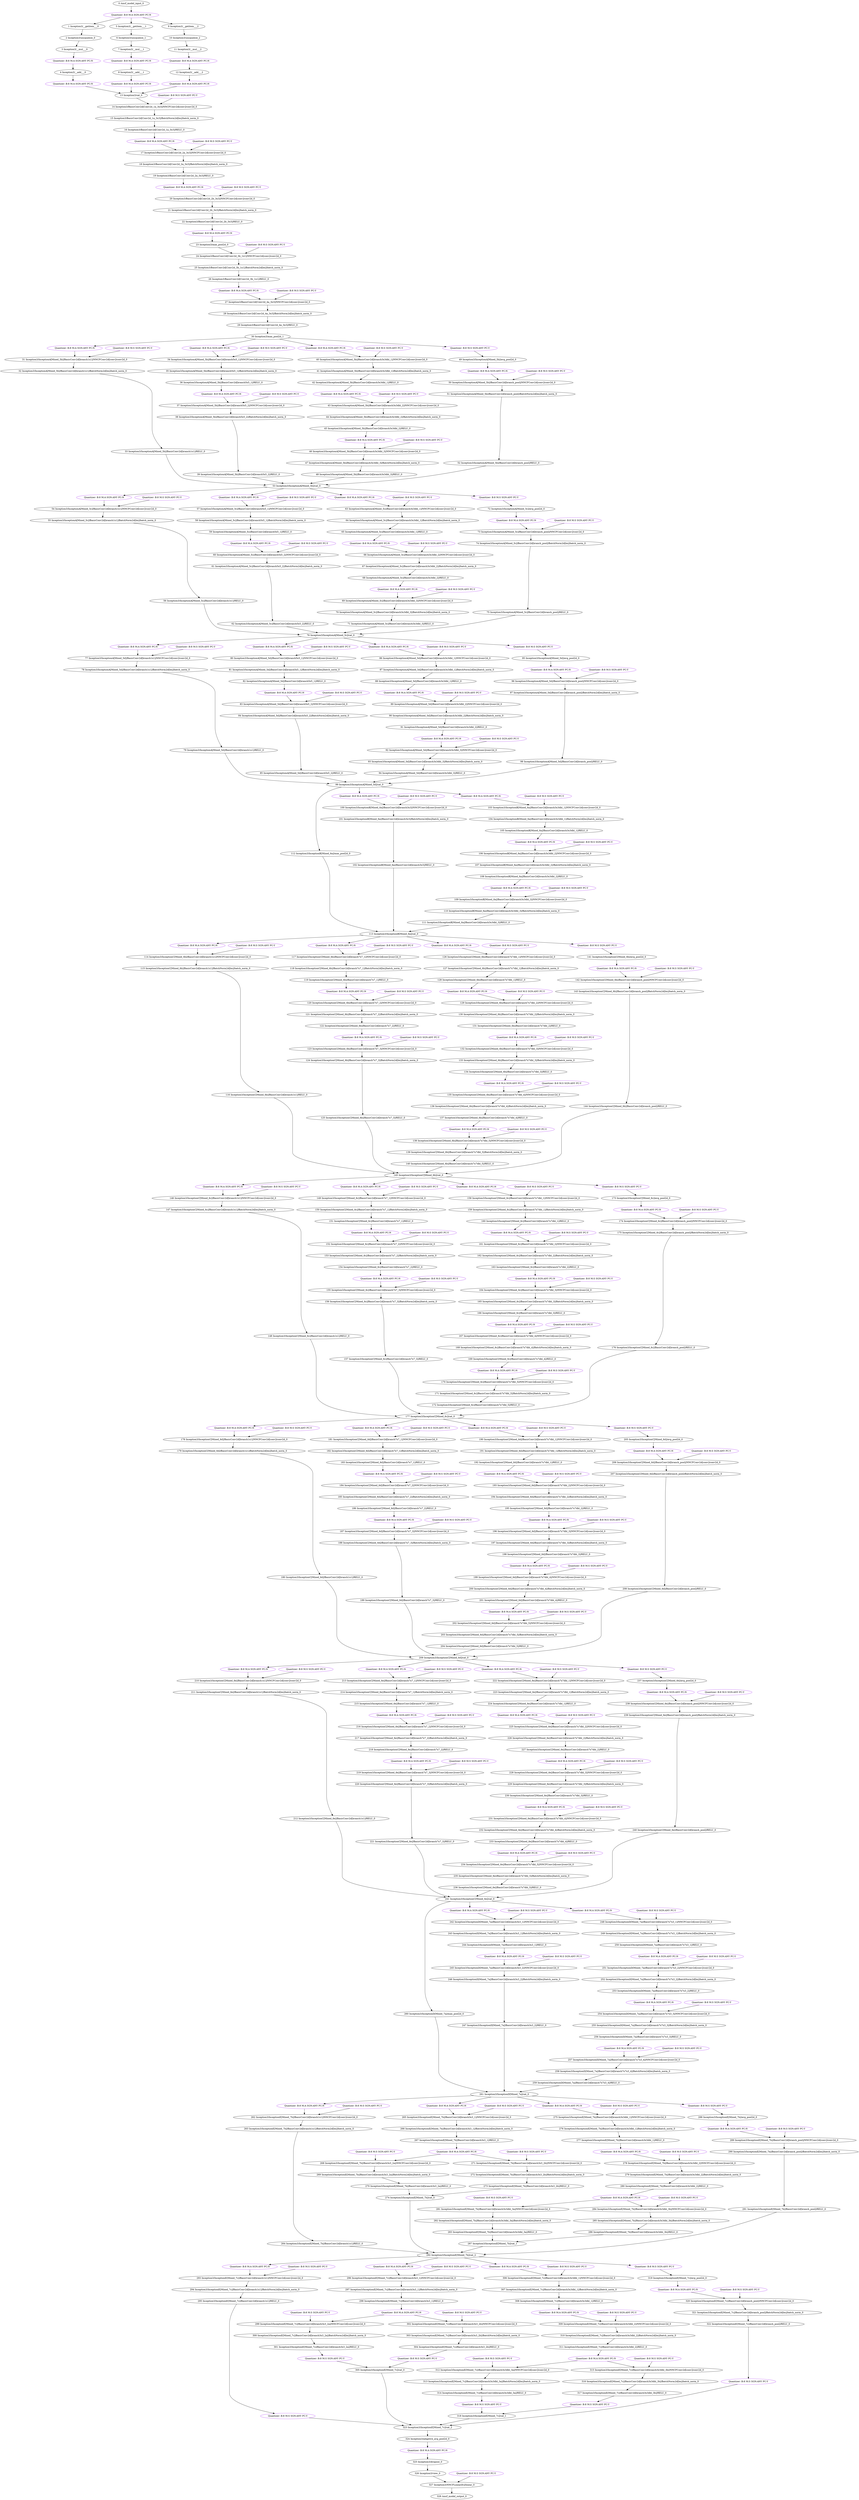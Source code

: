 strict digraph  {
"0 /nncf_model_input_0" [id=0, scope="", type=nncf_model_input];
"1 Inception3/__getitem___0" [id=1, scope=Inception3, type=__getitem__];
"2 Inception3/unsqueeze_0" [id=2, scope=Inception3, type=unsqueeze];
"3 Inception3/__mul___0" [id=3, scope=Inception3, type=__mul__];
"4 Inception3/__add___0" [id=4, scope=Inception3, type=__add__];
"5 Inception3/__getitem___1" [id=5, scope=Inception3, type=__getitem__];
"6 Inception3/unsqueeze_1" [id=6, scope=Inception3, type=unsqueeze];
"7 Inception3/__mul___1" [id=7, scope=Inception3, type=__mul__];
"8 Inception3/__add___1" [id=8, scope=Inception3, type=__add__];
"9 Inception3/__getitem___2" [id=9, scope=Inception3, type=__getitem__];
"10 Inception3/unsqueeze_2" [id=10, scope=Inception3, type=unsqueeze];
"11 Inception3/__mul___2" [id=11, scope=Inception3, type=__mul__];
"12 Inception3/__add___2" [id=12, scope=Inception3, type=__add__];
"13 Inception3/cat_0" [id=13, scope=Inception3, type=cat];
"14 Inception3/BasicConv2d[Conv2d_1a_3x3]/NNCFConv2d[conv]/conv2d_0" [id=14, scope="Inception3/BasicConv2d[Conv2d_1a_3x3]/NNCFConv2d[conv]", type=conv2d];
"15 Inception3/BasicConv2d[Conv2d_1a_3x3]/BatchNorm2d[bn]/batch_norm_0" [id=15, scope="Inception3/BasicConv2d[Conv2d_1a_3x3]/BatchNorm2d[bn]", type=batch_norm];
"16 Inception3/BasicConv2d[Conv2d_1a_3x3]/RELU_0" [id=16, scope="Inception3/BasicConv2d[Conv2d_1a_3x3]", type=RELU];
"17 Inception3/BasicConv2d[Conv2d_2a_3x3]/NNCFConv2d[conv]/conv2d_0" [id=17, scope="Inception3/BasicConv2d[Conv2d_2a_3x3]/NNCFConv2d[conv]", type=conv2d];
"18 Inception3/BasicConv2d[Conv2d_2a_3x3]/BatchNorm2d[bn]/batch_norm_0" [id=18, scope="Inception3/BasicConv2d[Conv2d_2a_3x3]/BatchNorm2d[bn]", type=batch_norm];
"19 Inception3/BasicConv2d[Conv2d_2a_3x3]/RELU_0" [id=19, scope="Inception3/BasicConv2d[Conv2d_2a_3x3]", type=RELU];
"20 Inception3/BasicConv2d[Conv2d_2b_3x3]/NNCFConv2d[conv]/conv2d_0" [id=20, scope="Inception3/BasicConv2d[Conv2d_2b_3x3]/NNCFConv2d[conv]", type=conv2d];
"21 Inception3/BasicConv2d[Conv2d_2b_3x3]/BatchNorm2d[bn]/batch_norm_0" [id=21, scope="Inception3/BasicConv2d[Conv2d_2b_3x3]/BatchNorm2d[bn]", type=batch_norm];
"22 Inception3/BasicConv2d[Conv2d_2b_3x3]/RELU_0" [id=22, scope="Inception3/BasicConv2d[Conv2d_2b_3x3]", type=RELU];
"23 Inception3/max_pool2d_0" [id=23, scope=Inception3, type=max_pool2d];
"24 Inception3/BasicConv2d[Conv2d_3b_1x1]/NNCFConv2d[conv]/conv2d_0" [id=24, scope="Inception3/BasicConv2d[Conv2d_3b_1x1]/NNCFConv2d[conv]", type=conv2d];
"25 Inception3/BasicConv2d[Conv2d_3b_1x1]/BatchNorm2d[bn]/batch_norm_0" [id=25, scope="Inception3/BasicConv2d[Conv2d_3b_1x1]/BatchNorm2d[bn]", type=batch_norm];
"26 Inception3/BasicConv2d[Conv2d_3b_1x1]/RELU_0" [id=26, scope="Inception3/BasicConv2d[Conv2d_3b_1x1]", type=RELU];
"27 Inception3/BasicConv2d[Conv2d_4a_3x3]/NNCFConv2d[conv]/conv2d_0" [id=27, scope="Inception3/BasicConv2d[Conv2d_4a_3x3]/NNCFConv2d[conv]", type=conv2d];
"28 Inception3/BasicConv2d[Conv2d_4a_3x3]/BatchNorm2d[bn]/batch_norm_0" [id=28, scope="Inception3/BasicConv2d[Conv2d_4a_3x3]/BatchNorm2d[bn]", type=batch_norm];
"29 Inception3/BasicConv2d[Conv2d_4a_3x3]/RELU_0" [id=29, scope="Inception3/BasicConv2d[Conv2d_4a_3x3]", type=RELU];
"30 Inception3/max_pool2d_1" [id=30, scope=Inception3, type=max_pool2d];
"31 Inception3/InceptionA[Mixed_5b]/BasicConv2d[branch1x1]/NNCFConv2d[conv]/conv2d_0" [id=31, scope="Inception3/InceptionA[Mixed_5b]/BasicConv2d[branch1x1]/NNCFConv2d[conv]", type=conv2d];
"32 Inception3/InceptionA[Mixed_5b]/BasicConv2d[branch1x1]/BatchNorm2d[bn]/batch_norm_0" [id=32, scope="Inception3/InceptionA[Mixed_5b]/BasicConv2d[branch1x1]/BatchNorm2d[bn]", type=batch_norm];
"33 Inception3/InceptionA[Mixed_5b]/BasicConv2d[branch1x1]/RELU_0" [id=33, scope="Inception3/InceptionA[Mixed_5b]/BasicConv2d[branch1x1]", type=RELU];
"34 Inception3/InceptionA[Mixed_5b]/BasicConv2d[branch5x5_1]/NNCFConv2d[conv]/conv2d_0" [id=34, scope="Inception3/InceptionA[Mixed_5b]/BasicConv2d[branch5x5_1]/NNCFConv2d[conv]", type=conv2d];
"35 Inception3/InceptionA[Mixed_5b]/BasicConv2d[branch5x5_1]/BatchNorm2d[bn]/batch_norm_0" [id=35, scope="Inception3/InceptionA[Mixed_5b]/BasicConv2d[branch5x5_1]/BatchNorm2d[bn]", type=batch_norm];
"36 Inception3/InceptionA[Mixed_5b]/BasicConv2d[branch5x5_1]/RELU_0" [id=36, scope="Inception3/InceptionA[Mixed_5b]/BasicConv2d[branch5x5_1]", type=RELU];
"37 Inception3/InceptionA[Mixed_5b]/BasicConv2d[branch5x5_2]/NNCFConv2d[conv]/conv2d_0" [id=37, scope="Inception3/InceptionA[Mixed_5b]/BasicConv2d[branch5x5_2]/NNCFConv2d[conv]", type=conv2d];
"38 Inception3/InceptionA[Mixed_5b]/BasicConv2d[branch5x5_2]/BatchNorm2d[bn]/batch_norm_0" [id=38, scope="Inception3/InceptionA[Mixed_5b]/BasicConv2d[branch5x5_2]/BatchNorm2d[bn]", type=batch_norm];
"39 Inception3/InceptionA[Mixed_5b]/BasicConv2d[branch5x5_2]/RELU_0" [id=39, scope="Inception3/InceptionA[Mixed_5b]/BasicConv2d[branch5x5_2]", type=RELU];
"40 Inception3/InceptionA[Mixed_5b]/BasicConv2d[branch3x3dbl_1]/NNCFConv2d[conv]/conv2d_0" [id=40, scope="Inception3/InceptionA[Mixed_5b]/BasicConv2d[branch3x3dbl_1]/NNCFConv2d[conv]", type=conv2d];
"41 Inception3/InceptionA[Mixed_5b]/BasicConv2d[branch3x3dbl_1]/BatchNorm2d[bn]/batch_norm_0" [id=41, scope="Inception3/InceptionA[Mixed_5b]/BasicConv2d[branch3x3dbl_1]/BatchNorm2d[bn]", type=batch_norm];
"42 Inception3/InceptionA[Mixed_5b]/BasicConv2d[branch3x3dbl_1]/RELU_0" [id=42, scope="Inception3/InceptionA[Mixed_5b]/BasicConv2d[branch3x3dbl_1]", type=RELU];
"43 Inception3/InceptionA[Mixed_5b]/BasicConv2d[branch3x3dbl_2]/NNCFConv2d[conv]/conv2d_0" [id=43, scope="Inception3/InceptionA[Mixed_5b]/BasicConv2d[branch3x3dbl_2]/NNCFConv2d[conv]", type=conv2d];
"44 Inception3/InceptionA[Mixed_5b]/BasicConv2d[branch3x3dbl_2]/BatchNorm2d[bn]/batch_norm_0" [id=44, scope="Inception3/InceptionA[Mixed_5b]/BasicConv2d[branch3x3dbl_2]/BatchNorm2d[bn]", type=batch_norm];
"45 Inception3/InceptionA[Mixed_5b]/BasicConv2d[branch3x3dbl_2]/RELU_0" [id=45, scope="Inception3/InceptionA[Mixed_5b]/BasicConv2d[branch3x3dbl_2]", type=RELU];
"46 Inception3/InceptionA[Mixed_5b]/BasicConv2d[branch3x3dbl_3]/NNCFConv2d[conv]/conv2d_0" [id=46, scope="Inception3/InceptionA[Mixed_5b]/BasicConv2d[branch3x3dbl_3]/NNCFConv2d[conv]", type=conv2d];
"47 Inception3/InceptionA[Mixed_5b]/BasicConv2d[branch3x3dbl_3]/BatchNorm2d[bn]/batch_norm_0" [id=47, scope="Inception3/InceptionA[Mixed_5b]/BasicConv2d[branch3x3dbl_3]/BatchNorm2d[bn]", type=batch_norm];
"48 Inception3/InceptionA[Mixed_5b]/BasicConv2d[branch3x3dbl_3]/RELU_0" [id=48, scope="Inception3/InceptionA[Mixed_5b]/BasicConv2d[branch3x3dbl_3]", type=RELU];
"49 Inception3/InceptionA[Mixed_5b]/avg_pool2d_0" [id=49, scope="Inception3/InceptionA[Mixed_5b]", type=avg_pool2d];
"50 Inception3/InceptionA[Mixed_5b]/BasicConv2d[branch_pool]/NNCFConv2d[conv]/conv2d_0" [id=50, scope="Inception3/InceptionA[Mixed_5b]/BasicConv2d[branch_pool]/NNCFConv2d[conv]", type=conv2d];
"51 Inception3/InceptionA[Mixed_5b]/BasicConv2d[branch_pool]/BatchNorm2d[bn]/batch_norm_0" [id=51, scope="Inception3/InceptionA[Mixed_5b]/BasicConv2d[branch_pool]/BatchNorm2d[bn]", type=batch_norm];
"52 Inception3/InceptionA[Mixed_5b]/BasicConv2d[branch_pool]/RELU_0" [id=52, scope="Inception3/InceptionA[Mixed_5b]/BasicConv2d[branch_pool]", type=RELU];
"53 Inception3/InceptionA[Mixed_5b]/cat_0" [id=53, scope="Inception3/InceptionA[Mixed_5b]", type=cat];
"54 Inception3/InceptionA[Mixed_5c]/BasicConv2d[branch1x1]/NNCFConv2d[conv]/conv2d_0" [id=54, scope="Inception3/InceptionA[Mixed_5c]/BasicConv2d[branch1x1]/NNCFConv2d[conv]", type=conv2d];
"55 Inception3/InceptionA[Mixed_5c]/BasicConv2d[branch1x1]/BatchNorm2d[bn]/batch_norm_0" [id=55, scope="Inception3/InceptionA[Mixed_5c]/BasicConv2d[branch1x1]/BatchNorm2d[bn]", type=batch_norm];
"56 Inception3/InceptionA[Mixed_5c]/BasicConv2d[branch1x1]/RELU_0" [id=56, scope="Inception3/InceptionA[Mixed_5c]/BasicConv2d[branch1x1]", type=RELU];
"57 Inception3/InceptionA[Mixed_5c]/BasicConv2d[branch5x5_1]/NNCFConv2d[conv]/conv2d_0" [id=57, scope="Inception3/InceptionA[Mixed_5c]/BasicConv2d[branch5x5_1]/NNCFConv2d[conv]", type=conv2d];
"58 Inception3/InceptionA[Mixed_5c]/BasicConv2d[branch5x5_1]/BatchNorm2d[bn]/batch_norm_0" [id=58, scope="Inception3/InceptionA[Mixed_5c]/BasicConv2d[branch5x5_1]/BatchNorm2d[bn]", type=batch_norm];
"59 Inception3/InceptionA[Mixed_5c]/BasicConv2d[branch5x5_1]/RELU_0" [id=59, scope="Inception3/InceptionA[Mixed_5c]/BasicConv2d[branch5x5_1]", type=RELU];
"60 Inception3/InceptionA[Mixed_5c]/BasicConv2d[branch5x5_2]/NNCFConv2d[conv]/conv2d_0" [id=60, scope="Inception3/InceptionA[Mixed_5c]/BasicConv2d[branch5x5_2]/NNCFConv2d[conv]", type=conv2d];
"61 Inception3/InceptionA[Mixed_5c]/BasicConv2d[branch5x5_2]/BatchNorm2d[bn]/batch_norm_0" [id=61, scope="Inception3/InceptionA[Mixed_5c]/BasicConv2d[branch5x5_2]/BatchNorm2d[bn]", type=batch_norm];
"62 Inception3/InceptionA[Mixed_5c]/BasicConv2d[branch5x5_2]/RELU_0" [id=62, scope="Inception3/InceptionA[Mixed_5c]/BasicConv2d[branch5x5_2]", type=RELU];
"63 Inception3/InceptionA[Mixed_5c]/BasicConv2d[branch3x3dbl_1]/NNCFConv2d[conv]/conv2d_0" [id=63, scope="Inception3/InceptionA[Mixed_5c]/BasicConv2d[branch3x3dbl_1]/NNCFConv2d[conv]", type=conv2d];
"64 Inception3/InceptionA[Mixed_5c]/BasicConv2d[branch3x3dbl_1]/BatchNorm2d[bn]/batch_norm_0" [id=64, scope="Inception3/InceptionA[Mixed_5c]/BasicConv2d[branch3x3dbl_1]/BatchNorm2d[bn]", type=batch_norm];
"65 Inception3/InceptionA[Mixed_5c]/BasicConv2d[branch3x3dbl_1]/RELU_0" [id=65, scope="Inception3/InceptionA[Mixed_5c]/BasicConv2d[branch3x3dbl_1]", type=RELU];
"66 Inception3/InceptionA[Mixed_5c]/BasicConv2d[branch3x3dbl_2]/NNCFConv2d[conv]/conv2d_0" [id=66, scope="Inception3/InceptionA[Mixed_5c]/BasicConv2d[branch3x3dbl_2]/NNCFConv2d[conv]", type=conv2d];
"67 Inception3/InceptionA[Mixed_5c]/BasicConv2d[branch3x3dbl_2]/BatchNorm2d[bn]/batch_norm_0" [id=67, scope="Inception3/InceptionA[Mixed_5c]/BasicConv2d[branch3x3dbl_2]/BatchNorm2d[bn]", type=batch_norm];
"68 Inception3/InceptionA[Mixed_5c]/BasicConv2d[branch3x3dbl_2]/RELU_0" [id=68, scope="Inception3/InceptionA[Mixed_5c]/BasicConv2d[branch3x3dbl_2]", type=RELU];
"69 Inception3/InceptionA[Mixed_5c]/BasicConv2d[branch3x3dbl_3]/NNCFConv2d[conv]/conv2d_0" [id=69, scope="Inception3/InceptionA[Mixed_5c]/BasicConv2d[branch3x3dbl_3]/NNCFConv2d[conv]", type=conv2d];
"70 Inception3/InceptionA[Mixed_5c]/BasicConv2d[branch3x3dbl_3]/BatchNorm2d[bn]/batch_norm_0" [id=70, scope="Inception3/InceptionA[Mixed_5c]/BasicConv2d[branch3x3dbl_3]/BatchNorm2d[bn]", type=batch_norm];
"71 Inception3/InceptionA[Mixed_5c]/BasicConv2d[branch3x3dbl_3]/RELU_0" [id=71, scope="Inception3/InceptionA[Mixed_5c]/BasicConv2d[branch3x3dbl_3]", type=RELU];
"72 Inception3/InceptionA[Mixed_5c]/avg_pool2d_0" [id=72, scope="Inception3/InceptionA[Mixed_5c]", type=avg_pool2d];
"73 Inception3/InceptionA[Mixed_5c]/BasicConv2d[branch_pool]/NNCFConv2d[conv]/conv2d_0" [id=73, scope="Inception3/InceptionA[Mixed_5c]/BasicConv2d[branch_pool]/NNCFConv2d[conv]", type=conv2d];
"74 Inception3/InceptionA[Mixed_5c]/BasicConv2d[branch_pool]/BatchNorm2d[bn]/batch_norm_0" [id=74, scope="Inception3/InceptionA[Mixed_5c]/BasicConv2d[branch_pool]/BatchNorm2d[bn]", type=batch_norm];
"75 Inception3/InceptionA[Mixed_5c]/BasicConv2d[branch_pool]/RELU_0" [id=75, scope="Inception3/InceptionA[Mixed_5c]/BasicConv2d[branch_pool]", type=RELU];
"76 Inception3/InceptionA[Mixed_5c]/cat_0" [id=76, scope="Inception3/InceptionA[Mixed_5c]", type=cat];
"77 Inception3/InceptionA[Mixed_5d]/BasicConv2d[branch1x1]/NNCFConv2d[conv]/conv2d_0" [id=77, scope="Inception3/InceptionA[Mixed_5d]/BasicConv2d[branch1x1]/NNCFConv2d[conv]", type=conv2d];
"78 Inception3/InceptionA[Mixed_5d]/BasicConv2d[branch1x1]/BatchNorm2d[bn]/batch_norm_0" [id=78, scope="Inception3/InceptionA[Mixed_5d]/BasicConv2d[branch1x1]/BatchNorm2d[bn]", type=batch_norm];
"79 Inception3/InceptionA[Mixed_5d]/BasicConv2d[branch1x1]/RELU_0" [id=79, scope="Inception3/InceptionA[Mixed_5d]/BasicConv2d[branch1x1]", type=RELU];
"80 Inception3/InceptionA[Mixed_5d]/BasicConv2d[branch5x5_1]/NNCFConv2d[conv]/conv2d_0" [id=80, scope="Inception3/InceptionA[Mixed_5d]/BasicConv2d[branch5x5_1]/NNCFConv2d[conv]", type=conv2d];
"81 Inception3/InceptionA[Mixed_5d]/BasicConv2d[branch5x5_1]/BatchNorm2d[bn]/batch_norm_0" [id=81, scope="Inception3/InceptionA[Mixed_5d]/BasicConv2d[branch5x5_1]/BatchNorm2d[bn]", type=batch_norm];
"82 Inception3/InceptionA[Mixed_5d]/BasicConv2d[branch5x5_1]/RELU_0" [id=82, scope="Inception3/InceptionA[Mixed_5d]/BasicConv2d[branch5x5_1]", type=RELU];
"83 Inception3/InceptionA[Mixed_5d]/BasicConv2d[branch5x5_2]/NNCFConv2d[conv]/conv2d_0" [id=83, scope="Inception3/InceptionA[Mixed_5d]/BasicConv2d[branch5x5_2]/NNCFConv2d[conv]", type=conv2d];
"84 Inception3/InceptionA[Mixed_5d]/BasicConv2d[branch5x5_2]/BatchNorm2d[bn]/batch_norm_0" [id=84, scope="Inception3/InceptionA[Mixed_5d]/BasicConv2d[branch5x5_2]/BatchNorm2d[bn]", type=batch_norm];
"85 Inception3/InceptionA[Mixed_5d]/BasicConv2d[branch5x5_2]/RELU_0" [id=85, scope="Inception3/InceptionA[Mixed_5d]/BasicConv2d[branch5x5_2]", type=RELU];
"86 Inception3/InceptionA[Mixed_5d]/BasicConv2d[branch3x3dbl_1]/NNCFConv2d[conv]/conv2d_0" [id=86, scope="Inception3/InceptionA[Mixed_5d]/BasicConv2d[branch3x3dbl_1]/NNCFConv2d[conv]", type=conv2d];
"87 Inception3/InceptionA[Mixed_5d]/BasicConv2d[branch3x3dbl_1]/BatchNorm2d[bn]/batch_norm_0" [id=87, scope="Inception3/InceptionA[Mixed_5d]/BasicConv2d[branch3x3dbl_1]/BatchNorm2d[bn]", type=batch_norm];
"88 Inception3/InceptionA[Mixed_5d]/BasicConv2d[branch3x3dbl_1]/RELU_0" [id=88, scope="Inception3/InceptionA[Mixed_5d]/BasicConv2d[branch3x3dbl_1]", type=RELU];
"89 Inception3/InceptionA[Mixed_5d]/BasicConv2d[branch3x3dbl_2]/NNCFConv2d[conv]/conv2d_0" [id=89, scope="Inception3/InceptionA[Mixed_5d]/BasicConv2d[branch3x3dbl_2]/NNCFConv2d[conv]", type=conv2d];
"90 Inception3/InceptionA[Mixed_5d]/BasicConv2d[branch3x3dbl_2]/BatchNorm2d[bn]/batch_norm_0" [id=90, scope="Inception3/InceptionA[Mixed_5d]/BasicConv2d[branch3x3dbl_2]/BatchNorm2d[bn]", type=batch_norm];
"91 Inception3/InceptionA[Mixed_5d]/BasicConv2d[branch3x3dbl_2]/RELU_0" [id=91, scope="Inception3/InceptionA[Mixed_5d]/BasicConv2d[branch3x3dbl_2]", type=RELU];
"92 Inception3/InceptionA[Mixed_5d]/BasicConv2d[branch3x3dbl_3]/NNCFConv2d[conv]/conv2d_0" [id=92, scope="Inception3/InceptionA[Mixed_5d]/BasicConv2d[branch3x3dbl_3]/NNCFConv2d[conv]", type=conv2d];
"93 Inception3/InceptionA[Mixed_5d]/BasicConv2d[branch3x3dbl_3]/BatchNorm2d[bn]/batch_norm_0" [id=93, scope="Inception3/InceptionA[Mixed_5d]/BasicConv2d[branch3x3dbl_3]/BatchNorm2d[bn]", type=batch_norm];
"94 Inception3/InceptionA[Mixed_5d]/BasicConv2d[branch3x3dbl_3]/RELU_0" [id=94, scope="Inception3/InceptionA[Mixed_5d]/BasicConv2d[branch3x3dbl_3]", type=RELU];
"95 Inception3/InceptionA[Mixed_5d]/avg_pool2d_0" [id=95, scope="Inception3/InceptionA[Mixed_5d]", type=avg_pool2d];
"96 Inception3/InceptionA[Mixed_5d]/BasicConv2d[branch_pool]/NNCFConv2d[conv]/conv2d_0" [id=96, scope="Inception3/InceptionA[Mixed_5d]/BasicConv2d[branch_pool]/NNCFConv2d[conv]", type=conv2d];
"97 Inception3/InceptionA[Mixed_5d]/BasicConv2d[branch_pool]/BatchNorm2d[bn]/batch_norm_0" [id=97, scope="Inception3/InceptionA[Mixed_5d]/BasicConv2d[branch_pool]/BatchNorm2d[bn]", type=batch_norm];
"98 Inception3/InceptionA[Mixed_5d]/BasicConv2d[branch_pool]/RELU_0" [id=98, scope="Inception3/InceptionA[Mixed_5d]/BasicConv2d[branch_pool]", type=RELU];
"99 Inception3/InceptionA[Mixed_5d]/cat_0" [id=99, scope="Inception3/InceptionA[Mixed_5d]", type=cat];
"100 Inception3/InceptionB[Mixed_6a]/BasicConv2d[branch3x3]/NNCFConv2d[conv]/conv2d_0" [id=100, scope="Inception3/InceptionB[Mixed_6a]/BasicConv2d[branch3x3]/NNCFConv2d[conv]", type=conv2d];
"101 Inception3/InceptionB[Mixed_6a]/BasicConv2d[branch3x3]/BatchNorm2d[bn]/batch_norm_0" [id=101, scope="Inception3/InceptionB[Mixed_6a]/BasicConv2d[branch3x3]/BatchNorm2d[bn]", type=batch_norm];
"102 Inception3/InceptionB[Mixed_6a]/BasicConv2d[branch3x3]/RELU_0" [id=102, scope="Inception3/InceptionB[Mixed_6a]/BasicConv2d[branch3x3]", type=RELU];
"103 Inception3/InceptionB[Mixed_6a]/BasicConv2d[branch3x3dbl_1]/NNCFConv2d[conv]/conv2d_0" [id=103, scope="Inception3/InceptionB[Mixed_6a]/BasicConv2d[branch3x3dbl_1]/NNCFConv2d[conv]", type=conv2d];
"104 Inception3/InceptionB[Mixed_6a]/BasicConv2d[branch3x3dbl_1]/BatchNorm2d[bn]/batch_norm_0" [id=104, scope="Inception3/InceptionB[Mixed_6a]/BasicConv2d[branch3x3dbl_1]/BatchNorm2d[bn]", type=batch_norm];
"105 Inception3/InceptionB[Mixed_6a]/BasicConv2d[branch3x3dbl_1]/RELU_0" [id=105, scope="Inception3/InceptionB[Mixed_6a]/BasicConv2d[branch3x3dbl_1]", type=RELU];
"106 Inception3/InceptionB[Mixed_6a]/BasicConv2d[branch3x3dbl_2]/NNCFConv2d[conv]/conv2d_0" [id=106, scope="Inception3/InceptionB[Mixed_6a]/BasicConv2d[branch3x3dbl_2]/NNCFConv2d[conv]", type=conv2d];
"107 Inception3/InceptionB[Mixed_6a]/BasicConv2d[branch3x3dbl_2]/BatchNorm2d[bn]/batch_norm_0" [id=107, scope="Inception3/InceptionB[Mixed_6a]/BasicConv2d[branch3x3dbl_2]/BatchNorm2d[bn]", type=batch_norm];
"108 Inception3/InceptionB[Mixed_6a]/BasicConv2d[branch3x3dbl_2]/RELU_0" [id=108, scope="Inception3/InceptionB[Mixed_6a]/BasicConv2d[branch3x3dbl_2]", type=RELU];
"109 Inception3/InceptionB[Mixed_6a]/BasicConv2d[branch3x3dbl_3]/NNCFConv2d[conv]/conv2d_0" [id=109, scope="Inception3/InceptionB[Mixed_6a]/BasicConv2d[branch3x3dbl_3]/NNCFConv2d[conv]", type=conv2d];
"110 Inception3/InceptionB[Mixed_6a]/BasicConv2d[branch3x3dbl_3]/BatchNorm2d[bn]/batch_norm_0" [id=110, scope="Inception3/InceptionB[Mixed_6a]/BasicConv2d[branch3x3dbl_3]/BatchNorm2d[bn]", type=batch_norm];
"111 Inception3/InceptionB[Mixed_6a]/BasicConv2d[branch3x3dbl_3]/RELU_0" [id=111, scope="Inception3/InceptionB[Mixed_6a]/BasicConv2d[branch3x3dbl_3]", type=RELU];
"112 Inception3/InceptionB[Mixed_6a]/max_pool2d_0" [id=112, scope="Inception3/InceptionB[Mixed_6a]", type=max_pool2d];
"113 Inception3/InceptionB[Mixed_6a]/cat_0" [id=113, scope="Inception3/InceptionB[Mixed_6a]", type=cat];
"114 Inception3/InceptionC[Mixed_6b]/BasicConv2d[branch1x1]/NNCFConv2d[conv]/conv2d_0" [id=114, scope="Inception3/InceptionC[Mixed_6b]/BasicConv2d[branch1x1]/NNCFConv2d[conv]", type=conv2d];
"115 Inception3/InceptionC[Mixed_6b]/BasicConv2d[branch1x1]/BatchNorm2d[bn]/batch_norm_0" [id=115, scope="Inception3/InceptionC[Mixed_6b]/BasicConv2d[branch1x1]/BatchNorm2d[bn]", type=batch_norm];
"116 Inception3/InceptionC[Mixed_6b]/BasicConv2d[branch1x1]/RELU_0" [id=116, scope="Inception3/InceptionC[Mixed_6b]/BasicConv2d[branch1x1]", type=RELU];
"117 Inception3/InceptionC[Mixed_6b]/BasicConv2d[branch7x7_1]/NNCFConv2d[conv]/conv2d_0" [id=117, scope="Inception3/InceptionC[Mixed_6b]/BasicConv2d[branch7x7_1]/NNCFConv2d[conv]", type=conv2d];
"118 Inception3/InceptionC[Mixed_6b]/BasicConv2d[branch7x7_1]/BatchNorm2d[bn]/batch_norm_0" [id=118, scope="Inception3/InceptionC[Mixed_6b]/BasicConv2d[branch7x7_1]/BatchNorm2d[bn]", type=batch_norm];
"119 Inception3/InceptionC[Mixed_6b]/BasicConv2d[branch7x7_1]/RELU_0" [id=119, scope="Inception3/InceptionC[Mixed_6b]/BasicConv2d[branch7x7_1]", type=RELU];
"120 Inception3/InceptionC[Mixed_6b]/BasicConv2d[branch7x7_2]/NNCFConv2d[conv]/conv2d_0" [id=120, scope="Inception3/InceptionC[Mixed_6b]/BasicConv2d[branch7x7_2]/NNCFConv2d[conv]", type=conv2d];
"121 Inception3/InceptionC[Mixed_6b]/BasicConv2d[branch7x7_2]/BatchNorm2d[bn]/batch_norm_0" [id=121, scope="Inception3/InceptionC[Mixed_6b]/BasicConv2d[branch7x7_2]/BatchNorm2d[bn]", type=batch_norm];
"122 Inception3/InceptionC[Mixed_6b]/BasicConv2d[branch7x7_2]/RELU_0" [id=122, scope="Inception3/InceptionC[Mixed_6b]/BasicConv2d[branch7x7_2]", type=RELU];
"123 Inception3/InceptionC[Mixed_6b]/BasicConv2d[branch7x7_3]/NNCFConv2d[conv]/conv2d_0" [id=123, scope="Inception3/InceptionC[Mixed_6b]/BasicConv2d[branch7x7_3]/NNCFConv2d[conv]", type=conv2d];
"124 Inception3/InceptionC[Mixed_6b]/BasicConv2d[branch7x7_3]/BatchNorm2d[bn]/batch_norm_0" [id=124, scope="Inception3/InceptionC[Mixed_6b]/BasicConv2d[branch7x7_3]/BatchNorm2d[bn]", type=batch_norm];
"125 Inception3/InceptionC[Mixed_6b]/BasicConv2d[branch7x7_3]/RELU_0" [id=125, scope="Inception3/InceptionC[Mixed_6b]/BasicConv2d[branch7x7_3]", type=RELU];
"126 Inception3/InceptionC[Mixed_6b]/BasicConv2d[branch7x7dbl_1]/NNCFConv2d[conv]/conv2d_0" [id=126, scope="Inception3/InceptionC[Mixed_6b]/BasicConv2d[branch7x7dbl_1]/NNCFConv2d[conv]", type=conv2d];
"127 Inception3/InceptionC[Mixed_6b]/BasicConv2d[branch7x7dbl_1]/BatchNorm2d[bn]/batch_norm_0" [id=127, scope="Inception3/InceptionC[Mixed_6b]/BasicConv2d[branch7x7dbl_1]/BatchNorm2d[bn]", type=batch_norm];
"128 Inception3/InceptionC[Mixed_6b]/BasicConv2d[branch7x7dbl_1]/RELU_0" [id=128, scope="Inception3/InceptionC[Mixed_6b]/BasicConv2d[branch7x7dbl_1]", type=RELU];
"129 Inception3/InceptionC[Mixed_6b]/BasicConv2d[branch7x7dbl_2]/NNCFConv2d[conv]/conv2d_0" [id=129, scope="Inception3/InceptionC[Mixed_6b]/BasicConv2d[branch7x7dbl_2]/NNCFConv2d[conv]", type=conv2d];
"130 Inception3/InceptionC[Mixed_6b]/BasicConv2d[branch7x7dbl_2]/BatchNorm2d[bn]/batch_norm_0" [id=130, scope="Inception3/InceptionC[Mixed_6b]/BasicConv2d[branch7x7dbl_2]/BatchNorm2d[bn]", type=batch_norm];
"131 Inception3/InceptionC[Mixed_6b]/BasicConv2d[branch7x7dbl_2]/RELU_0" [id=131, scope="Inception3/InceptionC[Mixed_6b]/BasicConv2d[branch7x7dbl_2]", type=RELU];
"132 Inception3/InceptionC[Mixed_6b]/BasicConv2d[branch7x7dbl_3]/NNCFConv2d[conv]/conv2d_0" [id=132, scope="Inception3/InceptionC[Mixed_6b]/BasicConv2d[branch7x7dbl_3]/NNCFConv2d[conv]", type=conv2d];
"133 Inception3/InceptionC[Mixed_6b]/BasicConv2d[branch7x7dbl_3]/BatchNorm2d[bn]/batch_norm_0" [id=133, scope="Inception3/InceptionC[Mixed_6b]/BasicConv2d[branch7x7dbl_3]/BatchNorm2d[bn]", type=batch_norm];
"134 Inception3/InceptionC[Mixed_6b]/BasicConv2d[branch7x7dbl_3]/RELU_0" [id=134, scope="Inception3/InceptionC[Mixed_6b]/BasicConv2d[branch7x7dbl_3]", type=RELU];
"135 Inception3/InceptionC[Mixed_6b]/BasicConv2d[branch7x7dbl_4]/NNCFConv2d[conv]/conv2d_0" [id=135, scope="Inception3/InceptionC[Mixed_6b]/BasicConv2d[branch7x7dbl_4]/NNCFConv2d[conv]", type=conv2d];
"136 Inception3/InceptionC[Mixed_6b]/BasicConv2d[branch7x7dbl_4]/BatchNorm2d[bn]/batch_norm_0" [id=136, scope="Inception3/InceptionC[Mixed_6b]/BasicConv2d[branch7x7dbl_4]/BatchNorm2d[bn]", type=batch_norm];
"137 Inception3/InceptionC[Mixed_6b]/BasicConv2d[branch7x7dbl_4]/RELU_0" [id=137, scope="Inception3/InceptionC[Mixed_6b]/BasicConv2d[branch7x7dbl_4]", type=RELU];
"138 Inception3/InceptionC[Mixed_6b]/BasicConv2d[branch7x7dbl_5]/NNCFConv2d[conv]/conv2d_0" [id=138, scope="Inception3/InceptionC[Mixed_6b]/BasicConv2d[branch7x7dbl_5]/NNCFConv2d[conv]", type=conv2d];
"139 Inception3/InceptionC[Mixed_6b]/BasicConv2d[branch7x7dbl_5]/BatchNorm2d[bn]/batch_norm_0" [id=139, scope="Inception3/InceptionC[Mixed_6b]/BasicConv2d[branch7x7dbl_5]/BatchNorm2d[bn]", type=batch_norm];
"140 Inception3/InceptionC[Mixed_6b]/BasicConv2d[branch7x7dbl_5]/RELU_0" [id=140, scope="Inception3/InceptionC[Mixed_6b]/BasicConv2d[branch7x7dbl_5]", type=RELU];
"141 Inception3/InceptionC[Mixed_6b]/avg_pool2d_0" [id=141, scope="Inception3/InceptionC[Mixed_6b]", type=avg_pool2d];
"142 Inception3/InceptionC[Mixed_6b]/BasicConv2d[branch_pool]/NNCFConv2d[conv]/conv2d_0" [id=142, scope="Inception3/InceptionC[Mixed_6b]/BasicConv2d[branch_pool]/NNCFConv2d[conv]", type=conv2d];
"143 Inception3/InceptionC[Mixed_6b]/BasicConv2d[branch_pool]/BatchNorm2d[bn]/batch_norm_0" [id=143, scope="Inception3/InceptionC[Mixed_6b]/BasicConv2d[branch_pool]/BatchNorm2d[bn]", type=batch_norm];
"144 Inception3/InceptionC[Mixed_6b]/BasicConv2d[branch_pool]/RELU_0" [id=144, scope="Inception3/InceptionC[Mixed_6b]/BasicConv2d[branch_pool]", type=RELU];
"145 Inception3/InceptionC[Mixed_6b]/cat_0" [id=145, scope="Inception3/InceptionC[Mixed_6b]", type=cat];
"146 Inception3/InceptionC[Mixed_6c]/BasicConv2d[branch1x1]/NNCFConv2d[conv]/conv2d_0" [id=146, scope="Inception3/InceptionC[Mixed_6c]/BasicConv2d[branch1x1]/NNCFConv2d[conv]", type=conv2d];
"147 Inception3/InceptionC[Mixed_6c]/BasicConv2d[branch1x1]/BatchNorm2d[bn]/batch_norm_0" [id=147, scope="Inception3/InceptionC[Mixed_6c]/BasicConv2d[branch1x1]/BatchNorm2d[bn]", type=batch_norm];
"148 Inception3/InceptionC[Mixed_6c]/BasicConv2d[branch1x1]/RELU_0" [id=148, scope="Inception3/InceptionC[Mixed_6c]/BasicConv2d[branch1x1]", type=RELU];
"149 Inception3/InceptionC[Mixed_6c]/BasicConv2d[branch7x7_1]/NNCFConv2d[conv]/conv2d_0" [id=149, scope="Inception3/InceptionC[Mixed_6c]/BasicConv2d[branch7x7_1]/NNCFConv2d[conv]", type=conv2d];
"150 Inception3/InceptionC[Mixed_6c]/BasicConv2d[branch7x7_1]/BatchNorm2d[bn]/batch_norm_0" [id=150, scope="Inception3/InceptionC[Mixed_6c]/BasicConv2d[branch7x7_1]/BatchNorm2d[bn]", type=batch_norm];
"151 Inception3/InceptionC[Mixed_6c]/BasicConv2d[branch7x7_1]/RELU_0" [id=151, scope="Inception3/InceptionC[Mixed_6c]/BasicConv2d[branch7x7_1]", type=RELU];
"152 Inception3/InceptionC[Mixed_6c]/BasicConv2d[branch7x7_2]/NNCFConv2d[conv]/conv2d_0" [id=152, scope="Inception3/InceptionC[Mixed_6c]/BasicConv2d[branch7x7_2]/NNCFConv2d[conv]", type=conv2d];
"153 Inception3/InceptionC[Mixed_6c]/BasicConv2d[branch7x7_2]/BatchNorm2d[bn]/batch_norm_0" [id=153, scope="Inception3/InceptionC[Mixed_6c]/BasicConv2d[branch7x7_2]/BatchNorm2d[bn]", type=batch_norm];
"154 Inception3/InceptionC[Mixed_6c]/BasicConv2d[branch7x7_2]/RELU_0" [id=154, scope="Inception3/InceptionC[Mixed_6c]/BasicConv2d[branch7x7_2]", type=RELU];
"155 Inception3/InceptionC[Mixed_6c]/BasicConv2d[branch7x7_3]/NNCFConv2d[conv]/conv2d_0" [id=155, scope="Inception3/InceptionC[Mixed_6c]/BasicConv2d[branch7x7_3]/NNCFConv2d[conv]", type=conv2d];
"156 Inception3/InceptionC[Mixed_6c]/BasicConv2d[branch7x7_3]/BatchNorm2d[bn]/batch_norm_0" [id=156, scope="Inception3/InceptionC[Mixed_6c]/BasicConv2d[branch7x7_3]/BatchNorm2d[bn]", type=batch_norm];
"157 Inception3/InceptionC[Mixed_6c]/BasicConv2d[branch7x7_3]/RELU_0" [id=157, scope="Inception3/InceptionC[Mixed_6c]/BasicConv2d[branch7x7_3]", type=RELU];
"158 Inception3/InceptionC[Mixed_6c]/BasicConv2d[branch7x7dbl_1]/NNCFConv2d[conv]/conv2d_0" [id=158, scope="Inception3/InceptionC[Mixed_6c]/BasicConv2d[branch7x7dbl_1]/NNCFConv2d[conv]", type=conv2d];
"159 Inception3/InceptionC[Mixed_6c]/BasicConv2d[branch7x7dbl_1]/BatchNorm2d[bn]/batch_norm_0" [id=159, scope="Inception3/InceptionC[Mixed_6c]/BasicConv2d[branch7x7dbl_1]/BatchNorm2d[bn]", type=batch_norm];
"160 Inception3/InceptionC[Mixed_6c]/BasicConv2d[branch7x7dbl_1]/RELU_0" [id=160, scope="Inception3/InceptionC[Mixed_6c]/BasicConv2d[branch7x7dbl_1]", type=RELU];
"161 Inception3/InceptionC[Mixed_6c]/BasicConv2d[branch7x7dbl_2]/NNCFConv2d[conv]/conv2d_0" [id=161, scope="Inception3/InceptionC[Mixed_6c]/BasicConv2d[branch7x7dbl_2]/NNCFConv2d[conv]", type=conv2d];
"162 Inception3/InceptionC[Mixed_6c]/BasicConv2d[branch7x7dbl_2]/BatchNorm2d[bn]/batch_norm_0" [id=162, scope="Inception3/InceptionC[Mixed_6c]/BasicConv2d[branch7x7dbl_2]/BatchNorm2d[bn]", type=batch_norm];
"163 Inception3/InceptionC[Mixed_6c]/BasicConv2d[branch7x7dbl_2]/RELU_0" [id=163, scope="Inception3/InceptionC[Mixed_6c]/BasicConv2d[branch7x7dbl_2]", type=RELU];
"164 Inception3/InceptionC[Mixed_6c]/BasicConv2d[branch7x7dbl_3]/NNCFConv2d[conv]/conv2d_0" [id=164, scope="Inception3/InceptionC[Mixed_6c]/BasicConv2d[branch7x7dbl_3]/NNCFConv2d[conv]", type=conv2d];
"165 Inception3/InceptionC[Mixed_6c]/BasicConv2d[branch7x7dbl_3]/BatchNorm2d[bn]/batch_norm_0" [id=165, scope="Inception3/InceptionC[Mixed_6c]/BasicConv2d[branch7x7dbl_3]/BatchNorm2d[bn]", type=batch_norm];
"166 Inception3/InceptionC[Mixed_6c]/BasicConv2d[branch7x7dbl_3]/RELU_0" [id=166, scope="Inception3/InceptionC[Mixed_6c]/BasicConv2d[branch7x7dbl_3]", type=RELU];
"167 Inception3/InceptionC[Mixed_6c]/BasicConv2d[branch7x7dbl_4]/NNCFConv2d[conv]/conv2d_0" [id=167, scope="Inception3/InceptionC[Mixed_6c]/BasicConv2d[branch7x7dbl_4]/NNCFConv2d[conv]", type=conv2d];
"168 Inception3/InceptionC[Mixed_6c]/BasicConv2d[branch7x7dbl_4]/BatchNorm2d[bn]/batch_norm_0" [id=168, scope="Inception3/InceptionC[Mixed_6c]/BasicConv2d[branch7x7dbl_4]/BatchNorm2d[bn]", type=batch_norm];
"169 Inception3/InceptionC[Mixed_6c]/BasicConv2d[branch7x7dbl_4]/RELU_0" [id=169, scope="Inception3/InceptionC[Mixed_6c]/BasicConv2d[branch7x7dbl_4]", type=RELU];
"170 Inception3/InceptionC[Mixed_6c]/BasicConv2d[branch7x7dbl_5]/NNCFConv2d[conv]/conv2d_0" [id=170, scope="Inception3/InceptionC[Mixed_6c]/BasicConv2d[branch7x7dbl_5]/NNCFConv2d[conv]", type=conv2d];
"171 Inception3/InceptionC[Mixed_6c]/BasicConv2d[branch7x7dbl_5]/BatchNorm2d[bn]/batch_norm_0" [id=171, scope="Inception3/InceptionC[Mixed_6c]/BasicConv2d[branch7x7dbl_5]/BatchNorm2d[bn]", type=batch_norm];
"172 Inception3/InceptionC[Mixed_6c]/BasicConv2d[branch7x7dbl_5]/RELU_0" [id=172, scope="Inception3/InceptionC[Mixed_6c]/BasicConv2d[branch7x7dbl_5]", type=RELU];
"173 Inception3/InceptionC[Mixed_6c]/avg_pool2d_0" [id=173, scope="Inception3/InceptionC[Mixed_6c]", type=avg_pool2d];
"174 Inception3/InceptionC[Mixed_6c]/BasicConv2d[branch_pool]/NNCFConv2d[conv]/conv2d_0" [id=174, scope="Inception3/InceptionC[Mixed_6c]/BasicConv2d[branch_pool]/NNCFConv2d[conv]", type=conv2d];
"175 Inception3/InceptionC[Mixed_6c]/BasicConv2d[branch_pool]/BatchNorm2d[bn]/batch_norm_0" [id=175, scope="Inception3/InceptionC[Mixed_6c]/BasicConv2d[branch_pool]/BatchNorm2d[bn]", type=batch_norm];
"176 Inception3/InceptionC[Mixed_6c]/BasicConv2d[branch_pool]/RELU_0" [id=176, scope="Inception3/InceptionC[Mixed_6c]/BasicConv2d[branch_pool]", type=RELU];
"177 Inception3/InceptionC[Mixed_6c]/cat_0" [id=177, scope="Inception3/InceptionC[Mixed_6c]", type=cat];
"178 Inception3/InceptionC[Mixed_6d]/BasicConv2d[branch1x1]/NNCFConv2d[conv]/conv2d_0" [id=178, scope="Inception3/InceptionC[Mixed_6d]/BasicConv2d[branch1x1]/NNCFConv2d[conv]", type=conv2d];
"179 Inception3/InceptionC[Mixed_6d]/BasicConv2d[branch1x1]/BatchNorm2d[bn]/batch_norm_0" [id=179, scope="Inception3/InceptionC[Mixed_6d]/BasicConv2d[branch1x1]/BatchNorm2d[bn]", type=batch_norm];
"180 Inception3/InceptionC[Mixed_6d]/BasicConv2d[branch1x1]/RELU_0" [id=180, scope="Inception3/InceptionC[Mixed_6d]/BasicConv2d[branch1x1]", type=RELU];
"181 Inception3/InceptionC[Mixed_6d]/BasicConv2d[branch7x7_1]/NNCFConv2d[conv]/conv2d_0" [id=181, scope="Inception3/InceptionC[Mixed_6d]/BasicConv2d[branch7x7_1]/NNCFConv2d[conv]", type=conv2d];
"182 Inception3/InceptionC[Mixed_6d]/BasicConv2d[branch7x7_1]/BatchNorm2d[bn]/batch_norm_0" [id=182, scope="Inception3/InceptionC[Mixed_6d]/BasicConv2d[branch7x7_1]/BatchNorm2d[bn]", type=batch_norm];
"183 Inception3/InceptionC[Mixed_6d]/BasicConv2d[branch7x7_1]/RELU_0" [id=183, scope="Inception3/InceptionC[Mixed_6d]/BasicConv2d[branch7x7_1]", type=RELU];
"184 Inception3/InceptionC[Mixed_6d]/BasicConv2d[branch7x7_2]/NNCFConv2d[conv]/conv2d_0" [id=184, scope="Inception3/InceptionC[Mixed_6d]/BasicConv2d[branch7x7_2]/NNCFConv2d[conv]", type=conv2d];
"185 Inception3/InceptionC[Mixed_6d]/BasicConv2d[branch7x7_2]/BatchNorm2d[bn]/batch_norm_0" [id=185, scope="Inception3/InceptionC[Mixed_6d]/BasicConv2d[branch7x7_2]/BatchNorm2d[bn]", type=batch_norm];
"186 Inception3/InceptionC[Mixed_6d]/BasicConv2d[branch7x7_2]/RELU_0" [id=186, scope="Inception3/InceptionC[Mixed_6d]/BasicConv2d[branch7x7_2]", type=RELU];
"187 Inception3/InceptionC[Mixed_6d]/BasicConv2d[branch7x7_3]/NNCFConv2d[conv]/conv2d_0" [id=187, scope="Inception3/InceptionC[Mixed_6d]/BasicConv2d[branch7x7_3]/NNCFConv2d[conv]", type=conv2d];
"188 Inception3/InceptionC[Mixed_6d]/BasicConv2d[branch7x7_3]/BatchNorm2d[bn]/batch_norm_0" [id=188, scope="Inception3/InceptionC[Mixed_6d]/BasicConv2d[branch7x7_3]/BatchNorm2d[bn]", type=batch_norm];
"189 Inception3/InceptionC[Mixed_6d]/BasicConv2d[branch7x7_3]/RELU_0" [id=189, scope="Inception3/InceptionC[Mixed_6d]/BasicConv2d[branch7x7_3]", type=RELU];
"190 Inception3/InceptionC[Mixed_6d]/BasicConv2d[branch7x7dbl_1]/NNCFConv2d[conv]/conv2d_0" [id=190, scope="Inception3/InceptionC[Mixed_6d]/BasicConv2d[branch7x7dbl_1]/NNCFConv2d[conv]", type=conv2d];
"191 Inception3/InceptionC[Mixed_6d]/BasicConv2d[branch7x7dbl_1]/BatchNorm2d[bn]/batch_norm_0" [id=191, scope="Inception3/InceptionC[Mixed_6d]/BasicConv2d[branch7x7dbl_1]/BatchNorm2d[bn]", type=batch_norm];
"192 Inception3/InceptionC[Mixed_6d]/BasicConv2d[branch7x7dbl_1]/RELU_0" [id=192, scope="Inception3/InceptionC[Mixed_6d]/BasicConv2d[branch7x7dbl_1]", type=RELU];
"193 Inception3/InceptionC[Mixed_6d]/BasicConv2d[branch7x7dbl_2]/NNCFConv2d[conv]/conv2d_0" [id=193, scope="Inception3/InceptionC[Mixed_6d]/BasicConv2d[branch7x7dbl_2]/NNCFConv2d[conv]", type=conv2d];
"194 Inception3/InceptionC[Mixed_6d]/BasicConv2d[branch7x7dbl_2]/BatchNorm2d[bn]/batch_norm_0" [id=194, scope="Inception3/InceptionC[Mixed_6d]/BasicConv2d[branch7x7dbl_2]/BatchNorm2d[bn]", type=batch_norm];
"195 Inception3/InceptionC[Mixed_6d]/BasicConv2d[branch7x7dbl_2]/RELU_0" [id=195, scope="Inception3/InceptionC[Mixed_6d]/BasicConv2d[branch7x7dbl_2]", type=RELU];
"196 Inception3/InceptionC[Mixed_6d]/BasicConv2d[branch7x7dbl_3]/NNCFConv2d[conv]/conv2d_0" [id=196, scope="Inception3/InceptionC[Mixed_6d]/BasicConv2d[branch7x7dbl_3]/NNCFConv2d[conv]", type=conv2d];
"197 Inception3/InceptionC[Mixed_6d]/BasicConv2d[branch7x7dbl_3]/BatchNorm2d[bn]/batch_norm_0" [id=197, scope="Inception3/InceptionC[Mixed_6d]/BasicConv2d[branch7x7dbl_3]/BatchNorm2d[bn]", type=batch_norm];
"198 Inception3/InceptionC[Mixed_6d]/BasicConv2d[branch7x7dbl_3]/RELU_0" [id=198, scope="Inception3/InceptionC[Mixed_6d]/BasicConv2d[branch7x7dbl_3]", type=RELU];
"199 Inception3/InceptionC[Mixed_6d]/BasicConv2d[branch7x7dbl_4]/NNCFConv2d[conv]/conv2d_0" [id=199, scope="Inception3/InceptionC[Mixed_6d]/BasicConv2d[branch7x7dbl_4]/NNCFConv2d[conv]", type=conv2d];
"200 Inception3/InceptionC[Mixed_6d]/BasicConv2d[branch7x7dbl_4]/BatchNorm2d[bn]/batch_norm_0" [id=200, scope="Inception3/InceptionC[Mixed_6d]/BasicConv2d[branch7x7dbl_4]/BatchNorm2d[bn]", type=batch_norm];
"201 Inception3/InceptionC[Mixed_6d]/BasicConv2d[branch7x7dbl_4]/RELU_0" [id=201, scope="Inception3/InceptionC[Mixed_6d]/BasicConv2d[branch7x7dbl_4]", type=RELU];
"202 Inception3/InceptionC[Mixed_6d]/BasicConv2d[branch7x7dbl_5]/NNCFConv2d[conv]/conv2d_0" [id=202, scope="Inception3/InceptionC[Mixed_6d]/BasicConv2d[branch7x7dbl_5]/NNCFConv2d[conv]", type=conv2d];
"203 Inception3/InceptionC[Mixed_6d]/BasicConv2d[branch7x7dbl_5]/BatchNorm2d[bn]/batch_norm_0" [id=203, scope="Inception3/InceptionC[Mixed_6d]/BasicConv2d[branch7x7dbl_5]/BatchNorm2d[bn]", type=batch_norm];
"204 Inception3/InceptionC[Mixed_6d]/BasicConv2d[branch7x7dbl_5]/RELU_0" [id=204, scope="Inception3/InceptionC[Mixed_6d]/BasicConv2d[branch7x7dbl_5]", type=RELU];
"205 Inception3/InceptionC[Mixed_6d]/avg_pool2d_0" [id=205, scope="Inception3/InceptionC[Mixed_6d]", type=avg_pool2d];
"206 Inception3/InceptionC[Mixed_6d]/BasicConv2d[branch_pool]/NNCFConv2d[conv]/conv2d_0" [id=206, scope="Inception3/InceptionC[Mixed_6d]/BasicConv2d[branch_pool]/NNCFConv2d[conv]", type=conv2d];
"207 Inception3/InceptionC[Mixed_6d]/BasicConv2d[branch_pool]/BatchNorm2d[bn]/batch_norm_0" [id=207, scope="Inception3/InceptionC[Mixed_6d]/BasicConv2d[branch_pool]/BatchNorm2d[bn]", type=batch_norm];
"208 Inception3/InceptionC[Mixed_6d]/BasicConv2d[branch_pool]/RELU_0" [id=208, scope="Inception3/InceptionC[Mixed_6d]/BasicConv2d[branch_pool]", type=RELU];
"209 Inception3/InceptionC[Mixed_6d]/cat_0" [id=209, scope="Inception3/InceptionC[Mixed_6d]", type=cat];
"210 Inception3/InceptionC[Mixed_6e]/BasicConv2d[branch1x1]/NNCFConv2d[conv]/conv2d_0" [id=210, scope="Inception3/InceptionC[Mixed_6e]/BasicConv2d[branch1x1]/NNCFConv2d[conv]", type=conv2d];
"211 Inception3/InceptionC[Mixed_6e]/BasicConv2d[branch1x1]/BatchNorm2d[bn]/batch_norm_0" [id=211, scope="Inception3/InceptionC[Mixed_6e]/BasicConv2d[branch1x1]/BatchNorm2d[bn]", type=batch_norm];
"212 Inception3/InceptionC[Mixed_6e]/BasicConv2d[branch1x1]/RELU_0" [id=212, scope="Inception3/InceptionC[Mixed_6e]/BasicConv2d[branch1x1]", type=RELU];
"213 Inception3/InceptionC[Mixed_6e]/BasicConv2d[branch7x7_1]/NNCFConv2d[conv]/conv2d_0" [id=213, scope="Inception3/InceptionC[Mixed_6e]/BasicConv2d[branch7x7_1]/NNCFConv2d[conv]", type=conv2d];
"214 Inception3/InceptionC[Mixed_6e]/BasicConv2d[branch7x7_1]/BatchNorm2d[bn]/batch_norm_0" [id=214, scope="Inception3/InceptionC[Mixed_6e]/BasicConv2d[branch7x7_1]/BatchNorm2d[bn]", type=batch_norm];
"215 Inception3/InceptionC[Mixed_6e]/BasicConv2d[branch7x7_1]/RELU_0" [id=215, scope="Inception3/InceptionC[Mixed_6e]/BasicConv2d[branch7x7_1]", type=RELU];
"216 Inception3/InceptionC[Mixed_6e]/BasicConv2d[branch7x7_2]/NNCFConv2d[conv]/conv2d_0" [id=216, scope="Inception3/InceptionC[Mixed_6e]/BasicConv2d[branch7x7_2]/NNCFConv2d[conv]", type=conv2d];
"217 Inception3/InceptionC[Mixed_6e]/BasicConv2d[branch7x7_2]/BatchNorm2d[bn]/batch_norm_0" [id=217, scope="Inception3/InceptionC[Mixed_6e]/BasicConv2d[branch7x7_2]/BatchNorm2d[bn]", type=batch_norm];
"218 Inception3/InceptionC[Mixed_6e]/BasicConv2d[branch7x7_2]/RELU_0" [id=218, scope="Inception3/InceptionC[Mixed_6e]/BasicConv2d[branch7x7_2]", type=RELU];
"219 Inception3/InceptionC[Mixed_6e]/BasicConv2d[branch7x7_3]/NNCFConv2d[conv]/conv2d_0" [id=219, scope="Inception3/InceptionC[Mixed_6e]/BasicConv2d[branch7x7_3]/NNCFConv2d[conv]", type=conv2d];
"220 Inception3/InceptionC[Mixed_6e]/BasicConv2d[branch7x7_3]/BatchNorm2d[bn]/batch_norm_0" [id=220, scope="Inception3/InceptionC[Mixed_6e]/BasicConv2d[branch7x7_3]/BatchNorm2d[bn]", type=batch_norm];
"221 Inception3/InceptionC[Mixed_6e]/BasicConv2d[branch7x7_3]/RELU_0" [id=221, scope="Inception3/InceptionC[Mixed_6e]/BasicConv2d[branch7x7_3]", type=RELU];
"222 Inception3/InceptionC[Mixed_6e]/BasicConv2d[branch7x7dbl_1]/NNCFConv2d[conv]/conv2d_0" [id=222, scope="Inception3/InceptionC[Mixed_6e]/BasicConv2d[branch7x7dbl_1]/NNCFConv2d[conv]", type=conv2d];
"223 Inception3/InceptionC[Mixed_6e]/BasicConv2d[branch7x7dbl_1]/BatchNorm2d[bn]/batch_norm_0" [id=223, scope="Inception3/InceptionC[Mixed_6e]/BasicConv2d[branch7x7dbl_1]/BatchNorm2d[bn]", type=batch_norm];
"224 Inception3/InceptionC[Mixed_6e]/BasicConv2d[branch7x7dbl_1]/RELU_0" [id=224, scope="Inception3/InceptionC[Mixed_6e]/BasicConv2d[branch7x7dbl_1]", type=RELU];
"225 Inception3/InceptionC[Mixed_6e]/BasicConv2d[branch7x7dbl_2]/NNCFConv2d[conv]/conv2d_0" [id=225, scope="Inception3/InceptionC[Mixed_6e]/BasicConv2d[branch7x7dbl_2]/NNCFConv2d[conv]", type=conv2d];
"226 Inception3/InceptionC[Mixed_6e]/BasicConv2d[branch7x7dbl_2]/BatchNorm2d[bn]/batch_norm_0" [id=226, scope="Inception3/InceptionC[Mixed_6e]/BasicConv2d[branch7x7dbl_2]/BatchNorm2d[bn]", type=batch_norm];
"227 Inception3/InceptionC[Mixed_6e]/BasicConv2d[branch7x7dbl_2]/RELU_0" [id=227, scope="Inception3/InceptionC[Mixed_6e]/BasicConv2d[branch7x7dbl_2]", type=RELU];
"228 Inception3/InceptionC[Mixed_6e]/BasicConv2d[branch7x7dbl_3]/NNCFConv2d[conv]/conv2d_0" [id=228, scope="Inception3/InceptionC[Mixed_6e]/BasicConv2d[branch7x7dbl_3]/NNCFConv2d[conv]", type=conv2d];
"229 Inception3/InceptionC[Mixed_6e]/BasicConv2d[branch7x7dbl_3]/BatchNorm2d[bn]/batch_norm_0" [id=229, scope="Inception3/InceptionC[Mixed_6e]/BasicConv2d[branch7x7dbl_3]/BatchNorm2d[bn]", type=batch_norm];
"230 Inception3/InceptionC[Mixed_6e]/BasicConv2d[branch7x7dbl_3]/RELU_0" [id=230, scope="Inception3/InceptionC[Mixed_6e]/BasicConv2d[branch7x7dbl_3]", type=RELU];
"231 Inception3/InceptionC[Mixed_6e]/BasicConv2d[branch7x7dbl_4]/NNCFConv2d[conv]/conv2d_0" [id=231, scope="Inception3/InceptionC[Mixed_6e]/BasicConv2d[branch7x7dbl_4]/NNCFConv2d[conv]", type=conv2d];
"232 Inception3/InceptionC[Mixed_6e]/BasicConv2d[branch7x7dbl_4]/BatchNorm2d[bn]/batch_norm_0" [id=232, scope="Inception3/InceptionC[Mixed_6e]/BasicConv2d[branch7x7dbl_4]/BatchNorm2d[bn]", type=batch_norm];
"233 Inception3/InceptionC[Mixed_6e]/BasicConv2d[branch7x7dbl_4]/RELU_0" [id=233, scope="Inception3/InceptionC[Mixed_6e]/BasicConv2d[branch7x7dbl_4]", type=RELU];
"234 Inception3/InceptionC[Mixed_6e]/BasicConv2d[branch7x7dbl_5]/NNCFConv2d[conv]/conv2d_0" [id=234, scope="Inception3/InceptionC[Mixed_6e]/BasicConv2d[branch7x7dbl_5]/NNCFConv2d[conv]", type=conv2d];
"235 Inception3/InceptionC[Mixed_6e]/BasicConv2d[branch7x7dbl_5]/BatchNorm2d[bn]/batch_norm_0" [id=235, scope="Inception3/InceptionC[Mixed_6e]/BasicConv2d[branch7x7dbl_5]/BatchNorm2d[bn]", type=batch_norm];
"236 Inception3/InceptionC[Mixed_6e]/BasicConv2d[branch7x7dbl_5]/RELU_0" [id=236, scope="Inception3/InceptionC[Mixed_6e]/BasicConv2d[branch7x7dbl_5]", type=RELU];
"237 Inception3/InceptionC[Mixed_6e]/avg_pool2d_0" [id=237, scope="Inception3/InceptionC[Mixed_6e]", type=avg_pool2d];
"238 Inception3/InceptionC[Mixed_6e]/BasicConv2d[branch_pool]/NNCFConv2d[conv]/conv2d_0" [id=238, scope="Inception3/InceptionC[Mixed_6e]/BasicConv2d[branch_pool]/NNCFConv2d[conv]", type=conv2d];
"239 Inception3/InceptionC[Mixed_6e]/BasicConv2d[branch_pool]/BatchNorm2d[bn]/batch_norm_0" [id=239, scope="Inception3/InceptionC[Mixed_6e]/BasicConv2d[branch_pool]/BatchNorm2d[bn]", type=batch_norm];
"240 Inception3/InceptionC[Mixed_6e]/BasicConv2d[branch_pool]/RELU_0" [id=240, scope="Inception3/InceptionC[Mixed_6e]/BasicConv2d[branch_pool]", type=RELU];
"241 Inception3/InceptionC[Mixed_6e]/cat_0" [id=241, scope="Inception3/InceptionC[Mixed_6e]", type=cat];
"242 Inception3/InceptionD[Mixed_7a]/BasicConv2d[branch3x3_1]/NNCFConv2d[conv]/conv2d_0" [id=242, scope="Inception3/InceptionD[Mixed_7a]/BasicConv2d[branch3x3_1]/NNCFConv2d[conv]", type=conv2d];
"243 Inception3/InceptionD[Mixed_7a]/BasicConv2d[branch3x3_1]/BatchNorm2d[bn]/batch_norm_0" [id=243, scope="Inception3/InceptionD[Mixed_7a]/BasicConv2d[branch3x3_1]/BatchNorm2d[bn]", type=batch_norm];
"244 Inception3/InceptionD[Mixed_7a]/BasicConv2d[branch3x3_1]/RELU_0" [id=244, scope="Inception3/InceptionD[Mixed_7a]/BasicConv2d[branch3x3_1]", type=RELU];
"245 Inception3/InceptionD[Mixed_7a]/BasicConv2d[branch3x3_2]/NNCFConv2d[conv]/conv2d_0" [id=245, scope="Inception3/InceptionD[Mixed_7a]/BasicConv2d[branch3x3_2]/NNCFConv2d[conv]", type=conv2d];
"246 Inception3/InceptionD[Mixed_7a]/BasicConv2d[branch3x3_2]/BatchNorm2d[bn]/batch_norm_0" [id=246, scope="Inception3/InceptionD[Mixed_7a]/BasicConv2d[branch3x3_2]/BatchNorm2d[bn]", type=batch_norm];
"247 Inception3/InceptionD[Mixed_7a]/BasicConv2d[branch3x3_2]/RELU_0" [id=247, scope="Inception3/InceptionD[Mixed_7a]/BasicConv2d[branch3x3_2]", type=RELU];
"248 Inception3/InceptionD[Mixed_7a]/BasicConv2d[branch7x7x3_1]/NNCFConv2d[conv]/conv2d_0" [id=248, scope="Inception3/InceptionD[Mixed_7a]/BasicConv2d[branch7x7x3_1]/NNCFConv2d[conv]", type=conv2d];
"249 Inception3/InceptionD[Mixed_7a]/BasicConv2d[branch7x7x3_1]/BatchNorm2d[bn]/batch_norm_0" [id=249, scope="Inception3/InceptionD[Mixed_7a]/BasicConv2d[branch7x7x3_1]/BatchNorm2d[bn]", type=batch_norm];
"250 Inception3/InceptionD[Mixed_7a]/BasicConv2d[branch7x7x3_1]/RELU_0" [id=250, scope="Inception3/InceptionD[Mixed_7a]/BasicConv2d[branch7x7x3_1]", type=RELU];
"251 Inception3/InceptionD[Mixed_7a]/BasicConv2d[branch7x7x3_2]/NNCFConv2d[conv]/conv2d_0" [id=251, scope="Inception3/InceptionD[Mixed_7a]/BasicConv2d[branch7x7x3_2]/NNCFConv2d[conv]", type=conv2d];
"252 Inception3/InceptionD[Mixed_7a]/BasicConv2d[branch7x7x3_2]/BatchNorm2d[bn]/batch_norm_0" [id=252, scope="Inception3/InceptionD[Mixed_7a]/BasicConv2d[branch7x7x3_2]/BatchNorm2d[bn]", type=batch_norm];
"253 Inception3/InceptionD[Mixed_7a]/BasicConv2d[branch7x7x3_2]/RELU_0" [id=253, scope="Inception3/InceptionD[Mixed_7a]/BasicConv2d[branch7x7x3_2]", type=RELU];
"254 Inception3/InceptionD[Mixed_7a]/BasicConv2d[branch7x7x3_3]/NNCFConv2d[conv]/conv2d_0" [id=254, scope="Inception3/InceptionD[Mixed_7a]/BasicConv2d[branch7x7x3_3]/NNCFConv2d[conv]", type=conv2d];
"255 Inception3/InceptionD[Mixed_7a]/BasicConv2d[branch7x7x3_3]/BatchNorm2d[bn]/batch_norm_0" [id=255, scope="Inception3/InceptionD[Mixed_7a]/BasicConv2d[branch7x7x3_3]/BatchNorm2d[bn]", type=batch_norm];
"256 Inception3/InceptionD[Mixed_7a]/BasicConv2d[branch7x7x3_3]/RELU_0" [id=256, scope="Inception3/InceptionD[Mixed_7a]/BasicConv2d[branch7x7x3_3]", type=RELU];
"257 Inception3/InceptionD[Mixed_7a]/BasicConv2d[branch7x7x3_4]/NNCFConv2d[conv]/conv2d_0" [id=257, scope="Inception3/InceptionD[Mixed_7a]/BasicConv2d[branch7x7x3_4]/NNCFConv2d[conv]", type=conv2d];
"258 Inception3/InceptionD[Mixed_7a]/BasicConv2d[branch7x7x3_4]/BatchNorm2d[bn]/batch_norm_0" [id=258, scope="Inception3/InceptionD[Mixed_7a]/BasicConv2d[branch7x7x3_4]/BatchNorm2d[bn]", type=batch_norm];
"259 Inception3/InceptionD[Mixed_7a]/BasicConv2d[branch7x7x3_4]/RELU_0" [id=259, scope="Inception3/InceptionD[Mixed_7a]/BasicConv2d[branch7x7x3_4]", type=RELU];
"260 Inception3/InceptionD[Mixed_7a]/max_pool2d_0" [id=260, scope="Inception3/InceptionD[Mixed_7a]", type=max_pool2d];
"261 Inception3/InceptionD[Mixed_7a]/cat_0" [id=261, scope="Inception3/InceptionD[Mixed_7a]", type=cat];
"262 Inception3/InceptionE[Mixed_7b]/BasicConv2d[branch1x1]/NNCFConv2d[conv]/conv2d_0" [id=262, scope="Inception3/InceptionE[Mixed_7b]/BasicConv2d[branch1x1]/NNCFConv2d[conv]", type=conv2d];
"263 Inception3/InceptionE[Mixed_7b]/BasicConv2d[branch1x1]/BatchNorm2d[bn]/batch_norm_0" [id=263, scope="Inception3/InceptionE[Mixed_7b]/BasicConv2d[branch1x1]/BatchNorm2d[bn]", type=batch_norm];
"264 Inception3/InceptionE[Mixed_7b]/BasicConv2d[branch1x1]/RELU_0" [id=264, scope="Inception3/InceptionE[Mixed_7b]/BasicConv2d[branch1x1]", type=RELU];
"265 Inception3/InceptionE[Mixed_7b]/BasicConv2d[branch3x3_1]/NNCFConv2d[conv]/conv2d_0" [id=265, scope="Inception3/InceptionE[Mixed_7b]/BasicConv2d[branch3x3_1]/NNCFConv2d[conv]", type=conv2d];
"266 Inception3/InceptionE[Mixed_7b]/BasicConv2d[branch3x3_1]/BatchNorm2d[bn]/batch_norm_0" [id=266, scope="Inception3/InceptionE[Mixed_7b]/BasicConv2d[branch3x3_1]/BatchNorm2d[bn]", type=batch_norm];
"267 Inception3/InceptionE[Mixed_7b]/BasicConv2d[branch3x3_1]/RELU_0" [id=267, scope="Inception3/InceptionE[Mixed_7b]/BasicConv2d[branch3x3_1]", type=RELU];
"268 Inception3/InceptionE[Mixed_7b]/BasicConv2d[branch3x3_2a]/NNCFConv2d[conv]/conv2d_0" [id=268, scope="Inception3/InceptionE[Mixed_7b]/BasicConv2d[branch3x3_2a]/NNCFConv2d[conv]", type=conv2d];
"269 Inception3/InceptionE[Mixed_7b]/BasicConv2d[branch3x3_2a]/BatchNorm2d[bn]/batch_norm_0" [id=269, scope="Inception3/InceptionE[Mixed_7b]/BasicConv2d[branch3x3_2a]/BatchNorm2d[bn]", type=batch_norm];
"270 Inception3/InceptionE[Mixed_7b]/BasicConv2d[branch3x3_2a]/RELU_0" [id=270, scope="Inception3/InceptionE[Mixed_7b]/BasicConv2d[branch3x3_2a]", type=RELU];
"271 Inception3/InceptionE[Mixed_7b]/BasicConv2d[branch3x3_2b]/NNCFConv2d[conv]/conv2d_0" [id=271, scope="Inception3/InceptionE[Mixed_7b]/BasicConv2d[branch3x3_2b]/NNCFConv2d[conv]", type=conv2d];
"272 Inception3/InceptionE[Mixed_7b]/BasicConv2d[branch3x3_2b]/BatchNorm2d[bn]/batch_norm_0" [id=272, scope="Inception3/InceptionE[Mixed_7b]/BasicConv2d[branch3x3_2b]/BatchNorm2d[bn]", type=batch_norm];
"273 Inception3/InceptionE[Mixed_7b]/BasicConv2d[branch3x3_2b]/RELU_0" [id=273, scope="Inception3/InceptionE[Mixed_7b]/BasicConv2d[branch3x3_2b]", type=RELU];
"274 Inception3/InceptionE[Mixed_7b]/cat_0" [id=274, scope="Inception3/InceptionE[Mixed_7b]", type=cat];
"275 Inception3/InceptionE[Mixed_7b]/BasicConv2d[branch3x3dbl_1]/NNCFConv2d[conv]/conv2d_0" [id=275, scope="Inception3/InceptionE[Mixed_7b]/BasicConv2d[branch3x3dbl_1]/NNCFConv2d[conv]", type=conv2d];
"276 Inception3/InceptionE[Mixed_7b]/BasicConv2d[branch3x3dbl_1]/BatchNorm2d[bn]/batch_norm_0" [id=276, scope="Inception3/InceptionE[Mixed_7b]/BasicConv2d[branch3x3dbl_1]/BatchNorm2d[bn]", type=batch_norm];
"277 Inception3/InceptionE[Mixed_7b]/BasicConv2d[branch3x3dbl_1]/RELU_0" [id=277, scope="Inception3/InceptionE[Mixed_7b]/BasicConv2d[branch3x3dbl_1]", type=RELU];
"278 Inception3/InceptionE[Mixed_7b]/BasicConv2d[branch3x3dbl_2]/NNCFConv2d[conv]/conv2d_0" [id=278, scope="Inception3/InceptionE[Mixed_7b]/BasicConv2d[branch3x3dbl_2]/NNCFConv2d[conv]", type=conv2d];
"279 Inception3/InceptionE[Mixed_7b]/BasicConv2d[branch3x3dbl_2]/BatchNorm2d[bn]/batch_norm_0" [id=279, scope="Inception3/InceptionE[Mixed_7b]/BasicConv2d[branch3x3dbl_2]/BatchNorm2d[bn]", type=batch_norm];
"280 Inception3/InceptionE[Mixed_7b]/BasicConv2d[branch3x3dbl_2]/RELU_0" [id=280, scope="Inception3/InceptionE[Mixed_7b]/BasicConv2d[branch3x3dbl_2]", type=RELU];
"281 Inception3/InceptionE[Mixed_7b]/BasicConv2d[branch3x3dbl_3a]/NNCFConv2d[conv]/conv2d_0" [id=281, scope="Inception3/InceptionE[Mixed_7b]/BasicConv2d[branch3x3dbl_3a]/NNCFConv2d[conv]", type=conv2d];
"282 Inception3/InceptionE[Mixed_7b]/BasicConv2d[branch3x3dbl_3a]/BatchNorm2d[bn]/batch_norm_0" [id=282, scope="Inception3/InceptionE[Mixed_7b]/BasicConv2d[branch3x3dbl_3a]/BatchNorm2d[bn]", type=batch_norm];
"283 Inception3/InceptionE[Mixed_7b]/BasicConv2d[branch3x3dbl_3a]/RELU_0" [id=283, scope="Inception3/InceptionE[Mixed_7b]/BasicConv2d[branch3x3dbl_3a]", type=RELU];
"284 Inception3/InceptionE[Mixed_7b]/BasicConv2d[branch3x3dbl_3b]/NNCFConv2d[conv]/conv2d_0" [id=284, scope="Inception3/InceptionE[Mixed_7b]/BasicConv2d[branch3x3dbl_3b]/NNCFConv2d[conv]", type=conv2d];
"285 Inception3/InceptionE[Mixed_7b]/BasicConv2d[branch3x3dbl_3b]/BatchNorm2d[bn]/batch_norm_0" [id=285, scope="Inception3/InceptionE[Mixed_7b]/BasicConv2d[branch3x3dbl_3b]/BatchNorm2d[bn]", type=batch_norm];
"286 Inception3/InceptionE[Mixed_7b]/BasicConv2d[branch3x3dbl_3b]/RELU_0" [id=286, scope="Inception3/InceptionE[Mixed_7b]/BasicConv2d[branch3x3dbl_3b]", type=RELU];
"287 Inception3/InceptionE[Mixed_7b]/cat_1" [id=287, scope="Inception3/InceptionE[Mixed_7b]", type=cat];
"288 Inception3/InceptionE[Mixed_7b]/avg_pool2d_0" [id=288, scope="Inception3/InceptionE[Mixed_7b]", type=avg_pool2d];
"289 Inception3/InceptionE[Mixed_7b]/BasicConv2d[branch_pool]/NNCFConv2d[conv]/conv2d_0" [id=289, scope="Inception3/InceptionE[Mixed_7b]/BasicConv2d[branch_pool]/NNCFConv2d[conv]", type=conv2d];
"290 Inception3/InceptionE[Mixed_7b]/BasicConv2d[branch_pool]/BatchNorm2d[bn]/batch_norm_0" [id=290, scope="Inception3/InceptionE[Mixed_7b]/BasicConv2d[branch_pool]/BatchNorm2d[bn]", type=batch_norm];
"291 Inception3/InceptionE[Mixed_7b]/BasicConv2d[branch_pool]/RELU_0" [id=291, scope="Inception3/InceptionE[Mixed_7b]/BasicConv2d[branch_pool]", type=RELU];
"292 Inception3/InceptionE[Mixed_7b]/cat_2" [id=292, scope="Inception3/InceptionE[Mixed_7b]", type=cat];
"293 Inception3/InceptionE[Mixed_7c]/BasicConv2d[branch1x1]/NNCFConv2d[conv]/conv2d_0" [id=293, scope="Inception3/InceptionE[Mixed_7c]/BasicConv2d[branch1x1]/NNCFConv2d[conv]", type=conv2d];
"294 Inception3/InceptionE[Mixed_7c]/BasicConv2d[branch1x1]/BatchNorm2d[bn]/batch_norm_0" [id=294, scope="Inception3/InceptionE[Mixed_7c]/BasicConv2d[branch1x1]/BatchNorm2d[bn]", type=batch_norm];
"295 Inception3/InceptionE[Mixed_7c]/BasicConv2d[branch1x1]/RELU_0" [id=295, scope="Inception3/InceptionE[Mixed_7c]/BasicConv2d[branch1x1]", type=RELU];
"296 Inception3/InceptionE[Mixed_7c]/BasicConv2d[branch3x3_1]/NNCFConv2d[conv]/conv2d_0" [id=296, scope="Inception3/InceptionE[Mixed_7c]/BasicConv2d[branch3x3_1]/NNCFConv2d[conv]", type=conv2d];
"297 Inception3/InceptionE[Mixed_7c]/BasicConv2d[branch3x3_1]/BatchNorm2d[bn]/batch_norm_0" [id=297, scope="Inception3/InceptionE[Mixed_7c]/BasicConv2d[branch3x3_1]/BatchNorm2d[bn]", type=batch_norm];
"298 Inception3/InceptionE[Mixed_7c]/BasicConv2d[branch3x3_1]/RELU_0" [id=298, scope="Inception3/InceptionE[Mixed_7c]/BasicConv2d[branch3x3_1]", type=RELU];
"299 Inception3/InceptionE[Mixed_7c]/BasicConv2d[branch3x3_2a]/NNCFConv2d[conv]/conv2d_0" [id=299, scope="Inception3/InceptionE[Mixed_7c]/BasicConv2d[branch3x3_2a]/NNCFConv2d[conv]", type=conv2d];
"300 Inception3/InceptionE[Mixed_7c]/BasicConv2d[branch3x3_2a]/BatchNorm2d[bn]/batch_norm_0" [id=300, scope="Inception3/InceptionE[Mixed_7c]/BasicConv2d[branch3x3_2a]/BatchNorm2d[bn]", type=batch_norm];
"301 Inception3/InceptionE[Mixed_7c]/BasicConv2d[branch3x3_2a]/RELU_0" [id=301, scope="Inception3/InceptionE[Mixed_7c]/BasicConv2d[branch3x3_2a]", type=RELU];
"302 Inception3/InceptionE[Mixed_7c]/BasicConv2d[branch3x3_2b]/NNCFConv2d[conv]/conv2d_0" [id=302, scope="Inception3/InceptionE[Mixed_7c]/BasicConv2d[branch3x3_2b]/NNCFConv2d[conv]", type=conv2d];
"303 Inception3/InceptionE[Mixed_7c]/BasicConv2d[branch3x3_2b]/BatchNorm2d[bn]/batch_norm_0" [id=303, scope="Inception3/InceptionE[Mixed_7c]/BasicConv2d[branch3x3_2b]/BatchNorm2d[bn]", type=batch_norm];
"304 Inception3/InceptionE[Mixed_7c]/BasicConv2d[branch3x3_2b]/RELU_0" [id=304, scope="Inception3/InceptionE[Mixed_7c]/BasicConv2d[branch3x3_2b]", type=RELU];
"305 Inception3/InceptionE[Mixed_7c]/cat_0" [id=305, scope="Inception3/InceptionE[Mixed_7c]", type=cat];
"306 Inception3/InceptionE[Mixed_7c]/BasicConv2d[branch3x3dbl_1]/NNCFConv2d[conv]/conv2d_0" [id=306, scope="Inception3/InceptionE[Mixed_7c]/BasicConv2d[branch3x3dbl_1]/NNCFConv2d[conv]", type=conv2d];
"307 Inception3/InceptionE[Mixed_7c]/BasicConv2d[branch3x3dbl_1]/BatchNorm2d[bn]/batch_norm_0" [id=307, scope="Inception3/InceptionE[Mixed_7c]/BasicConv2d[branch3x3dbl_1]/BatchNorm2d[bn]", type=batch_norm];
"308 Inception3/InceptionE[Mixed_7c]/BasicConv2d[branch3x3dbl_1]/RELU_0" [id=308, scope="Inception3/InceptionE[Mixed_7c]/BasicConv2d[branch3x3dbl_1]", type=RELU];
"309 Inception3/InceptionE[Mixed_7c]/BasicConv2d[branch3x3dbl_2]/NNCFConv2d[conv]/conv2d_0" [id=309, scope="Inception3/InceptionE[Mixed_7c]/BasicConv2d[branch3x3dbl_2]/NNCFConv2d[conv]", type=conv2d];
"310 Inception3/InceptionE[Mixed_7c]/BasicConv2d[branch3x3dbl_2]/BatchNorm2d[bn]/batch_norm_0" [id=310, scope="Inception3/InceptionE[Mixed_7c]/BasicConv2d[branch3x3dbl_2]/BatchNorm2d[bn]", type=batch_norm];
"311 Inception3/InceptionE[Mixed_7c]/BasicConv2d[branch3x3dbl_2]/RELU_0" [id=311, scope="Inception3/InceptionE[Mixed_7c]/BasicConv2d[branch3x3dbl_2]", type=RELU];
"312 Inception3/InceptionE[Mixed_7c]/BasicConv2d[branch3x3dbl_3a]/NNCFConv2d[conv]/conv2d_0" [id=312, scope="Inception3/InceptionE[Mixed_7c]/BasicConv2d[branch3x3dbl_3a]/NNCFConv2d[conv]", type=conv2d];
"313 Inception3/InceptionE[Mixed_7c]/BasicConv2d[branch3x3dbl_3a]/BatchNorm2d[bn]/batch_norm_0" [id=313, scope="Inception3/InceptionE[Mixed_7c]/BasicConv2d[branch3x3dbl_3a]/BatchNorm2d[bn]", type=batch_norm];
"314 Inception3/InceptionE[Mixed_7c]/BasicConv2d[branch3x3dbl_3a]/RELU_0" [id=314, scope="Inception3/InceptionE[Mixed_7c]/BasicConv2d[branch3x3dbl_3a]", type=RELU];
"315 Inception3/InceptionE[Mixed_7c]/BasicConv2d[branch3x3dbl_3b]/NNCFConv2d[conv]/conv2d_0" [id=315, scope="Inception3/InceptionE[Mixed_7c]/BasicConv2d[branch3x3dbl_3b]/NNCFConv2d[conv]", type=conv2d];
"316 Inception3/InceptionE[Mixed_7c]/BasicConv2d[branch3x3dbl_3b]/BatchNorm2d[bn]/batch_norm_0" [id=316, scope="Inception3/InceptionE[Mixed_7c]/BasicConv2d[branch3x3dbl_3b]/BatchNorm2d[bn]", type=batch_norm];
"317 Inception3/InceptionE[Mixed_7c]/BasicConv2d[branch3x3dbl_3b]/RELU_0" [id=317, scope="Inception3/InceptionE[Mixed_7c]/BasicConv2d[branch3x3dbl_3b]", type=RELU];
"318 Inception3/InceptionE[Mixed_7c]/cat_1" [id=318, scope="Inception3/InceptionE[Mixed_7c]", type=cat];
"319 Inception3/InceptionE[Mixed_7c]/avg_pool2d_0" [id=319, scope="Inception3/InceptionE[Mixed_7c]", type=avg_pool2d];
"320 Inception3/InceptionE[Mixed_7c]/BasicConv2d[branch_pool]/NNCFConv2d[conv]/conv2d_0" [id=320, scope="Inception3/InceptionE[Mixed_7c]/BasicConv2d[branch_pool]/NNCFConv2d[conv]", type=conv2d];
"321 Inception3/InceptionE[Mixed_7c]/BasicConv2d[branch_pool]/BatchNorm2d[bn]/batch_norm_0" [id=321, scope="Inception3/InceptionE[Mixed_7c]/BasicConv2d[branch_pool]/BatchNorm2d[bn]", type=batch_norm];
"322 Inception3/InceptionE[Mixed_7c]/BasicConv2d[branch_pool]/RELU_0" [id=322, scope="Inception3/InceptionE[Mixed_7c]/BasicConv2d[branch_pool]", type=RELU];
"323 Inception3/InceptionE[Mixed_7c]/cat_2" [id=323, scope="Inception3/InceptionE[Mixed_7c]", type=cat];
"324 Inception3/adaptive_avg_pool2d_0" [id=324, scope=Inception3, type=adaptive_avg_pool2d];
"325 Inception3/dropout_0" [id=325, scope=Inception3, type=dropout];
"326 Inception3/view_0" [id=326, scope=Inception3, type=view];
"327 Inception3/NNCFLinear[fc]/linear_0" [id=327, scope="Inception3/NNCFLinear[fc]", type=linear];
"328 /nncf_model_output_0" [id=328, scope="", type=nncf_model_output];
"/nncf_model_input_0" [color=purple, id=0, label="Quantizer: B:8 M:A SGN:ANY PC:N", scope="", type=nncf_model_input];
"Inception3/InceptionB[Mixed_6a]/BasicConv2d[branch3x3]/NNCFConv2d[conv]/conv2d_0|IN0" [color=purple, id=100, label="Quantizer: B:8 M:A SGN:ANY PC:N", scope="Inception3/InceptionB[Mixed_6a]/BasicConv2d[branch3x3]/NNCFConv2d[conv]", type=conv2d];
"Inception3/InceptionB[Mixed_6a]/BasicConv2d[branch3x3]/NNCFConv2d[conv]/conv2d_0" [color=purple, id=100, label="Quantizer: B:8 M:S SGN:ANY PC:Y", scope="Inception3/InceptionB[Mixed_6a]/BasicConv2d[branch3x3]/NNCFConv2d[conv]", type=conv2d];
"Inception3/InceptionB[Mixed_6a]/BasicConv2d[branch3x3dbl_1]/NNCFConv2d[conv]/conv2d_0|IN0" [color=purple, id=103, label="Quantizer: B:8 M:A SGN:ANY PC:N", scope="Inception3/InceptionB[Mixed_6a]/BasicConv2d[branch3x3dbl_1]/NNCFConv2d[conv]", type=conv2d];
"Inception3/InceptionB[Mixed_6a]/BasicConv2d[branch3x3dbl_1]/NNCFConv2d[conv]/conv2d_0" [color=purple, id=103, label="Quantizer: B:8 M:S SGN:ANY PC:Y", scope="Inception3/InceptionB[Mixed_6a]/BasicConv2d[branch3x3dbl_1]/NNCFConv2d[conv]", type=conv2d];
"Inception3/InceptionB[Mixed_6a]/BasicConv2d[branch3x3dbl_1]/RELU_0" [color=purple, id=105, label="Quantizer: B:8 M:A SGN:ANY PC:N", scope="Inception3/InceptionB[Mixed_6a]/BasicConv2d[branch3x3dbl_1]", type=RELU];
"Inception3/InceptionB[Mixed_6a]/BasicConv2d[branch3x3dbl_2]/NNCFConv2d[conv]/conv2d_0" [color=purple, id=106, label="Quantizer: B:8 M:S SGN:ANY PC:Y", scope="Inception3/InceptionB[Mixed_6a]/BasicConv2d[branch3x3dbl_2]/NNCFConv2d[conv]", type=conv2d];
"Inception3/InceptionB[Mixed_6a]/BasicConv2d[branch3x3dbl_2]/RELU_0" [color=purple, id=108, label="Quantizer: B:8 M:A SGN:ANY PC:N", scope="Inception3/InceptionB[Mixed_6a]/BasicConv2d[branch3x3dbl_2]", type=RELU];
"Inception3/InceptionB[Mixed_6a]/BasicConv2d[branch3x3dbl_3]/NNCFConv2d[conv]/conv2d_0" [color=purple, id=109, label="Quantizer: B:8 M:S SGN:ANY PC:Y", scope="Inception3/InceptionB[Mixed_6a]/BasicConv2d[branch3x3dbl_3]/NNCFConv2d[conv]", type=conv2d];
"Inception3/__mul___2" [color=purple, id=11, label="Quantizer: B:8 M:A SGN:ANY PC:N", scope=Inception3, type=__mul__];
"Inception3/InceptionC[Mixed_6b]/BasicConv2d[branch1x1]/NNCFConv2d[conv]/conv2d_0|IN0" [color=purple, id=114, label="Quantizer: B:8 M:A SGN:ANY PC:N", scope="Inception3/InceptionC[Mixed_6b]/BasicConv2d[branch1x1]/NNCFConv2d[conv]", type=conv2d];
"Inception3/InceptionC[Mixed_6b]/BasicConv2d[branch1x1]/NNCFConv2d[conv]/conv2d_0" [color=purple, id=114, label="Quantizer: B:8 M:S SGN:ANY PC:Y", scope="Inception3/InceptionC[Mixed_6b]/BasicConv2d[branch1x1]/NNCFConv2d[conv]", type=conv2d];
"Inception3/InceptionC[Mixed_6b]/BasicConv2d[branch7x7_1]/NNCFConv2d[conv]/conv2d_0|IN0" [color=purple, id=117, label="Quantizer: B:8 M:A SGN:ANY PC:N", scope="Inception3/InceptionC[Mixed_6b]/BasicConv2d[branch7x7_1]/NNCFConv2d[conv]", type=conv2d];
"Inception3/InceptionC[Mixed_6b]/BasicConv2d[branch7x7_1]/NNCFConv2d[conv]/conv2d_0" [color=purple, id=117, label="Quantizer: B:8 M:S SGN:ANY PC:Y", scope="Inception3/InceptionC[Mixed_6b]/BasicConv2d[branch7x7_1]/NNCFConv2d[conv]", type=conv2d];
"Inception3/InceptionC[Mixed_6b]/BasicConv2d[branch7x7_1]/RELU_0" [color=purple, id=119, label="Quantizer: B:8 M:A SGN:ANY PC:N", scope="Inception3/InceptionC[Mixed_6b]/BasicConv2d[branch7x7_1]", type=RELU];
"Inception3/__add___2" [color=purple, id=12, label="Quantizer: B:8 M:A SGN:ANY PC:N", scope=Inception3, type=__add__];
"Inception3/InceptionC[Mixed_6b]/BasicConv2d[branch7x7_2]/NNCFConv2d[conv]/conv2d_0" [color=purple, id=120, label="Quantizer: B:8 M:S SGN:ANY PC:Y", scope="Inception3/InceptionC[Mixed_6b]/BasicConv2d[branch7x7_2]/NNCFConv2d[conv]", type=conv2d];
"Inception3/InceptionC[Mixed_6b]/BasicConv2d[branch7x7_2]/RELU_0" [color=purple, id=122, label="Quantizer: B:8 M:A SGN:ANY PC:N", scope="Inception3/InceptionC[Mixed_6b]/BasicConv2d[branch7x7_2]", type=RELU];
"Inception3/InceptionC[Mixed_6b]/BasicConv2d[branch7x7_3]/NNCFConv2d[conv]/conv2d_0" [color=purple, id=123, label="Quantizer: B:8 M:S SGN:ANY PC:Y", scope="Inception3/InceptionC[Mixed_6b]/BasicConv2d[branch7x7_3]/NNCFConv2d[conv]", type=conv2d];
"Inception3/InceptionC[Mixed_6b]/BasicConv2d[branch7x7dbl_1]/NNCFConv2d[conv]/conv2d_0|IN0" [color=purple, id=126, label="Quantizer: B:8 M:A SGN:ANY PC:N", scope="Inception3/InceptionC[Mixed_6b]/BasicConv2d[branch7x7dbl_1]/NNCFConv2d[conv]", type=conv2d];
"Inception3/InceptionC[Mixed_6b]/BasicConv2d[branch7x7dbl_1]/NNCFConv2d[conv]/conv2d_0" [color=purple, id=126, label="Quantizer: B:8 M:S SGN:ANY PC:Y", scope="Inception3/InceptionC[Mixed_6b]/BasicConv2d[branch7x7dbl_1]/NNCFConv2d[conv]", type=conv2d];
"Inception3/InceptionC[Mixed_6b]/BasicConv2d[branch7x7dbl_1]/RELU_0" [color=purple, id=128, label="Quantizer: B:8 M:A SGN:ANY PC:N", scope="Inception3/InceptionC[Mixed_6b]/BasicConv2d[branch7x7dbl_1]", type=RELU];
"Inception3/InceptionC[Mixed_6b]/BasicConv2d[branch7x7dbl_2]/NNCFConv2d[conv]/conv2d_0" [color=purple, id=129, label="Quantizer: B:8 M:S SGN:ANY PC:Y", scope="Inception3/InceptionC[Mixed_6b]/BasicConv2d[branch7x7dbl_2]/NNCFConv2d[conv]", type=conv2d];
"Inception3/InceptionC[Mixed_6b]/BasicConv2d[branch7x7dbl_2]/RELU_0" [color=purple, id=131, label="Quantizer: B:8 M:A SGN:ANY PC:N", scope="Inception3/InceptionC[Mixed_6b]/BasicConv2d[branch7x7dbl_2]", type=RELU];
"Inception3/InceptionC[Mixed_6b]/BasicConv2d[branch7x7dbl_3]/NNCFConv2d[conv]/conv2d_0" [color=purple, id=132, label="Quantizer: B:8 M:S SGN:ANY PC:Y", scope="Inception3/InceptionC[Mixed_6b]/BasicConv2d[branch7x7dbl_3]/NNCFConv2d[conv]", type=conv2d];
"Inception3/InceptionC[Mixed_6b]/BasicConv2d[branch7x7dbl_3]/RELU_0" [color=purple, id=134, label="Quantizer: B:8 M:A SGN:ANY PC:N", scope="Inception3/InceptionC[Mixed_6b]/BasicConv2d[branch7x7dbl_3]", type=RELU];
"Inception3/InceptionC[Mixed_6b]/BasicConv2d[branch7x7dbl_4]/NNCFConv2d[conv]/conv2d_0" [color=purple, id=135, label="Quantizer: B:8 M:S SGN:ANY PC:Y", scope="Inception3/InceptionC[Mixed_6b]/BasicConv2d[branch7x7dbl_4]/NNCFConv2d[conv]", type=conv2d];
"Inception3/InceptionC[Mixed_6b]/BasicConv2d[branch7x7dbl_4]/RELU_0" [color=purple, id=137, label="Quantizer: B:8 M:A SGN:ANY PC:N", scope="Inception3/InceptionC[Mixed_6b]/BasicConv2d[branch7x7dbl_4]", type=RELU];
"Inception3/InceptionC[Mixed_6b]/BasicConv2d[branch7x7dbl_5]/NNCFConv2d[conv]/conv2d_0" [color=purple, id=138, label="Quantizer: B:8 M:S SGN:ANY PC:Y", scope="Inception3/InceptionC[Mixed_6b]/BasicConv2d[branch7x7dbl_5]/NNCFConv2d[conv]", type=conv2d];
"Inception3/BasicConv2d[Conv2d_1a_3x3]/NNCFConv2d[conv]/conv2d_0" [color=purple, id=14, label="Quantizer: B:8 M:S SGN:ANY PC:Y", scope="Inception3/BasicConv2d[Conv2d_1a_3x3]/NNCFConv2d[conv]", type=conv2d];
"Inception3/InceptionC[Mixed_6b]/avg_pool2d_0|IN0" [color=purple, id=141, label="Quantizer: B:8 M:S SGN:ANY PC:Y", scope="Inception3/InceptionC[Mixed_6b]", type=avg_pool2d];
"Inception3/InceptionC[Mixed_6b]/avg_pool2d_0" [color=purple, id=141, label="Quantizer: B:8 M:A SGN:ANY PC:N", scope="Inception3/InceptionC[Mixed_6b]", type=avg_pool2d];
"Inception3/InceptionC[Mixed_6b]/BasicConv2d[branch_pool]/NNCFConv2d[conv]/conv2d_0" [color=purple, id=142, label="Quantizer: B:8 M:S SGN:ANY PC:Y", scope="Inception3/InceptionC[Mixed_6b]/BasicConv2d[branch_pool]/NNCFConv2d[conv]", type=conv2d];
"Inception3/InceptionC[Mixed_6c]/BasicConv2d[branch1x1]/NNCFConv2d[conv]/conv2d_0|IN0" [color=purple, id=146, label="Quantizer: B:8 M:A SGN:ANY PC:N", scope="Inception3/InceptionC[Mixed_6c]/BasicConv2d[branch1x1]/NNCFConv2d[conv]", type=conv2d];
"Inception3/InceptionC[Mixed_6c]/BasicConv2d[branch1x1]/NNCFConv2d[conv]/conv2d_0" [color=purple, id=146, label="Quantizer: B:8 M:S SGN:ANY PC:Y", scope="Inception3/InceptionC[Mixed_6c]/BasicConv2d[branch1x1]/NNCFConv2d[conv]", type=conv2d];
"Inception3/InceptionC[Mixed_6c]/BasicConv2d[branch7x7_1]/NNCFConv2d[conv]/conv2d_0|IN0" [color=purple, id=149, label="Quantizer: B:8 M:A SGN:ANY PC:N", scope="Inception3/InceptionC[Mixed_6c]/BasicConv2d[branch7x7_1]/NNCFConv2d[conv]", type=conv2d];
"Inception3/InceptionC[Mixed_6c]/BasicConv2d[branch7x7_1]/NNCFConv2d[conv]/conv2d_0" [color=purple, id=149, label="Quantizer: B:8 M:S SGN:ANY PC:Y", scope="Inception3/InceptionC[Mixed_6c]/BasicConv2d[branch7x7_1]/NNCFConv2d[conv]", type=conv2d];
"Inception3/InceptionC[Mixed_6c]/BasicConv2d[branch7x7_1]/RELU_0" [color=purple, id=151, label="Quantizer: B:8 M:A SGN:ANY PC:N", scope="Inception3/InceptionC[Mixed_6c]/BasicConv2d[branch7x7_1]", type=RELU];
"Inception3/InceptionC[Mixed_6c]/BasicConv2d[branch7x7_2]/NNCFConv2d[conv]/conv2d_0" [color=purple, id=152, label="Quantizer: B:8 M:S SGN:ANY PC:Y", scope="Inception3/InceptionC[Mixed_6c]/BasicConv2d[branch7x7_2]/NNCFConv2d[conv]", type=conv2d];
"Inception3/InceptionC[Mixed_6c]/BasicConv2d[branch7x7_2]/RELU_0" [color=purple, id=154, label="Quantizer: B:8 M:A SGN:ANY PC:N", scope="Inception3/InceptionC[Mixed_6c]/BasicConv2d[branch7x7_2]", type=RELU];
"Inception3/InceptionC[Mixed_6c]/BasicConv2d[branch7x7_3]/NNCFConv2d[conv]/conv2d_0" [color=purple, id=155, label="Quantizer: B:8 M:S SGN:ANY PC:Y", scope="Inception3/InceptionC[Mixed_6c]/BasicConv2d[branch7x7_3]/NNCFConv2d[conv]", type=conv2d];
"Inception3/InceptionC[Mixed_6c]/BasicConv2d[branch7x7dbl_1]/NNCFConv2d[conv]/conv2d_0|IN0" [color=purple, id=158, label="Quantizer: B:8 M:A SGN:ANY PC:N", scope="Inception3/InceptionC[Mixed_6c]/BasicConv2d[branch7x7dbl_1]/NNCFConv2d[conv]", type=conv2d];
"Inception3/InceptionC[Mixed_6c]/BasicConv2d[branch7x7dbl_1]/NNCFConv2d[conv]/conv2d_0" [color=purple, id=158, label="Quantizer: B:8 M:S SGN:ANY PC:Y", scope="Inception3/InceptionC[Mixed_6c]/BasicConv2d[branch7x7dbl_1]/NNCFConv2d[conv]", type=conv2d];
"Inception3/BasicConv2d[Conv2d_1a_3x3]/RELU_0" [color=purple, id=16, label="Quantizer: B:8 M:A SGN:ANY PC:N", scope="Inception3/BasicConv2d[Conv2d_1a_3x3]", type=RELU];
"Inception3/InceptionC[Mixed_6c]/BasicConv2d[branch7x7dbl_1]/RELU_0" [color=purple, id=160, label="Quantizer: B:8 M:A SGN:ANY PC:N", scope="Inception3/InceptionC[Mixed_6c]/BasicConv2d[branch7x7dbl_1]", type=RELU];
"Inception3/InceptionC[Mixed_6c]/BasicConv2d[branch7x7dbl_2]/NNCFConv2d[conv]/conv2d_0" [color=purple, id=161, label="Quantizer: B:8 M:S SGN:ANY PC:Y", scope="Inception3/InceptionC[Mixed_6c]/BasicConv2d[branch7x7dbl_2]/NNCFConv2d[conv]", type=conv2d];
"Inception3/InceptionC[Mixed_6c]/BasicConv2d[branch7x7dbl_2]/RELU_0" [color=purple, id=163, label="Quantizer: B:8 M:A SGN:ANY PC:N", scope="Inception3/InceptionC[Mixed_6c]/BasicConv2d[branch7x7dbl_2]", type=RELU];
"Inception3/InceptionC[Mixed_6c]/BasicConv2d[branch7x7dbl_3]/NNCFConv2d[conv]/conv2d_0" [color=purple, id=164, label="Quantizer: B:8 M:S SGN:ANY PC:Y", scope="Inception3/InceptionC[Mixed_6c]/BasicConv2d[branch7x7dbl_3]/NNCFConv2d[conv]", type=conv2d];
"Inception3/InceptionC[Mixed_6c]/BasicConv2d[branch7x7dbl_3]/RELU_0" [color=purple, id=166, label="Quantizer: B:8 M:A SGN:ANY PC:N", scope="Inception3/InceptionC[Mixed_6c]/BasicConv2d[branch7x7dbl_3]", type=RELU];
"Inception3/InceptionC[Mixed_6c]/BasicConv2d[branch7x7dbl_4]/NNCFConv2d[conv]/conv2d_0" [color=purple, id=167, label="Quantizer: B:8 M:S SGN:ANY PC:Y", scope="Inception3/InceptionC[Mixed_6c]/BasicConv2d[branch7x7dbl_4]/NNCFConv2d[conv]", type=conv2d];
"Inception3/InceptionC[Mixed_6c]/BasicConv2d[branch7x7dbl_4]/RELU_0" [color=purple, id=169, label="Quantizer: B:8 M:A SGN:ANY PC:N", scope="Inception3/InceptionC[Mixed_6c]/BasicConv2d[branch7x7dbl_4]", type=RELU];
"Inception3/BasicConv2d[Conv2d_2a_3x3]/NNCFConv2d[conv]/conv2d_0" [color=purple, id=17, label="Quantizer: B:8 M:S SGN:ANY PC:Y", scope="Inception3/BasicConv2d[Conv2d_2a_3x3]/NNCFConv2d[conv]", type=conv2d];
"Inception3/InceptionC[Mixed_6c]/BasicConv2d[branch7x7dbl_5]/NNCFConv2d[conv]/conv2d_0" [color=purple, id=170, label="Quantizer: B:8 M:S SGN:ANY PC:Y", scope="Inception3/InceptionC[Mixed_6c]/BasicConv2d[branch7x7dbl_5]/NNCFConv2d[conv]", type=conv2d];
"Inception3/InceptionC[Mixed_6c]/avg_pool2d_0|IN0" [color=purple, id=173, label="Quantizer: B:8 M:S SGN:ANY PC:Y", scope="Inception3/InceptionC[Mixed_6c]", type=avg_pool2d];
"Inception3/InceptionC[Mixed_6c]/avg_pool2d_0" [color=purple, id=173, label="Quantizer: B:8 M:A SGN:ANY PC:N", scope="Inception3/InceptionC[Mixed_6c]", type=avg_pool2d];
"Inception3/InceptionC[Mixed_6c]/BasicConv2d[branch_pool]/NNCFConv2d[conv]/conv2d_0" [color=purple, id=174, label="Quantizer: B:8 M:S SGN:ANY PC:Y", scope="Inception3/InceptionC[Mixed_6c]/BasicConv2d[branch_pool]/NNCFConv2d[conv]", type=conv2d];
"Inception3/InceptionC[Mixed_6d]/BasicConv2d[branch1x1]/NNCFConv2d[conv]/conv2d_0|IN0" [color=purple, id=178, label="Quantizer: B:8 M:A SGN:ANY PC:N", scope="Inception3/InceptionC[Mixed_6d]/BasicConv2d[branch1x1]/NNCFConv2d[conv]", type=conv2d];
"Inception3/InceptionC[Mixed_6d]/BasicConv2d[branch1x1]/NNCFConv2d[conv]/conv2d_0" [color=purple, id=178, label="Quantizer: B:8 M:S SGN:ANY PC:Y", scope="Inception3/InceptionC[Mixed_6d]/BasicConv2d[branch1x1]/NNCFConv2d[conv]", type=conv2d];
"Inception3/InceptionC[Mixed_6d]/BasicConv2d[branch7x7_1]/NNCFConv2d[conv]/conv2d_0|IN0" [color=purple, id=181, label="Quantizer: B:8 M:A SGN:ANY PC:N", scope="Inception3/InceptionC[Mixed_6d]/BasicConv2d[branch7x7_1]/NNCFConv2d[conv]", type=conv2d];
"Inception3/InceptionC[Mixed_6d]/BasicConv2d[branch7x7_1]/NNCFConv2d[conv]/conv2d_0" [color=purple, id=181, label="Quantizer: B:8 M:S SGN:ANY PC:Y", scope="Inception3/InceptionC[Mixed_6d]/BasicConv2d[branch7x7_1]/NNCFConv2d[conv]", type=conv2d];
"Inception3/InceptionC[Mixed_6d]/BasicConv2d[branch7x7_1]/RELU_0" [color=purple, id=183, label="Quantizer: B:8 M:A SGN:ANY PC:N", scope="Inception3/InceptionC[Mixed_6d]/BasicConv2d[branch7x7_1]", type=RELU];
"Inception3/InceptionC[Mixed_6d]/BasicConv2d[branch7x7_2]/NNCFConv2d[conv]/conv2d_0" [color=purple, id=184, label="Quantizer: B:8 M:S SGN:ANY PC:Y", scope="Inception3/InceptionC[Mixed_6d]/BasicConv2d[branch7x7_2]/NNCFConv2d[conv]", type=conv2d];
"Inception3/InceptionC[Mixed_6d]/BasicConv2d[branch7x7_2]/RELU_0" [color=purple, id=186, label="Quantizer: B:8 M:A SGN:ANY PC:N", scope="Inception3/InceptionC[Mixed_6d]/BasicConv2d[branch7x7_2]", type=RELU];
"Inception3/InceptionC[Mixed_6d]/BasicConv2d[branch7x7_3]/NNCFConv2d[conv]/conv2d_0" [color=purple, id=187, label="Quantizer: B:8 M:S SGN:ANY PC:Y", scope="Inception3/InceptionC[Mixed_6d]/BasicConv2d[branch7x7_3]/NNCFConv2d[conv]", type=conv2d];
"Inception3/BasicConv2d[Conv2d_2a_3x3]/RELU_0" [color=purple, id=19, label="Quantizer: B:8 M:A SGN:ANY PC:N", scope="Inception3/BasicConv2d[Conv2d_2a_3x3]", type=RELU];
"Inception3/InceptionC[Mixed_6d]/BasicConv2d[branch7x7dbl_1]/NNCFConv2d[conv]/conv2d_0|IN0" [color=purple, id=190, label="Quantizer: B:8 M:A SGN:ANY PC:N", scope="Inception3/InceptionC[Mixed_6d]/BasicConv2d[branch7x7dbl_1]/NNCFConv2d[conv]", type=conv2d];
"Inception3/InceptionC[Mixed_6d]/BasicConv2d[branch7x7dbl_1]/NNCFConv2d[conv]/conv2d_0" [color=purple, id=190, label="Quantizer: B:8 M:S SGN:ANY PC:Y", scope="Inception3/InceptionC[Mixed_6d]/BasicConv2d[branch7x7dbl_1]/NNCFConv2d[conv]", type=conv2d];
"Inception3/InceptionC[Mixed_6d]/BasicConv2d[branch7x7dbl_1]/RELU_0" [color=purple, id=192, label="Quantizer: B:8 M:A SGN:ANY PC:N", scope="Inception3/InceptionC[Mixed_6d]/BasicConv2d[branch7x7dbl_1]", type=RELU];
"Inception3/InceptionC[Mixed_6d]/BasicConv2d[branch7x7dbl_2]/NNCFConv2d[conv]/conv2d_0" [color=purple, id=193, label="Quantizer: B:8 M:S SGN:ANY PC:Y", scope="Inception3/InceptionC[Mixed_6d]/BasicConv2d[branch7x7dbl_2]/NNCFConv2d[conv]", type=conv2d];
"Inception3/InceptionC[Mixed_6d]/BasicConv2d[branch7x7dbl_2]/RELU_0" [color=purple, id=195, label="Quantizer: B:8 M:A SGN:ANY PC:N", scope="Inception3/InceptionC[Mixed_6d]/BasicConv2d[branch7x7dbl_2]", type=RELU];
"Inception3/InceptionC[Mixed_6d]/BasicConv2d[branch7x7dbl_3]/NNCFConv2d[conv]/conv2d_0" [color=purple, id=196, label="Quantizer: B:8 M:S SGN:ANY PC:Y", scope="Inception3/InceptionC[Mixed_6d]/BasicConv2d[branch7x7dbl_3]/NNCFConv2d[conv]", type=conv2d];
"Inception3/InceptionC[Mixed_6d]/BasicConv2d[branch7x7dbl_3]/RELU_0" [color=purple, id=198, label="Quantizer: B:8 M:A SGN:ANY PC:N", scope="Inception3/InceptionC[Mixed_6d]/BasicConv2d[branch7x7dbl_3]", type=RELU];
"Inception3/InceptionC[Mixed_6d]/BasicConv2d[branch7x7dbl_4]/NNCFConv2d[conv]/conv2d_0" [color=purple, id=199, label="Quantizer: B:8 M:S SGN:ANY PC:Y", scope="Inception3/InceptionC[Mixed_6d]/BasicConv2d[branch7x7dbl_4]/NNCFConv2d[conv]", type=conv2d];
"Inception3/BasicConv2d[Conv2d_2b_3x3]/NNCFConv2d[conv]/conv2d_0" [color=purple, id=20, label="Quantizer: B:8 M:S SGN:ANY PC:Y", scope="Inception3/BasicConv2d[Conv2d_2b_3x3]/NNCFConv2d[conv]", type=conv2d];
"Inception3/InceptionC[Mixed_6d]/BasicConv2d[branch7x7dbl_4]/RELU_0" [color=purple, id=201, label="Quantizer: B:8 M:A SGN:ANY PC:N", scope="Inception3/InceptionC[Mixed_6d]/BasicConv2d[branch7x7dbl_4]", type=RELU];
"Inception3/InceptionC[Mixed_6d]/BasicConv2d[branch7x7dbl_5]/NNCFConv2d[conv]/conv2d_0" [color=purple, id=202, label="Quantizer: B:8 M:S SGN:ANY PC:Y", scope="Inception3/InceptionC[Mixed_6d]/BasicConv2d[branch7x7dbl_5]/NNCFConv2d[conv]", type=conv2d];
"Inception3/InceptionC[Mixed_6d]/avg_pool2d_0|IN0" [color=purple, id=205, label="Quantizer: B:8 M:S SGN:ANY PC:Y", scope="Inception3/InceptionC[Mixed_6d]", type=avg_pool2d];
"Inception3/InceptionC[Mixed_6d]/avg_pool2d_0" [color=purple, id=205, label="Quantizer: B:8 M:A SGN:ANY PC:N", scope="Inception3/InceptionC[Mixed_6d]", type=avg_pool2d];
"Inception3/InceptionC[Mixed_6d]/BasicConv2d[branch_pool]/NNCFConv2d[conv]/conv2d_0" [color=purple, id=206, label="Quantizer: B:8 M:S SGN:ANY PC:Y", scope="Inception3/InceptionC[Mixed_6d]/BasicConv2d[branch_pool]/NNCFConv2d[conv]", type=conv2d];
"Inception3/InceptionC[Mixed_6e]/BasicConv2d[branch1x1]/NNCFConv2d[conv]/conv2d_0|IN0" [color=purple, id=210, label="Quantizer: B:8 M:A SGN:ANY PC:N", scope="Inception3/InceptionC[Mixed_6e]/BasicConv2d[branch1x1]/NNCFConv2d[conv]", type=conv2d];
"Inception3/InceptionC[Mixed_6e]/BasicConv2d[branch1x1]/NNCFConv2d[conv]/conv2d_0" [color=purple, id=210, label="Quantizer: B:8 M:S SGN:ANY PC:Y", scope="Inception3/InceptionC[Mixed_6e]/BasicConv2d[branch1x1]/NNCFConv2d[conv]", type=conv2d];
"Inception3/InceptionC[Mixed_6e]/BasicConv2d[branch7x7_1]/NNCFConv2d[conv]/conv2d_0|IN0" [color=purple, id=213, label="Quantizer: B:8 M:A SGN:ANY PC:N", scope="Inception3/InceptionC[Mixed_6e]/BasicConv2d[branch7x7_1]/NNCFConv2d[conv]", type=conv2d];
"Inception3/InceptionC[Mixed_6e]/BasicConv2d[branch7x7_1]/NNCFConv2d[conv]/conv2d_0" [color=purple, id=213, label="Quantizer: B:8 M:S SGN:ANY PC:Y", scope="Inception3/InceptionC[Mixed_6e]/BasicConv2d[branch7x7_1]/NNCFConv2d[conv]", type=conv2d];
"Inception3/InceptionC[Mixed_6e]/BasicConv2d[branch7x7_1]/RELU_0" [color=purple, id=215, label="Quantizer: B:8 M:A SGN:ANY PC:N", scope="Inception3/InceptionC[Mixed_6e]/BasicConv2d[branch7x7_1]", type=RELU];
"Inception3/InceptionC[Mixed_6e]/BasicConv2d[branch7x7_2]/NNCFConv2d[conv]/conv2d_0" [color=purple, id=216, label="Quantizer: B:8 M:S SGN:ANY PC:Y", scope="Inception3/InceptionC[Mixed_6e]/BasicConv2d[branch7x7_2]/NNCFConv2d[conv]", type=conv2d];
"Inception3/InceptionC[Mixed_6e]/BasicConv2d[branch7x7_2]/RELU_0" [color=purple, id=218, label="Quantizer: B:8 M:A SGN:ANY PC:N", scope="Inception3/InceptionC[Mixed_6e]/BasicConv2d[branch7x7_2]", type=RELU];
"Inception3/InceptionC[Mixed_6e]/BasicConv2d[branch7x7_3]/NNCFConv2d[conv]/conv2d_0" [color=purple, id=219, label="Quantizer: B:8 M:S SGN:ANY PC:Y", scope="Inception3/InceptionC[Mixed_6e]/BasicConv2d[branch7x7_3]/NNCFConv2d[conv]", type=conv2d];
"Inception3/BasicConv2d[Conv2d_2b_3x3]/RELU_0" [color=purple, id=22, label="Quantizer: B:8 M:A SGN:ANY PC:N", scope="Inception3/BasicConv2d[Conv2d_2b_3x3]", type=RELU];
"Inception3/InceptionC[Mixed_6e]/BasicConv2d[branch7x7dbl_1]/NNCFConv2d[conv]/conv2d_0|IN0" [color=purple, id=222, label="Quantizer: B:8 M:A SGN:ANY PC:N", scope="Inception3/InceptionC[Mixed_6e]/BasicConv2d[branch7x7dbl_1]/NNCFConv2d[conv]", type=conv2d];
"Inception3/InceptionC[Mixed_6e]/BasicConv2d[branch7x7dbl_1]/NNCFConv2d[conv]/conv2d_0" [color=purple, id=222, label="Quantizer: B:8 M:S SGN:ANY PC:Y", scope="Inception3/InceptionC[Mixed_6e]/BasicConv2d[branch7x7dbl_1]/NNCFConv2d[conv]", type=conv2d];
"Inception3/InceptionC[Mixed_6e]/BasicConv2d[branch7x7dbl_1]/RELU_0" [color=purple, id=224, label="Quantizer: B:8 M:A SGN:ANY PC:N", scope="Inception3/InceptionC[Mixed_6e]/BasicConv2d[branch7x7dbl_1]", type=RELU];
"Inception3/InceptionC[Mixed_6e]/BasicConv2d[branch7x7dbl_2]/NNCFConv2d[conv]/conv2d_0" [color=purple, id=225, label="Quantizer: B:8 M:S SGN:ANY PC:Y", scope="Inception3/InceptionC[Mixed_6e]/BasicConv2d[branch7x7dbl_2]/NNCFConv2d[conv]", type=conv2d];
"Inception3/InceptionC[Mixed_6e]/BasicConv2d[branch7x7dbl_2]/RELU_0" [color=purple, id=227, label="Quantizer: B:8 M:A SGN:ANY PC:N", scope="Inception3/InceptionC[Mixed_6e]/BasicConv2d[branch7x7dbl_2]", type=RELU];
"Inception3/InceptionC[Mixed_6e]/BasicConv2d[branch7x7dbl_3]/NNCFConv2d[conv]/conv2d_0" [color=purple, id=228, label="Quantizer: B:8 M:S SGN:ANY PC:Y", scope="Inception3/InceptionC[Mixed_6e]/BasicConv2d[branch7x7dbl_3]/NNCFConv2d[conv]", type=conv2d];
"Inception3/InceptionC[Mixed_6e]/BasicConv2d[branch7x7dbl_3]/RELU_0" [color=purple, id=230, label="Quantizer: B:8 M:A SGN:ANY PC:N", scope="Inception3/InceptionC[Mixed_6e]/BasicConv2d[branch7x7dbl_3]", type=RELU];
"Inception3/InceptionC[Mixed_6e]/BasicConv2d[branch7x7dbl_4]/NNCFConv2d[conv]/conv2d_0" [color=purple, id=231, label="Quantizer: B:8 M:S SGN:ANY PC:Y", scope="Inception3/InceptionC[Mixed_6e]/BasicConv2d[branch7x7dbl_4]/NNCFConv2d[conv]", type=conv2d];
"Inception3/InceptionC[Mixed_6e]/BasicConv2d[branch7x7dbl_4]/RELU_0" [color=purple, id=233, label="Quantizer: B:8 M:A SGN:ANY PC:N", scope="Inception3/InceptionC[Mixed_6e]/BasicConv2d[branch7x7dbl_4]", type=RELU];
"Inception3/InceptionC[Mixed_6e]/BasicConv2d[branch7x7dbl_5]/NNCFConv2d[conv]/conv2d_0" [color=purple, id=234, label="Quantizer: B:8 M:S SGN:ANY PC:Y", scope="Inception3/InceptionC[Mixed_6e]/BasicConv2d[branch7x7dbl_5]/NNCFConv2d[conv]", type=conv2d];
"Inception3/InceptionC[Mixed_6e]/avg_pool2d_0|IN0" [color=purple, id=237, label="Quantizer: B:8 M:S SGN:ANY PC:Y", scope="Inception3/InceptionC[Mixed_6e]", type=avg_pool2d];
"Inception3/InceptionC[Mixed_6e]/avg_pool2d_0" [color=purple, id=237, label="Quantizer: B:8 M:A SGN:ANY PC:N", scope="Inception3/InceptionC[Mixed_6e]", type=avg_pool2d];
"Inception3/InceptionC[Mixed_6e]/BasicConv2d[branch_pool]/NNCFConv2d[conv]/conv2d_0" [color=purple, id=238, label="Quantizer: B:8 M:S SGN:ANY PC:Y", scope="Inception3/InceptionC[Mixed_6e]/BasicConv2d[branch_pool]/NNCFConv2d[conv]", type=conv2d];
"Inception3/BasicConv2d[Conv2d_3b_1x1]/NNCFConv2d[conv]/conv2d_0" [color=purple, id=24, label="Quantizer: B:8 M:S SGN:ANY PC:Y", scope="Inception3/BasicConv2d[Conv2d_3b_1x1]/NNCFConv2d[conv]", type=conv2d];
"Inception3/InceptionD[Mixed_7a]/BasicConv2d[branch3x3_1]/NNCFConv2d[conv]/conv2d_0|IN0" [color=purple, id=242, label="Quantizer: B:8 M:A SGN:ANY PC:N", scope="Inception3/InceptionD[Mixed_7a]/BasicConv2d[branch3x3_1]/NNCFConv2d[conv]", type=conv2d];
"Inception3/InceptionD[Mixed_7a]/BasicConv2d[branch3x3_1]/NNCFConv2d[conv]/conv2d_0" [color=purple, id=242, label="Quantizer: B:8 M:S SGN:ANY PC:Y", scope="Inception3/InceptionD[Mixed_7a]/BasicConv2d[branch3x3_1]/NNCFConv2d[conv]", type=conv2d];
"Inception3/InceptionD[Mixed_7a]/BasicConv2d[branch3x3_1]/RELU_0" [color=purple, id=244, label="Quantizer: B:8 M:A SGN:ANY PC:N", scope="Inception3/InceptionD[Mixed_7a]/BasicConv2d[branch3x3_1]", type=RELU];
"Inception3/InceptionD[Mixed_7a]/BasicConv2d[branch3x3_2]/NNCFConv2d[conv]/conv2d_0" [color=purple, id=245, label="Quantizer: B:8 M:S SGN:ANY PC:Y", scope="Inception3/InceptionD[Mixed_7a]/BasicConv2d[branch3x3_2]/NNCFConv2d[conv]", type=conv2d];
"Inception3/InceptionD[Mixed_7a]/BasicConv2d[branch7x7x3_1]/NNCFConv2d[conv]/conv2d_0|IN0" [color=purple, id=248, label="Quantizer: B:8 M:A SGN:ANY PC:N", scope="Inception3/InceptionD[Mixed_7a]/BasicConv2d[branch7x7x3_1]/NNCFConv2d[conv]", type=conv2d];
"Inception3/InceptionD[Mixed_7a]/BasicConv2d[branch7x7x3_1]/NNCFConv2d[conv]/conv2d_0" [color=purple, id=248, label="Quantizer: B:8 M:S SGN:ANY PC:Y", scope="Inception3/InceptionD[Mixed_7a]/BasicConv2d[branch7x7x3_1]/NNCFConv2d[conv]", type=conv2d];
"Inception3/InceptionD[Mixed_7a]/BasicConv2d[branch7x7x3_1]/RELU_0" [color=purple, id=250, label="Quantizer: B:8 M:A SGN:ANY PC:N", scope="Inception3/InceptionD[Mixed_7a]/BasicConv2d[branch7x7x3_1]", type=RELU];
"Inception3/InceptionD[Mixed_7a]/BasicConv2d[branch7x7x3_2]/NNCFConv2d[conv]/conv2d_0" [color=purple, id=251, label="Quantizer: B:8 M:S SGN:ANY PC:Y", scope="Inception3/InceptionD[Mixed_7a]/BasicConv2d[branch7x7x3_2]/NNCFConv2d[conv]", type=conv2d];
"Inception3/InceptionD[Mixed_7a]/BasicConv2d[branch7x7x3_2]/RELU_0" [color=purple, id=253, label="Quantizer: B:8 M:A SGN:ANY PC:N", scope="Inception3/InceptionD[Mixed_7a]/BasicConv2d[branch7x7x3_2]", type=RELU];
"Inception3/InceptionD[Mixed_7a]/BasicConv2d[branch7x7x3_3]/NNCFConv2d[conv]/conv2d_0" [color=purple, id=254, label="Quantizer: B:8 M:S SGN:ANY PC:Y", scope="Inception3/InceptionD[Mixed_7a]/BasicConv2d[branch7x7x3_3]/NNCFConv2d[conv]", type=conv2d];
"Inception3/InceptionD[Mixed_7a]/BasicConv2d[branch7x7x3_3]/RELU_0" [color=purple, id=256, label="Quantizer: B:8 M:A SGN:ANY PC:N", scope="Inception3/InceptionD[Mixed_7a]/BasicConv2d[branch7x7x3_3]", type=RELU];
"Inception3/InceptionD[Mixed_7a]/BasicConv2d[branch7x7x3_4]/NNCFConv2d[conv]/conv2d_0" [color=purple, id=257, label="Quantizer: B:8 M:S SGN:ANY PC:Y", scope="Inception3/InceptionD[Mixed_7a]/BasicConv2d[branch7x7x3_4]/NNCFConv2d[conv]", type=conv2d];
"Inception3/BasicConv2d[Conv2d_3b_1x1]/RELU_0" [color=purple, id=26, label="Quantizer: B:8 M:A SGN:ANY PC:N", scope="Inception3/BasicConv2d[Conv2d_3b_1x1]", type=RELU];
"Inception3/InceptionE[Mixed_7b]/BasicConv2d[branch1x1]/NNCFConv2d[conv]/conv2d_0|IN0" [color=purple, id=262, label="Quantizer: B:8 M:A SGN:ANY PC:N", scope="Inception3/InceptionE[Mixed_7b]/BasicConv2d[branch1x1]/NNCFConv2d[conv]", type=conv2d];
"Inception3/InceptionE[Mixed_7b]/BasicConv2d[branch1x1]/NNCFConv2d[conv]/conv2d_0" [color=purple, id=262, label="Quantizer: B:8 M:S SGN:ANY PC:Y", scope="Inception3/InceptionE[Mixed_7b]/BasicConv2d[branch1x1]/NNCFConv2d[conv]", type=conv2d];
"Inception3/InceptionE[Mixed_7b]/BasicConv2d[branch3x3_1]/NNCFConv2d[conv]/conv2d_0|IN0" [color=purple, id=265, label="Quantizer: B:8 M:A SGN:ANY PC:N", scope="Inception3/InceptionE[Mixed_7b]/BasicConv2d[branch3x3_1]/NNCFConv2d[conv]", type=conv2d];
"Inception3/InceptionE[Mixed_7b]/BasicConv2d[branch3x3_1]/NNCFConv2d[conv]/conv2d_0" [color=purple, id=265, label="Quantizer: B:8 M:S SGN:ANY PC:Y", scope="Inception3/InceptionE[Mixed_7b]/BasicConv2d[branch3x3_1]/NNCFConv2d[conv]", type=conv2d];
"Inception3/InceptionE[Mixed_7b]/BasicConv2d[branch3x3_1]/RELU_0" [color=purple, id=267, label="Quantizer: B:8 M:A SGN:ANY PC:N", scope="Inception3/InceptionE[Mixed_7b]/BasicConv2d[branch3x3_1]", type=RELU];
"Inception3/InceptionE[Mixed_7b]/BasicConv2d[branch3x3_2a]/NNCFConv2d[conv]/conv2d_0" [color=purple, id=268, label="Quantizer: B:8 M:S SGN:ANY PC:Y", scope="Inception3/InceptionE[Mixed_7b]/BasicConv2d[branch3x3_2a]/NNCFConv2d[conv]", type=conv2d];
"Inception3/BasicConv2d[Conv2d_4a_3x3]/NNCFConv2d[conv]/conv2d_0" [color=purple, id=27, label="Quantizer: B:8 M:S SGN:ANY PC:Y", scope="Inception3/BasicConv2d[Conv2d_4a_3x3]/NNCFConv2d[conv]", type=conv2d];
"Inception3/InceptionE[Mixed_7b]/BasicConv2d[branch3x3_2b]/NNCFConv2d[conv]/conv2d_0" [color=purple, id=271, label="Quantizer: B:8 M:S SGN:ANY PC:Y", scope="Inception3/InceptionE[Mixed_7b]/BasicConv2d[branch3x3_2b]/NNCFConv2d[conv]", type=conv2d];
"Inception3/InceptionE[Mixed_7b]/BasicConv2d[branch3x3dbl_1]/NNCFConv2d[conv]/conv2d_0|IN0" [color=purple, id=275, label="Quantizer: B:8 M:A SGN:ANY PC:N", scope="Inception3/InceptionE[Mixed_7b]/BasicConv2d[branch3x3dbl_1]/NNCFConv2d[conv]", type=conv2d];
"Inception3/InceptionE[Mixed_7b]/BasicConv2d[branch3x3dbl_1]/NNCFConv2d[conv]/conv2d_0" [color=purple, id=275, label="Quantizer: B:8 M:S SGN:ANY PC:Y", scope="Inception3/InceptionE[Mixed_7b]/BasicConv2d[branch3x3dbl_1]/NNCFConv2d[conv]", type=conv2d];
"Inception3/InceptionE[Mixed_7b]/BasicConv2d[branch3x3dbl_1]/RELU_0" [color=purple, id=277, label="Quantizer: B:8 M:A SGN:ANY PC:N", scope="Inception3/InceptionE[Mixed_7b]/BasicConv2d[branch3x3dbl_1]", type=RELU];
"Inception3/InceptionE[Mixed_7b]/BasicConv2d[branch3x3dbl_2]/NNCFConv2d[conv]/conv2d_0" [color=purple, id=278, label="Quantizer: B:8 M:S SGN:ANY PC:Y", scope="Inception3/InceptionE[Mixed_7b]/BasicConv2d[branch3x3dbl_2]/NNCFConv2d[conv]", type=conv2d];
"Inception3/InceptionE[Mixed_7b]/BasicConv2d[branch3x3dbl_2]/RELU_0" [color=purple, id=280, label="Quantizer: B:8 M:A SGN:ANY PC:N", scope="Inception3/InceptionE[Mixed_7b]/BasicConv2d[branch3x3dbl_2]", type=RELU];
"Inception3/InceptionE[Mixed_7b]/BasicConv2d[branch3x3dbl_3a]/NNCFConv2d[conv]/conv2d_0" [color=purple, id=281, label="Quantizer: B:8 M:S SGN:ANY PC:Y", scope="Inception3/InceptionE[Mixed_7b]/BasicConv2d[branch3x3dbl_3a]/NNCFConv2d[conv]", type=conv2d];
"Inception3/InceptionE[Mixed_7b]/BasicConv2d[branch3x3dbl_3b]/NNCFConv2d[conv]/conv2d_0" [color=purple, id=284, label="Quantizer: B:8 M:S SGN:ANY PC:Y", scope="Inception3/InceptionE[Mixed_7b]/BasicConv2d[branch3x3dbl_3b]/NNCFConv2d[conv]", type=conv2d];
"Inception3/InceptionE[Mixed_7b]/avg_pool2d_0|IN0" [color=purple, id=288, label="Quantizer: B:8 M:S SGN:ANY PC:Y", scope="Inception3/InceptionE[Mixed_7b]", type=avg_pool2d];
"Inception3/InceptionE[Mixed_7b]/avg_pool2d_0" [color=purple, id=288, label="Quantizer: B:8 M:A SGN:ANY PC:N", scope="Inception3/InceptionE[Mixed_7b]", type=avg_pool2d];
"Inception3/InceptionE[Mixed_7b]/BasicConv2d[branch_pool]/NNCFConv2d[conv]/conv2d_0" [color=purple, id=289, label="Quantizer: B:8 M:S SGN:ANY PC:Y", scope="Inception3/InceptionE[Mixed_7b]/BasicConv2d[branch_pool]/NNCFConv2d[conv]", type=conv2d];
"Inception3/InceptionE[Mixed_7c]/BasicConv2d[branch1x1]/NNCFConv2d[conv]/conv2d_0|IN0" [color=purple, id=293, label="Quantizer: B:8 M:A SGN:ANY PC:N", scope="Inception3/InceptionE[Mixed_7c]/BasicConv2d[branch1x1]/NNCFConv2d[conv]", type=conv2d];
"Inception3/InceptionE[Mixed_7c]/BasicConv2d[branch1x1]/NNCFConv2d[conv]/conv2d_0" [color=purple, id=293, label="Quantizer: B:8 M:S SGN:ANY PC:Y", scope="Inception3/InceptionE[Mixed_7c]/BasicConv2d[branch1x1]/NNCFConv2d[conv]", type=conv2d];
"Inception3/InceptionE[Mixed_7c]/BasicConv2d[branch1x1]/RELU_0" [color=purple, id=295, label="Quantizer: B:8 M:S SGN:ANY PC:Y", scope="Inception3/InceptionE[Mixed_7c]/BasicConv2d[branch1x1]", type=RELU];
"Inception3/InceptionE[Mixed_7c]/BasicConv2d[branch3x3_1]/NNCFConv2d[conv]/conv2d_0|IN0" [color=purple, id=296, label="Quantizer: B:8 M:A SGN:ANY PC:N", scope="Inception3/InceptionE[Mixed_7c]/BasicConv2d[branch3x3_1]/NNCFConv2d[conv]", type=conv2d];
"Inception3/InceptionE[Mixed_7c]/BasicConv2d[branch3x3_1]/NNCFConv2d[conv]/conv2d_0" [color=purple, id=296, label="Quantizer: B:8 M:S SGN:ANY PC:Y", scope="Inception3/InceptionE[Mixed_7c]/BasicConv2d[branch3x3_1]/NNCFConv2d[conv]", type=conv2d];
"Inception3/InceptionE[Mixed_7c]/BasicConv2d[branch3x3_1]/RELU_0" [color=purple, id=298, label="Quantizer: B:8 M:A SGN:ANY PC:N", scope="Inception3/InceptionE[Mixed_7c]/BasicConv2d[branch3x3_1]", type=RELU];
"Inception3/InceptionE[Mixed_7c]/BasicConv2d[branch3x3_2a]/NNCFConv2d[conv]/conv2d_0" [color=purple, id=299, label="Quantizer: B:8 M:S SGN:ANY PC:Y", scope="Inception3/InceptionE[Mixed_7c]/BasicConv2d[branch3x3_2a]/NNCFConv2d[conv]", type=conv2d];
"Inception3/__mul___0" [color=purple, id=3, label="Quantizer: B:8 M:A SGN:ANY PC:N", scope=Inception3, type=__mul__];
"Inception3/InceptionE[Mixed_7c]/BasicConv2d[branch3x3_2a]/RELU_0" [color=purple, id=301, label="Quantizer: B:8 M:S SGN:ANY PC:Y", scope="Inception3/InceptionE[Mixed_7c]/BasicConv2d[branch3x3_2a]", type=RELU];
"Inception3/InceptionE[Mixed_7c]/BasicConv2d[branch3x3_2b]/NNCFConv2d[conv]/conv2d_0" [color=purple, id=302, label="Quantizer: B:8 M:S SGN:ANY PC:Y", scope="Inception3/InceptionE[Mixed_7c]/BasicConv2d[branch3x3_2b]/NNCFConv2d[conv]", type=conv2d];
"Inception3/InceptionE[Mixed_7c]/BasicConv2d[branch3x3_2b]/RELU_0" [color=purple, id=304, label="Quantizer: B:8 M:S SGN:ANY PC:Y", scope="Inception3/InceptionE[Mixed_7c]/BasicConv2d[branch3x3_2b]", type=RELU];
"Inception3/InceptionE[Mixed_7c]/BasicConv2d[branch3x3dbl_1]/NNCFConv2d[conv]/conv2d_0|IN0" [color=purple, id=306, label="Quantizer: B:8 M:A SGN:ANY PC:N", scope="Inception3/InceptionE[Mixed_7c]/BasicConv2d[branch3x3dbl_1]/NNCFConv2d[conv]", type=conv2d];
"Inception3/InceptionE[Mixed_7c]/BasicConv2d[branch3x3dbl_1]/NNCFConv2d[conv]/conv2d_0" [color=purple, id=306, label="Quantizer: B:8 M:S SGN:ANY PC:Y", scope="Inception3/InceptionE[Mixed_7c]/BasicConv2d[branch3x3dbl_1]/NNCFConv2d[conv]", type=conv2d];
"Inception3/InceptionE[Mixed_7c]/BasicConv2d[branch3x3dbl_1]/RELU_0" [color=purple, id=308, label="Quantizer: B:8 M:A SGN:ANY PC:N", scope="Inception3/InceptionE[Mixed_7c]/BasicConv2d[branch3x3dbl_1]", type=RELU];
"Inception3/InceptionE[Mixed_7c]/BasicConv2d[branch3x3dbl_2]/NNCFConv2d[conv]/conv2d_0" [color=purple, id=309, label="Quantizer: B:8 M:S SGN:ANY PC:Y", scope="Inception3/InceptionE[Mixed_7c]/BasicConv2d[branch3x3dbl_2]/NNCFConv2d[conv]", type=conv2d];
"Inception3/InceptionA[Mixed_5b]/BasicConv2d[branch1x1]/NNCFConv2d[conv]/conv2d_0|IN0" [color=purple, id=31, label="Quantizer: B:8 M:A SGN:ANY PC:N", scope="Inception3/InceptionA[Mixed_5b]/BasicConv2d[branch1x1]/NNCFConv2d[conv]", type=conv2d];
"Inception3/InceptionA[Mixed_5b]/BasicConv2d[branch1x1]/NNCFConv2d[conv]/conv2d_0" [color=purple, id=31, label="Quantizer: B:8 M:S SGN:ANY PC:Y", scope="Inception3/InceptionA[Mixed_5b]/BasicConv2d[branch1x1]/NNCFConv2d[conv]", type=conv2d];
"Inception3/InceptionE[Mixed_7c]/BasicConv2d[branch3x3dbl_2]/RELU_0" [color=purple, id=311, label="Quantizer: B:8 M:A SGN:ANY PC:N", scope="Inception3/InceptionE[Mixed_7c]/BasicConv2d[branch3x3dbl_2]", type=RELU];
"Inception3/InceptionE[Mixed_7c]/BasicConv2d[branch3x3dbl_3a]/NNCFConv2d[conv]/conv2d_0" [color=purple, id=312, label="Quantizer: B:8 M:S SGN:ANY PC:Y", scope="Inception3/InceptionE[Mixed_7c]/BasicConv2d[branch3x3dbl_3a]/NNCFConv2d[conv]", type=conv2d];
"Inception3/InceptionE[Mixed_7c]/BasicConv2d[branch3x3dbl_3a]/RELU_0" [color=purple, id=314, label="Quantizer: B:8 M:S SGN:ANY PC:Y", scope="Inception3/InceptionE[Mixed_7c]/BasicConv2d[branch3x3dbl_3a]", type=RELU];
"Inception3/InceptionE[Mixed_7c]/BasicConv2d[branch3x3dbl_3b]/NNCFConv2d[conv]/conv2d_0" [color=purple, id=315, label="Quantizer: B:8 M:S SGN:ANY PC:Y", scope="Inception3/InceptionE[Mixed_7c]/BasicConv2d[branch3x3dbl_3b]/NNCFConv2d[conv]", type=conv2d];
"Inception3/InceptionE[Mixed_7c]/BasicConv2d[branch3x3dbl_3b]/RELU_0" [color=purple, id=317, label="Quantizer: B:8 M:S SGN:ANY PC:Y", scope="Inception3/InceptionE[Mixed_7c]/BasicConv2d[branch3x3dbl_3b]", type=RELU];
"Inception3/InceptionE[Mixed_7c]/avg_pool2d_0|IN0" [color=purple, id=319, label="Quantizer: B:8 M:S SGN:ANY PC:Y", scope="Inception3/InceptionE[Mixed_7c]", type=avg_pool2d];
"Inception3/InceptionE[Mixed_7c]/avg_pool2d_0" [color=purple, id=319, label="Quantizer: B:8 M:A SGN:ANY PC:N", scope="Inception3/InceptionE[Mixed_7c]", type=avg_pool2d];
"Inception3/InceptionE[Mixed_7c]/BasicConv2d[branch_pool]/NNCFConv2d[conv]/conv2d_0" [color=purple, id=320, label="Quantizer: B:8 M:S SGN:ANY PC:Y", scope="Inception3/InceptionE[Mixed_7c]/BasicConv2d[branch_pool]/NNCFConv2d[conv]", type=conv2d];
"Inception3/InceptionE[Mixed_7c]/BasicConv2d[branch_pool]/RELU_0" [color=purple, id=322, label="Quantizer: B:8 M:S SGN:ANY PC:Y", scope="Inception3/InceptionE[Mixed_7c]/BasicConv2d[branch_pool]", type=RELU];
"Inception3/adaptive_avg_pool2d_0" [color=purple, id=324, label="Quantizer: B:8 M:A SGN:ANY PC:N", scope=Inception3, type=adaptive_avg_pool2d];
"Inception3/NNCFLinear[fc]/linear_0" [color=purple, id=327, label="Quantizer: B:8 M:S SGN:ANY PC:Y", scope="Inception3/NNCFLinear[fc]", type=linear];
"Inception3/InceptionA[Mixed_5b]/BasicConv2d[branch5x5_1]/NNCFConv2d[conv]/conv2d_0|IN0" [color=purple, id=34, label="Quantizer: B:8 M:A SGN:ANY PC:N", scope="Inception3/InceptionA[Mixed_5b]/BasicConv2d[branch5x5_1]/NNCFConv2d[conv]", type=conv2d];
"Inception3/InceptionA[Mixed_5b]/BasicConv2d[branch5x5_1]/NNCFConv2d[conv]/conv2d_0" [color=purple, id=34, label="Quantizer: B:8 M:S SGN:ANY PC:Y", scope="Inception3/InceptionA[Mixed_5b]/BasicConv2d[branch5x5_1]/NNCFConv2d[conv]", type=conv2d];
"Inception3/InceptionA[Mixed_5b]/BasicConv2d[branch5x5_1]/RELU_0" [color=purple, id=36, label="Quantizer: B:8 M:A SGN:ANY PC:N", scope="Inception3/InceptionA[Mixed_5b]/BasicConv2d[branch5x5_1]", type=RELU];
"Inception3/InceptionA[Mixed_5b]/BasicConv2d[branch5x5_2]/NNCFConv2d[conv]/conv2d_0" [color=purple, id=37, label="Quantizer: B:8 M:S SGN:ANY PC:Y", scope="Inception3/InceptionA[Mixed_5b]/BasicConv2d[branch5x5_2]/NNCFConv2d[conv]", type=conv2d];
"Inception3/__add___0" [color=purple, id=4, label="Quantizer: B:8 M:A SGN:ANY PC:N", scope=Inception3, type=__add__];
"Inception3/InceptionA[Mixed_5b]/BasicConv2d[branch3x3dbl_1]/NNCFConv2d[conv]/conv2d_0|IN0" [color=purple, id=40, label="Quantizer: B:8 M:A SGN:ANY PC:N", scope="Inception3/InceptionA[Mixed_5b]/BasicConv2d[branch3x3dbl_1]/NNCFConv2d[conv]", type=conv2d];
"Inception3/InceptionA[Mixed_5b]/BasicConv2d[branch3x3dbl_1]/NNCFConv2d[conv]/conv2d_0" [color=purple, id=40, label="Quantizer: B:8 M:S SGN:ANY PC:Y", scope="Inception3/InceptionA[Mixed_5b]/BasicConv2d[branch3x3dbl_1]/NNCFConv2d[conv]", type=conv2d];
"Inception3/InceptionA[Mixed_5b]/BasicConv2d[branch3x3dbl_1]/RELU_0" [color=purple, id=42, label="Quantizer: B:8 M:A SGN:ANY PC:N", scope="Inception3/InceptionA[Mixed_5b]/BasicConv2d[branch3x3dbl_1]", type=RELU];
"Inception3/InceptionA[Mixed_5b]/BasicConv2d[branch3x3dbl_2]/NNCFConv2d[conv]/conv2d_0" [color=purple, id=43, label="Quantizer: B:8 M:S SGN:ANY PC:Y", scope="Inception3/InceptionA[Mixed_5b]/BasicConv2d[branch3x3dbl_2]/NNCFConv2d[conv]", type=conv2d];
"Inception3/InceptionA[Mixed_5b]/BasicConv2d[branch3x3dbl_2]/RELU_0" [color=purple, id=45, label="Quantizer: B:8 M:A SGN:ANY PC:N", scope="Inception3/InceptionA[Mixed_5b]/BasicConv2d[branch3x3dbl_2]", type=RELU];
"Inception3/InceptionA[Mixed_5b]/BasicConv2d[branch3x3dbl_3]/NNCFConv2d[conv]/conv2d_0" [color=purple, id=46, label="Quantizer: B:8 M:S SGN:ANY PC:Y", scope="Inception3/InceptionA[Mixed_5b]/BasicConv2d[branch3x3dbl_3]/NNCFConv2d[conv]", type=conv2d];
"Inception3/InceptionA[Mixed_5b]/avg_pool2d_0|IN0" [color=purple, id=49, label="Quantizer: B:8 M:S SGN:ANY PC:Y", scope="Inception3/InceptionA[Mixed_5b]", type=avg_pool2d];
"Inception3/InceptionA[Mixed_5b]/avg_pool2d_0" [color=purple, id=49, label="Quantizer: B:8 M:A SGN:ANY PC:N", scope="Inception3/InceptionA[Mixed_5b]", type=avg_pool2d];
"Inception3/InceptionA[Mixed_5b]/BasicConv2d[branch_pool]/NNCFConv2d[conv]/conv2d_0" [color=purple, id=50, label="Quantizer: B:8 M:S SGN:ANY PC:Y", scope="Inception3/InceptionA[Mixed_5b]/BasicConv2d[branch_pool]/NNCFConv2d[conv]", type=conv2d];
"Inception3/InceptionA[Mixed_5c]/BasicConv2d[branch1x1]/NNCFConv2d[conv]/conv2d_0|IN0" [color=purple, id=54, label="Quantizer: B:8 M:A SGN:ANY PC:N", scope="Inception3/InceptionA[Mixed_5c]/BasicConv2d[branch1x1]/NNCFConv2d[conv]", type=conv2d];
"Inception3/InceptionA[Mixed_5c]/BasicConv2d[branch1x1]/NNCFConv2d[conv]/conv2d_0" [color=purple, id=54, label="Quantizer: B:8 M:S SGN:ANY PC:Y", scope="Inception3/InceptionA[Mixed_5c]/BasicConv2d[branch1x1]/NNCFConv2d[conv]", type=conv2d];
"Inception3/InceptionA[Mixed_5c]/BasicConv2d[branch5x5_1]/NNCFConv2d[conv]/conv2d_0|IN0" [color=purple, id=57, label="Quantizer: B:8 M:A SGN:ANY PC:N", scope="Inception3/InceptionA[Mixed_5c]/BasicConv2d[branch5x5_1]/NNCFConv2d[conv]", type=conv2d];
"Inception3/InceptionA[Mixed_5c]/BasicConv2d[branch5x5_1]/NNCFConv2d[conv]/conv2d_0" [color=purple, id=57, label="Quantizer: B:8 M:S SGN:ANY PC:Y", scope="Inception3/InceptionA[Mixed_5c]/BasicConv2d[branch5x5_1]/NNCFConv2d[conv]", type=conv2d];
"Inception3/InceptionA[Mixed_5c]/BasicConv2d[branch5x5_1]/RELU_0" [color=purple, id=59, label="Quantizer: B:8 M:A SGN:ANY PC:N", scope="Inception3/InceptionA[Mixed_5c]/BasicConv2d[branch5x5_1]", type=RELU];
"Inception3/InceptionA[Mixed_5c]/BasicConv2d[branch5x5_2]/NNCFConv2d[conv]/conv2d_0" [color=purple, id=60, label="Quantizer: B:8 M:S SGN:ANY PC:Y", scope="Inception3/InceptionA[Mixed_5c]/BasicConv2d[branch5x5_2]/NNCFConv2d[conv]", type=conv2d];
"Inception3/InceptionA[Mixed_5c]/BasicConv2d[branch3x3dbl_1]/NNCFConv2d[conv]/conv2d_0|IN0" [color=purple, id=63, label="Quantizer: B:8 M:A SGN:ANY PC:N", scope="Inception3/InceptionA[Mixed_5c]/BasicConv2d[branch3x3dbl_1]/NNCFConv2d[conv]", type=conv2d];
"Inception3/InceptionA[Mixed_5c]/BasicConv2d[branch3x3dbl_1]/NNCFConv2d[conv]/conv2d_0" [color=purple, id=63, label="Quantizer: B:8 M:S SGN:ANY PC:Y", scope="Inception3/InceptionA[Mixed_5c]/BasicConv2d[branch3x3dbl_1]/NNCFConv2d[conv]", type=conv2d];
"Inception3/InceptionA[Mixed_5c]/BasicConv2d[branch3x3dbl_1]/RELU_0" [color=purple, id=65, label="Quantizer: B:8 M:A SGN:ANY PC:N", scope="Inception3/InceptionA[Mixed_5c]/BasicConv2d[branch3x3dbl_1]", type=RELU];
"Inception3/InceptionA[Mixed_5c]/BasicConv2d[branch3x3dbl_2]/NNCFConv2d[conv]/conv2d_0" [color=purple, id=66, label="Quantizer: B:8 M:S SGN:ANY PC:Y", scope="Inception3/InceptionA[Mixed_5c]/BasicConv2d[branch3x3dbl_2]/NNCFConv2d[conv]", type=conv2d];
"Inception3/InceptionA[Mixed_5c]/BasicConv2d[branch3x3dbl_2]/RELU_0" [color=purple, id=68, label="Quantizer: B:8 M:A SGN:ANY PC:N", scope="Inception3/InceptionA[Mixed_5c]/BasicConv2d[branch3x3dbl_2]", type=RELU];
"Inception3/InceptionA[Mixed_5c]/BasicConv2d[branch3x3dbl_3]/NNCFConv2d[conv]/conv2d_0" [color=purple, id=69, label="Quantizer: B:8 M:S SGN:ANY PC:Y", scope="Inception3/InceptionA[Mixed_5c]/BasicConv2d[branch3x3dbl_3]/NNCFConv2d[conv]", type=conv2d];
"Inception3/__mul___1" [color=purple, id=7, label="Quantizer: B:8 M:A SGN:ANY PC:N", scope=Inception3, type=__mul__];
"Inception3/InceptionA[Mixed_5c]/avg_pool2d_0|IN0" [color=purple, id=72, label="Quantizer: B:8 M:S SGN:ANY PC:Y", scope="Inception3/InceptionA[Mixed_5c]", type=avg_pool2d];
"Inception3/InceptionA[Mixed_5c]/avg_pool2d_0" [color=purple, id=72, label="Quantizer: B:8 M:A SGN:ANY PC:N", scope="Inception3/InceptionA[Mixed_5c]", type=avg_pool2d];
"Inception3/InceptionA[Mixed_5c]/BasicConv2d[branch_pool]/NNCFConv2d[conv]/conv2d_0" [color=purple, id=73, label="Quantizer: B:8 M:S SGN:ANY PC:Y", scope="Inception3/InceptionA[Mixed_5c]/BasicConv2d[branch_pool]/NNCFConv2d[conv]", type=conv2d];
"Inception3/InceptionA[Mixed_5d]/BasicConv2d[branch1x1]/NNCFConv2d[conv]/conv2d_0|IN0" [color=purple, id=77, label="Quantizer: B:8 M:A SGN:ANY PC:N", scope="Inception3/InceptionA[Mixed_5d]/BasicConv2d[branch1x1]/NNCFConv2d[conv]", type=conv2d];
"Inception3/InceptionA[Mixed_5d]/BasicConv2d[branch1x1]/NNCFConv2d[conv]/conv2d_0" [color=purple, id=77, label="Quantizer: B:8 M:S SGN:ANY PC:Y", scope="Inception3/InceptionA[Mixed_5d]/BasicConv2d[branch1x1]/NNCFConv2d[conv]", type=conv2d];
"Inception3/__add___1" [color=purple, id=8, label="Quantizer: B:8 M:A SGN:ANY PC:N", scope=Inception3, type=__add__];
"Inception3/InceptionA[Mixed_5d]/BasicConv2d[branch5x5_1]/NNCFConv2d[conv]/conv2d_0|IN0" [color=purple, id=80, label="Quantizer: B:8 M:A SGN:ANY PC:N", scope="Inception3/InceptionA[Mixed_5d]/BasicConv2d[branch5x5_1]/NNCFConv2d[conv]", type=conv2d];
"Inception3/InceptionA[Mixed_5d]/BasicConv2d[branch5x5_1]/NNCFConv2d[conv]/conv2d_0" [color=purple, id=80, label="Quantizer: B:8 M:S SGN:ANY PC:Y", scope="Inception3/InceptionA[Mixed_5d]/BasicConv2d[branch5x5_1]/NNCFConv2d[conv]", type=conv2d];
"Inception3/InceptionA[Mixed_5d]/BasicConv2d[branch5x5_1]/RELU_0" [color=purple, id=82, label="Quantizer: B:8 M:A SGN:ANY PC:N", scope="Inception3/InceptionA[Mixed_5d]/BasicConv2d[branch5x5_1]", type=RELU];
"Inception3/InceptionA[Mixed_5d]/BasicConv2d[branch5x5_2]/NNCFConv2d[conv]/conv2d_0" [color=purple, id=83, label="Quantizer: B:8 M:S SGN:ANY PC:Y", scope="Inception3/InceptionA[Mixed_5d]/BasicConv2d[branch5x5_2]/NNCFConv2d[conv]", type=conv2d];
"Inception3/InceptionA[Mixed_5d]/BasicConv2d[branch3x3dbl_1]/NNCFConv2d[conv]/conv2d_0|IN0" [color=purple, id=86, label="Quantizer: B:8 M:A SGN:ANY PC:N", scope="Inception3/InceptionA[Mixed_5d]/BasicConv2d[branch3x3dbl_1]/NNCFConv2d[conv]", type=conv2d];
"Inception3/InceptionA[Mixed_5d]/BasicConv2d[branch3x3dbl_1]/NNCFConv2d[conv]/conv2d_0" [color=purple, id=86, label="Quantizer: B:8 M:S SGN:ANY PC:Y", scope="Inception3/InceptionA[Mixed_5d]/BasicConv2d[branch3x3dbl_1]/NNCFConv2d[conv]", type=conv2d];
"Inception3/InceptionA[Mixed_5d]/BasicConv2d[branch3x3dbl_1]/RELU_0" [color=purple, id=88, label="Quantizer: B:8 M:A SGN:ANY PC:N", scope="Inception3/InceptionA[Mixed_5d]/BasicConv2d[branch3x3dbl_1]", type=RELU];
"Inception3/InceptionA[Mixed_5d]/BasicConv2d[branch3x3dbl_2]/NNCFConv2d[conv]/conv2d_0" [color=purple, id=89, label="Quantizer: B:8 M:S SGN:ANY PC:Y", scope="Inception3/InceptionA[Mixed_5d]/BasicConv2d[branch3x3dbl_2]/NNCFConv2d[conv]", type=conv2d];
"Inception3/InceptionA[Mixed_5d]/BasicConv2d[branch3x3dbl_2]/RELU_0" [color=purple, id=91, label="Quantizer: B:8 M:A SGN:ANY PC:N", scope="Inception3/InceptionA[Mixed_5d]/BasicConv2d[branch3x3dbl_2]", type=RELU];
"Inception3/InceptionA[Mixed_5d]/BasicConv2d[branch3x3dbl_3]/NNCFConv2d[conv]/conv2d_0" [color=purple, id=92, label="Quantizer: B:8 M:S SGN:ANY PC:Y", scope="Inception3/InceptionA[Mixed_5d]/BasicConv2d[branch3x3dbl_3]/NNCFConv2d[conv]", type=conv2d];
"Inception3/InceptionA[Mixed_5d]/avg_pool2d_0|IN0" [color=purple, id=95, label="Quantizer: B:8 M:S SGN:ANY PC:Y", scope="Inception3/InceptionA[Mixed_5d]", type=avg_pool2d];
"Inception3/InceptionA[Mixed_5d]/avg_pool2d_0" [color=purple, id=95, label="Quantizer: B:8 M:A SGN:ANY PC:N", scope="Inception3/InceptionA[Mixed_5d]", type=avg_pool2d];
"Inception3/InceptionA[Mixed_5d]/BasicConv2d[branch_pool]/NNCFConv2d[conv]/conv2d_0" [color=purple, id=96, label="Quantizer: B:8 M:S SGN:ANY PC:Y", scope="Inception3/InceptionA[Mixed_5d]/BasicConv2d[branch_pool]/NNCFConv2d[conv]", type=conv2d];
"0 /nncf_model_input_0" -> "/nncf_model_input_0";
"1 Inception3/__getitem___0" -> "2 Inception3/unsqueeze_0";
"2 Inception3/unsqueeze_0" -> "3 Inception3/__mul___0";
"3 Inception3/__mul___0" -> "Inception3/__mul___0";
"4 Inception3/__add___0" -> "Inception3/__add___0";
"5 Inception3/__getitem___1" -> "6 Inception3/unsqueeze_1";
"6 Inception3/unsqueeze_1" -> "7 Inception3/__mul___1";
"7 Inception3/__mul___1" -> "Inception3/__mul___1";
"8 Inception3/__add___1" -> "Inception3/__add___1";
"9 Inception3/__getitem___2" -> "10 Inception3/unsqueeze_2";
"10 Inception3/unsqueeze_2" -> "11 Inception3/__mul___2";
"11 Inception3/__mul___2" -> "Inception3/__mul___2";
"12 Inception3/__add___2" -> "Inception3/__add___2";
"13 Inception3/cat_0" -> "14 Inception3/BasicConv2d[Conv2d_1a_3x3]/NNCFConv2d[conv]/conv2d_0";
"14 Inception3/BasicConv2d[Conv2d_1a_3x3]/NNCFConv2d[conv]/conv2d_0" -> "15 Inception3/BasicConv2d[Conv2d_1a_3x3]/BatchNorm2d[bn]/batch_norm_0";
"15 Inception3/BasicConv2d[Conv2d_1a_3x3]/BatchNorm2d[bn]/batch_norm_0" -> "16 Inception3/BasicConv2d[Conv2d_1a_3x3]/RELU_0";
"16 Inception3/BasicConv2d[Conv2d_1a_3x3]/RELU_0" -> "Inception3/BasicConv2d[Conv2d_1a_3x3]/RELU_0";
"17 Inception3/BasicConv2d[Conv2d_2a_3x3]/NNCFConv2d[conv]/conv2d_0" -> "18 Inception3/BasicConv2d[Conv2d_2a_3x3]/BatchNorm2d[bn]/batch_norm_0";
"18 Inception3/BasicConv2d[Conv2d_2a_3x3]/BatchNorm2d[bn]/batch_norm_0" -> "19 Inception3/BasicConv2d[Conv2d_2a_3x3]/RELU_0";
"19 Inception3/BasicConv2d[Conv2d_2a_3x3]/RELU_0" -> "Inception3/BasicConv2d[Conv2d_2a_3x3]/RELU_0";
"20 Inception3/BasicConv2d[Conv2d_2b_3x3]/NNCFConv2d[conv]/conv2d_0" -> "21 Inception3/BasicConv2d[Conv2d_2b_3x3]/BatchNorm2d[bn]/batch_norm_0";
"21 Inception3/BasicConv2d[Conv2d_2b_3x3]/BatchNorm2d[bn]/batch_norm_0" -> "22 Inception3/BasicConv2d[Conv2d_2b_3x3]/RELU_0";
"22 Inception3/BasicConv2d[Conv2d_2b_3x3]/RELU_0" -> "Inception3/BasicConv2d[Conv2d_2b_3x3]/RELU_0";
"23 Inception3/max_pool2d_0" -> "24 Inception3/BasicConv2d[Conv2d_3b_1x1]/NNCFConv2d[conv]/conv2d_0";
"24 Inception3/BasicConv2d[Conv2d_3b_1x1]/NNCFConv2d[conv]/conv2d_0" -> "25 Inception3/BasicConv2d[Conv2d_3b_1x1]/BatchNorm2d[bn]/batch_norm_0";
"25 Inception3/BasicConv2d[Conv2d_3b_1x1]/BatchNorm2d[bn]/batch_norm_0" -> "26 Inception3/BasicConv2d[Conv2d_3b_1x1]/RELU_0";
"26 Inception3/BasicConv2d[Conv2d_3b_1x1]/RELU_0" -> "Inception3/BasicConv2d[Conv2d_3b_1x1]/RELU_0";
"27 Inception3/BasicConv2d[Conv2d_4a_3x3]/NNCFConv2d[conv]/conv2d_0" -> "28 Inception3/BasicConv2d[Conv2d_4a_3x3]/BatchNorm2d[bn]/batch_norm_0";
"28 Inception3/BasicConv2d[Conv2d_4a_3x3]/BatchNorm2d[bn]/batch_norm_0" -> "29 Inception3/BasicConv2d[Conv2d_4a_3x3]/RELU_0";
"29 Inception3/BasicConv2d[Conv2d_4a_3x3]/RELU_0" -> "30 Inception3/max_pool2d_1";
"30 Inception3/max_pool2d_1" -> "Inception3/InceptionA[Mixed_5b]/BasicConv2d[branch1x1]/NNCFConv2d[conv]/conv2d_0|IN0";
"30 Inception3/max_pool2d_1" -> "Inception3/InceptionA[Mixed_5b]/BasicConv2d[branch5x5_1]/NNCFConv2d[conv]/conv2d_0|IN0";
"30 Inception3/max_pool2d_1" -> "Inception3/InceptionA[Mixed_5b]/BasicConv2d[branch3x3dbl_1]/NNCFConv2d[conv]/conv2d_0|IN0";
"30 Inception3/max_pool2d_1" -> "Inception3/InceptionA[Mixed_5b]/avg_pool2d_0|IN0";
"31 Inception3/InceptionA[Mixed_5b]/BasicConv2d[branch1x1]/NNCFConv2d[conv]/conv2d_0" -> "32 Inception3/InceptionA[Mixed_5b]/BasicConv2d[branch1x1]/BatchNorm2d[bn]/batch_norm_0";
"32 Inception3/InceptionA[Mixed_5b]/BasicConv2d[branch1x1]/BatchNorm2d[bn]/batch_norm_0" -> "33 Inception3/InceptionA[Mixed_5b]/BasicConv2d[branch1x1]/RELU_0";
"33 Inception3/InceptionA[Mixed_5b]/BasicConv2d[branch1x1]/RELU_0" -> "53 Inception3/InceptionA[Mixed_5b]/cat_0";
"34 Inception3/InceptionA[Mixed_5b]/BasicConv2d[branch5x5_1]/NNCFConv2d[conv]/conv2d_0" -> "35 Inception3/InceptionA[Mixed_5b]/BasicConv2d[branch5x5_1]/BatchNorm2d[bn]/batch_norm_0";
"35 Inception3/InceptionA[Mixed_5b]/BasicConv2d[branch5x5_1]/BatchNorm2d[bn]/batch_norm_0" -> "36 Inception3/InceptionA[Mixed_5b]/BasicConv2d[branch5x5_1]/RELU_0";
"36 Inception3/InceptionA[Mixed_5b]/BasicConv2d[branch5x5_1]/RELU_0" -> "Inception3/InceptionA[Mixed_5b]/BasicConv2d[branch5x5_1]/RELU_0";
"37 Inception3/InceptionA[Mixed_5b]/BasicConv2d[branch5x5_2]/NNCFConv2d[conv]/conv2d_0" -> "38 Inception3/InceptionA[Mixed_5b]/BasicConv2d[branch5x5_2]/BatchNorm2d[bn]/batch_norm_0";
"38 Inception3/InceptionA[Mixed_5b]/BasicConv2d[branch5x5_2]/BatchNorm2d[bn]/batch_norm_0" -> "39 Inception3/InceptionA[Mixed_5b]/BasicConv2d[branch5x5_2]/RELU_0";
"39 Inception3/InceptionA[Mixed_5b]/BasicConv2d[branch5x5_2]/RELU_0" -> "53 Inception3/InceptionA[Mixed_5b]/cat_0";
"40 Inception3/InceptionA[Mixed_5b]/BasicConv2d[branch3x3dbl_1]/NNCFConv2d[conv]/conv2d_0" -> "41 Inception3/InceptionA[Mixed_5b]/BasicConv2d[branch3x3dbl_1]/BatchNorm2d[bn]/batch_norm_0";
"41 Inception3/InceptionA[Mixed_5b]/BasicConv2d[branch3x3dbl_1]/BatchNorm2d[bn]/batch_norm_0" -> "42 Inception3/InceptionA[Mixed_5b]/BasicConv2d[branch3x3dbl_1]/RELU_0";
"42 Inception3/InceptionA[Mixed_5b]/BasicConv2d[branch3x3dbl_1]/RELU_0" -> "Inception3/InceptionA[Mixed_5b]/BasicConv2d[branch3x3dbl_1]/RELU_0";
"43 Inception3/InceptionA[Mixed_5b]/BasicConv2d[branch3x3dbl_2]/NNCFConv2d[conv]/conv2d_0" -> "44 Inception3/InceptionA[Mixed_5b]/BasicConv2d[branch3x3dbl_2]/BatchNorm2d[bn]/batch_norm_0";
"44 Inception3/InceptionA[Mixed_5b]/BasicConv2d[branch3x3dbl_2]/BatchNorm2d[bn]/batch_norm_0" -> "45 Inception3/InceptionA[Mixed_5b]/BasicConv2d[branch3x3dbl_2]/RELU_0";
"45 Inception3/InceptionA[Mixed_5b]/BasicConv2d[branch3x3dbl_2]/RELU_0" -> "Inception3/InceptionA[Mixed_5b]/BasicConv2d[branch3x3dbl_2]/RELU_0";
"46 Inception3/InceptionA[Mixed_5b]/BasicConv2d[branch3x3dbl_3]/NNCFConv2d[conv]/conv2d_0" -> "47 Inception3/InceptionA[Mixed_5b]/BasicConv2d[branch3x3dbl_3]/BatchNorm2d[bn]/batch_norm_0";
"47 Inception3/InceptionA[Mixed_5b]/BasicConv2d[branch3x3dbl_3]/BatchNorm2d[bn]/batch_norm_0" -> "48 Inception3/InceptionA[Mixed_5b]/BasicConv2d[branch3x3dbl_3]/RELU_0";
"48 Inception3/InceptionA[Mixed_5b]/BasicConv2d[branch3x3dbl_3]/RELU_0" -> "53 Inception3/InceptionA[Mixed_5b]/cat_0";
"49 Inception3/InceptionA[Mixed_5b]/avg_pool2d_0" -> "Inception3/InceptionA[Mixed_5b]/avg_pool2d_0";
"50 Inception3/InceptionA[Mixed_5b]/BasicConv2d[branch_pool]/NNCFConv2d[conv]/conv2d_0" -> "51 Inception3/InceptionA[Mixed_5b]/BasicConv2d[branch_pool]/BatchNorm2d[bn]/batch_norm_0";
"51 Inception3/InceptionA[Mixed_5b]/BasicConv2d[branch_pool]/BatchNorm2d[bn]/batch_norm_0" -> "52 Inception3/InceptionA[Mixed_5b]/BasicConv2d[branch_pool]/RELU_0";
"52 Inception3/InceptionA[Mixed_5b]/BasicConv2d[branch_pool]/RELU_0" -> "53 Inception3/InceptionA[Mixed_5b]/cat_0";
"53 Inception3/InceptionA[Mixed_5b]/cat_0" -> "Inception3/InceptionA[Mixed_5c]/BasicConv2d[branch1x1]/NNCFConv2d[conv]/conv2d_0|IN0";
"53 Inception3/InceptionA[Mixed_5b]/cat_0" -> "Inception3/InceptionA[Mixed_5c]/BasicConv2d[branch5x5_1]/NNCFConv2d[conv]/conv2d_0|IN0";
"53 Inception3/InceptionA[Mixed_5b]/cat_0" -> "Inception3/InceptionA[Mixed_5c]/BasicConv2d[branch3x3dbl_1]/NNCFConv2d[conv]/conv2d_0|IN0";
"53 Inception3/InceptionA[Mixed_5b]/cat_0" -> "Inception3/InceptionA[Mixed_5c]/avg_pool2d_0|IN0";
"54 Inception3/InceptionA[Mixed_5c]/BasicConv2d[branch1x1]/NNCFConv2d[conv]/conv2d_0" -> "55 Inception3/InceptionA[Mixed_5c]/BasicConv2d[branch1x1]/BatchNorm2d[bn]/batch_norm_0";
"55 Inception3/InceptionA[Mixed_5c]/BasicConv2d[branch1x1]/BatchNorm2d[bn]/batch_norm_0" -> "56 Inception3/InceptionA[Mixed_5c]/BasicConv2d[branch1x1]/RELU_0";
"56 Inception3/InceptionA[Mixed_5c]/BasicConv2d[branch1x1]/RELU_0" -> "76 Inception3/InceptionA[Mixed_5c]/cat_0";
"57 Inception3/InceptionA[Mixed_5c]/BasicConv2d[branch5x5_1]/NNCFConv2d[conv]/conv2d_0" -> "58 Inception3/InceptionA[Mixed_5c]/BasicConv2d[branch5x5_1]/BatchNorm2d[bn]/batch_norm_0";
"58 Inception3/InceptionA[Mixed_5c]/BasicConv2d[branch5x5_1]/BatchNorm2d[bn]/batch_norm_0" -> "59 Inception3/InceptionA[Mixed_5c]/BasicConv2d[branch5x5_1]/RELU_0";
"59 Inception3/InceptionA[Mixed_5c]/BasicConv2d[branch5x5_1]/RELU_0" -> "Inception3/InceptionA[Mixed_5c]/BasicConv2d[branch5x5_1]/RELU_0";
"60 Inception3/InceptionA[Mixed_5c]/BasicConv2d[branch5x5_2]/NNCFConv2d[conv]/conv2d_0" -> "61 Inception3/InceptionA[Mixed_5c]/BasicConv2d[branch5x5_2]/BatchNorm2d[bn]/batch_norm_0";
"61 Inception3/InceptionA[Mixed_5c]/BasicConv2d[branch5x5_2]/BatchNorm2d[bn]/batch_norm_0" -> "62 Inception3/InceptionA[Mixed_5c]/BasicConv2d[branch5x5_2]/RELU_0";
"62 Inception3/InceptionA[Mixed_5c]/BasicConv2d[branch5x5_2]/RELU_0" -> "76 Inception3/InceptionA[Mixed_5c]/cat_0";
"63 Inception3/InceptionA[Mixed_5c]/BasicConv2d[branch3x3dbl_1]/NNCFConv2d[conv]/conv2d_0" -> "64 Inception3/InceptionA[Mixed_5c]/BasicConv2d[branch3x3dbl_1]/BatchNorm2d[bn]/batch_norm_0";
"64 Inception3/InceptionA[Mixed_5c]/BasicConv2d[branch3x3dbl_1]/BatchNorm2d[bn]/batch_norm_0" -> "65 Inception3/InceptionA[Mixed_5c]/BasicConv2d[branch3x3dbl_1]/RELU_0";
"65 Inception3/InceptionA[Mixed_5c]/BasicConv2d[branch3x3dbl_1]/RELU_0" -> "Inception3/InceptionA[Mixed_5c]/BasicConv2d[branch3x3dbl_1]/RELU_0";
"66 Inception3/InceptionA[Mixed_5c]/BasicConv2d[branch3x3dbl_2]/NNCFConv2d[conv]/conv2d_0" -> "67 Inception3/InceptionA[Mixed_5c]/BasicConv2d[branch3x3dbl_2]/BatchNorm2d[bn]/batch_norm_0";
"67 Inception3/InceptionA[Mixed_5c]/BasicConv2d[branch3x3dbl_2]/BatchNorm2d[bn]/batch_norm_0" -> "68 Inception3/InceptionA[Mixed_5c]/BasicConv2d[branch3x3dbl_2]/RELU_0";
"68 Inception3/InceptionA[Mixed_5c]/BasicConv2d[branch3x3dbl_2]/RELU_0" -> "Inception3/InceptionA[Mixed_5c]/BasicConv2d[branch3x3dbl_2]/RELU_0";
"69 Inception3/InceptionA[Mixed_5c]/BasicConv2d[branch3x3dbl_3]/NNCFConv2d[conv]/conv2d_0" -> "70 Inception3/InceptionA[Mixed_5c]/BasicConv2d[branch3x3dbl_3]/BatchNorm2d[bn]/batch_norm_0";
"70 Inception3/InceptionA[Mixed_5c]/BasicConv2d[branch3x3dbl_3]/BatchNorm2d[bn]/batch_norm_0" -> "71 Inception3/InceptionA[Mixed_5c]/BasicConv2d[branch3x3dbl_3]/RELU_0";
"71 Inception3/InceptionA[Mixed_5c]/BasicConv2d[branch3x3dbl_3]/RELU_0" -> "76 Inception3/InceptionA[Mixed_5c]/cat_0";
"72 Inception3/InceptionA[Mixed_5c]/avg_pool2d_0" -> "Inception3/InceptionA[Mixed_5c]/avg_pool2d_0";
"73 Inception3/InceptionA[Mixed_5c]/BasicConv2d[branch_pool]/NNCFConv2d[conv]/conv2d_0" -> "74 Inception3/InceptionA[Mixed_5c]/BasicConv2d[branch_pool]/BatchNorm2d[bn]/batch_norm_0";
"74 Inception3/InceptionA[Mixed_5c]/BasicConv2d[branch_pool]/BatchNorm2d[bn]/batch_norm_0" -> "75 Inception3/InceptionA[Mixed_5c]/BasicConv2d[branch_pool]/RELU_0";
"75 Inception3/InceptionA[Mixed_5c]/BasicConv2d[branch_pool]/RELU_0" -> "76 Inception3/InceptionA[Mixed_5c]/cat_0";
"76 Inception3/InceptionA[Mixed_5c]/cat_0" -> "Inception3/InceptionA[Mixed_5d]/BasicConv2d[branch1x1]/NNCFConv2d[conv]/conv2d_0|IN0";
"76 Inception3/InceptionA[Mixed_5c]/cat_0" -> "Inception3/InceptionA[Mixed_5d]/BasicConv2d[branch5x5_1]/NNCFConv2d[conv]/conv2d_0|IN0";
"76 Inception3/InceptionA[Mixed_5c]/cat_0" -> "Inception3/InceptionA[Mixed_5d]/BasicConv2d[branch3x3dbl_1]/NNCFConv2d[conv]/conv2d_0|IN0";
"76 Inception3/InceptionA[Mixed_5c]/cat_0" -> "Inception3/InceptionA[Mixed_5d]/avg_pool2d_0|IN0";
"77 Inception3/InceptionA[Mixed_5d]/BasicConv2d[branch1x1]/NNCFConv2d[conv]/conv2d_0" -> "78 Inception3/InceptionA[Mixed_5d]/BasicConv2d[branch1x1]/BatchNorm2d[bn]/batch_norm_0";
"78 Inception3/InceptionA[Mixed_5d]/BasicConv2d[branch1x1]/BatchNorm2d[bn]/batch_norm_0" -> "79 Inception3/InceptionA[Mixed_5d]/BasicConv2d[branch1x1]/RELU_0";
"79 Inception3/InceptionA[Mixed_5d]/BasicConv2d[branch1x1]/RELU_0" -> "99 Inception3/InceptionA[Mixed_5d]/cat_0";
"80 Inception3/InceptionA[Mixed_5d]/BasicConv2d[branch5x5_1]/NNCFConv2d[conv]/conv2d_0" -> "81 Inception3/InceptionA[Mixed_5d]/BasicConv2d[branch5x5_1]/BatchNorm2d[bn]/batch_norm_0";
"81 Inception3/InceptionA[Mixed_5d]/BasicConv2d[branch5x5_1]/BatchNorm2d[bn]/batch_norm_0" -> "82 Inception3/InceptionA[Mixed_5d]/BasicConv2d[branch5x5_1]/RELU_0";
"82 Inception3/InceptionA[Mixed_5d]/BasicConv2d[branch5x5_1]/RELU_0" -> "Inception3/InceptionA[Mixed_5d]/BasicConv2d[branch5x5_1]/RELU_0";
"83 Inception3/InceptionA[Mixed_5d]/BasicConv2d[branch5x5_2]/NNCFConv2d[conv]/conv2d_0" -> "84 Inception3/InceptionA[Mixed_5d]/BasicConv2d[branch5x5_2]/BatchNorm2d[bn]/batch_norm_0";
"84 Inception3/InceptionA[Mixed_5d]/BasicConv2d[branch5x5_2]/BatchNorm2d[bn]/batch_norm_0" -> "85 Inception3/InceptionA[Mixed_5d]/BasicConv2d[branch5x5_2]/RELU_0";
"85 Inception3/InceptionA[Mixed_5d]/BasicConv2d[branch5x5_2]/RELU_0" -> "99 Inception3/InceptionA[Mixed_5d]/cat_0";
"86 Inception3/InceptionA[Mixed_5d]/BasicConv2d[branch3x3dbl_1]/NNCFConv2d[conv]/conv2d_0" -> "87 Inception3/InceptionA[Mixed_5d]/BasicConv2d[branch3x3dbl_1]/BatchNorm2d[bn]/batch_norm_0";
"87 Inception3/InceptionA[Mixed_5d]/BasicConv2d[branch3x3dbl_1]/BatchNorm2d[bn]/batch_norm_0" -> "88 Inception3/InceptionA[Mixed_5d]/BasicConv2d[branch3x3dbl_1]/RELU_0";
"88 Inception3/InceptionA[Mixed_5d]/BasicConv2d[branch3x3dbl_1]/RELU_0" -> "Inception3/InceptionA[Mixed_5d]/BasicConv2d[branch3x3dbl_1]/RELU_0";
"89 Inception3/InceptionA[Mixed_5d]/BasicConv2d[branch3x3dbl_2]/NNCFConv2d[conv]/conv2d_0" -> "90 Inception3/InceptionA[Mixed_5d]/BasicConv2d[branch3x3dbl_2]/BatchNorm2d[bn]/batch_norm_0";
"90 Inception3/InceptionA[Mixed_5d]/BasicConv2d[branch3x3dbl_2]/BatchNorm2d[bn]/batch_norm_0" -> "91 Inception3/InceptionA[Mixed_5d]/BasicConv2d[branch3x3dbl_2]/RELU_0";
"91 Inception3/InceptionA[Mixed_5d]/BasicConv2d[branch3x3dbl_2]/RELU_0" -> "Inception3/InceptionA[Mixed_5d]/BasicConv2d[branch3x3dbl_2]/RELU_0";
"92 Inception3/InceptionA[Mixed_5d]/BasicConv2d[branch3x3dbl_3]/NNCFConv2d[conv]/conv2d_0" -> "93 Inception3/InceptionA[Mixed_5d]/BasicConv2d[branch3x3dbl_3]/BatchNorm2d[bn]/batch_norm_0";
"93 Inception3/InceptionA[Mixed_5d]/BasicConv2d[branch3x3dbl_3]/BatchNorm2d[bn]/batch_norm_0" -> "94 Inception3/InceptionA[Mixed_5d]/BasicConv2d[branch3x3dbl_3]/RELU_0";
"94 Inception3/InceptionA[Mixed_5d]/BasicConv2d[branch3x3dbl_3]/RELU_0" -> "99 Inception3/InceptionA[Mixed_5d]/cat_0";
"95 Inception3/InceptionA[Mixed_5d]/avg_pool2d_0" -> "Inception3/InceptionA[Mixed_5d]/avg_pool2d_0";
"96 Inception3/InceptionA[Mixed_5d]/BasicConv2d[branch_pool]/NNCFConv2d[conv]/conv2d_0" -> "97 Inception3/InceptionA[Mixed_5d]/BasicConv2d[branch_pool]/BatchNorm2d[bn]/batch_norm_0";
"97 Inception3/InceptionA[Mixed_5d]/BasicConv2d[branch_pool]/BatchNorm2d[bn]/batch_norm_0" -> "98 Inception3/InceptionA[Mixed_5d]/BasicConv2d[branch_pool]/RELU_0";
"98 Inception3/InceptionA[Mixed_5d]/BasicConv2d[branch_pool]/RELU_0" -> "99 Inception3/InceptionA[Mixed_5d]/cat_0";
"99 Inception3/InceptionA[Mixed_5d]/cat_0" -> "112 Inception3/InceptionB[Mixed_6a]/max_pool2d_0";
"99 Inception3/InceptionA[Mixed_5d]/cat_0" -> "Inception3/InceptionB[Mixed_6a]/BasicConv2d[branch3x3]/NNCFConv2d[conv]/conv2d_0|IN0";
"99 Inception3/InceptionA[Mixed_5d]/cat_0" -> "Inception3/InceptionB[Mixed_6a]/BasicConv2d[branch3x3dbl_1]/NNCFConv2d[conv]/conv2d_0|IN0";
"100 Inception3/InceptionB[Mixed_6a]/BasicConv2d[branch3x3]/NNCFConv2d[conv]/conv2d_0" -> "101 Inception3/InceptionB[Mixed_6a]/BasicConv2d[branch3x3]/BatchNorm2d[bn]/batch_norm_0";
"101 Inception3/InceptionB[Mixed_6a]/BasicConv2d[branch3x3]/BatchNorm2d[bn]/batch_norm_0" -> "102 Inception3/InceptionB[Mixed_6a]/BasicConv2d[branch3x3]/RELU_0";
"102 Inception3/InceptionB[Mixed_6a]/BasicConv2d[branch3x3]/RELU_0" -> "113 Inception3/InceptionB[Mixed_6a]/cat_0";
"103 Inception3/InceptionB[Mixed_6a]/BasicConv2d[branch3x3dbl_1]/NNCFConv2d[conv]/conv2d_0" -> "104 Inception3/InceptionB[Mixed_6a]/BasicConv2d[branch3x3dbl_1]/BatchNorm2d[bn]/batch_norm_0";
"104 Inception3/InceptionB[Mixed_6a]/BasicConv2d[branch3x3dbl_1]/BatchNorm2d[bn]/batch_norm_0" -> "105 Inception3/InceptionB[Mixed_6a]/BasicConv2d[branch3x3dbl_1]/RELU_0";
"105 Inception3/InceptionB[Mixed_6a]/BasicConv2d[branch3x3dbl_1]/RELU_0" -> "Inception3/InceptionB[Mixed_6a]/BasicConv2d[branch3x3dbl_1]/RELU_0";
"106 Inception3/InceptionB[Mixed_6a]/BasicConv2d[branch3x3dbl_2]/NNCFConv2d[conv]/conv2d_0" -> "107 Inception3/InceptionB[Mixed_6a]/BasicConv2d[branch3x3dbl_2]/BatchNorm2d[bn]/batch_norm_0";
"107 Inception3/InceptionB[Mixed_6a]/BasicConv2d[branch3x3dbl_2]/BatchNorm2d[bn]/batch_norm_0" -> "108 Inception3/InceptionB[Mixed_6a]/BasicConv2d[branch3x3dbl_2]/RELU_0";
"108 Inception3/InceptionB[Mixed_6a]/BasicConv2d[branch3x3dbl_2]/RELU_0" -> "Inception3/InceptionB[Mixed_6a]/BasicConv2d[branch3x3dbl_2]/RELU_0";
"109 Inception3/InceptionB[Mixed_6a]/BasicConv2d[branch3x3dbl_3]/NNCFConv2d[conv]/conv2d_0" -> "110 Inception3/InceptionB[Mixed_6a]/BasicConv2d[branch3x3dbl_3]/BatchNorm2d[bn]/batch_norm_0";
"110 Inception3/InceptionB[Mixed_6a]/BasicConv2d[branch3x3dbl_3]/BatchNorm2d[bn]/batch_norm_0" -> "111 Inception3/InceptionB[Mixed_6a]/BasicConv2d[branch3x3dbl_3]/RELU_0";
"111 Inception3/InceptionB[Mixed_6a]/BasicConv2d[branch3x3dbl_3]/RELU_0" -> "113 Inception3/InceptionB[Mixed_6a]/cat_0";
"112 Inception3/InceptionB[Mixed_6a]/max_pool2d_0" -> "113 Inception3/InceptionB[Mixed_6a]/cat_0";
"113 Inception3/InceptionB[Mixed_6a]/cat_0" -> "Inception3/InceptionC[Mixed_6b]/BasicConv2d[branch1x1]/NNCFConv2d[conv]/conv2d_0|IN0";
"113 Inception3/InceptionB[Mixed_6a]/cat_0" -> "Inception3/InceptionC[Mixed_6b]/BasicConv2d[branch7x7_1]/NNCFConv2d[conv]/conv2d_0|IN0";
"113 Inception3/InceptionB[Mixed_6a]/cat_0" -> "Inception3/InceptionC[Mixed_6b]/BasicConv2d[branch7x7dbl_1]/NNCFConv2d[conv]/conv2d_0|IN0";
"113 Inception3/InceptionB[Mixed_6a]/cat_0" -> "Inception3/InceptionC[Mixed_6b]/avg_pool2d_0|IN0";
"114 Inception3/InceptionC[Mixed_6b]/BasicConv2d[branch1x1]/NNCFConv2d[conv]/conv2d_0" -> "115 Inception3/InceptionC[Mixed_6b]/BasicConv2d[branch1x1]/BatchNorm2d[bn]/batch_norm_0";
"115 Inception3/InceptionC[Mixed_6b]/BasicConv2d[branch1x1]/BatchNorm2d[bn]/batch_norm_0" -> "116 Inception3/InceptionC[Mixed_6b]/BasicConv2d[branch1x1]/RELU_0";
"116 Inception3/InceptionC[Mixed_6b]/BasicConv2d[branch1x1]/RELU_0" -> "145 Inception3/InceptionC[Mixed_6b]/cat_0";
"117 Inception3/InceptionC[Mixed_6b]/BasicConv2d[branch7x7_1]/NNCFConv2d[conv]/conv2d_0" -> "118 Inception3/InceptionC[Mixed_6b]/BasicConv2d[branch7x7_1]/BatchNorm2d[bn]/batch_norm_0";
"118 Inception3/InceptionC[Mixed_6b]/BasicConv2d[branch7x7_1]/BatchNorm2d[bn]/batch_norm_0" -> "119 Inception3/InceptionC[Mixed_6b]/BasicConv2d[branch7x7_1]/RELU_0";
"119 Inception3/InceptionC[Mixed_6b]/BasicConv2d[branch7x7_1]/RELU_0" -> "Inception3/InceptionC[Mixed_6b]/BasicConv2d[branch7x7_1]/RELU_0";
"120 Inception3/InceptionC[Mixed_6b]/BasicConv2d[branch7x7_2]/NNCFConv2d[conv]/conv2d_0" -> "121 Inception3/InceptionC[Mixed_6b]/BasicConv2d[branch7x7_2]/BatchNorm2d[bn]/batch_norm_0";
"121 Inception3/InceptionC[Mixed_6b]/BasicConv2d[branch7x7_2]/BatchNorm2d[bn]/batch_norm_0" -> "122 Inception3/InceptionC[Mixed_6b]/BasicConv2d[branch7x7_2]/RELU_0";
"122 Inception3/InceptionC[Mixed_6b]/BasicConv2d[branch7x7_2]/RELU_0" -> "Inception3/InceptionC[Mixed_6b]/BasicConv2d[branch7x7_2]/RELU_0";
"123 Inception3/InceptionC[Mixed_6b]/BasicConv2d[branch7x7_3]/NNCFConv2d[conv]/conv2d_0" -> "124 Inception3/InceptionC[Mixed_6b]/BasicConv2d[branch7x7_3]/BatchNorm2d[bn]/batch_norm_0";
"124 Inception3/InceptionC[Mixed_6b]/BasicConv2d[branch7x7_3]/BatchNorm2d[bn]/batch_norm_0" -> "125 Inception3/InceptionC[Mixed_6b]/BasicConv2d[branch7x7_3]/RELU_0";
"125 Inception3/InceptionC[Mixed_6b]/BasicConv2d[branch7x7_3]/RELU_0" -> "145 Inception3/InceptionC[Mixed_6b]/cat_0";
"126 Inception3/InceptionC[Mixed_6b]/BasicConv2d[branch7x7dbl_1]/NNCFConv2d[conv]/conv2d_0" -> "127 Inception3/InceptionC[Mixed_6b]/BasicConv2d[branch7x7dbl_1]/BatchNorm2d[bn]/batch_norm_0";
"127 Inception3/InceptionC[Mixed_6b]/BasicConv2d[branch7x7dbl_1]/BatchNorm2d[bn]/batch_norm_0" -> "128 Inception3/InceptionC[Mixed_6b]/BasicConv2d[branch7x7dbl_1]/RELU_0";
"128 Inception3/InceptionC[Mixed_6b]/BasicConv2d[branch7x7dbl_1]/RELU_0" -> "Inception3/InceptionC[Mixed_6b]/BasicConv2d[branch7x7dbl_1]/RELU_0";
"129 Inception3/InceptionC[Mixed_6b]/BasicConv2d[branch7x7dbl_2]/NNCFConv2d[conv]/conv2d_0" -> "130 Inception3/InceptionC[Mixed_6b]/BasicConv2d[branch7x7dbl_2]/BatchNorm2d[bn]/batch_norm_0";
"130 Inception3/InceptionC[Mixed_6b]/BasicConv2d[branch7x7dbl_2]/BatchNorm2d[bn]/batch_norm_0" -> "131 Inception3/InceptionC[Mixed_6b]/BasicConv2d[branch7x7dbl_2]/RELU_0";
"131 Inception3/InceptionC[Mixed_6b]/BasicConv2d[branch7x7dbl_2]/RELU_0" -> "Inception3/InceptionC[Mixed_6b]/BasicConv2d[branch7x7dbl_2]/RELU_0";
"132 Inception3/InceptionC[Mixed_6b]/BasicConv2d[branch7x7dbl_3]/NNCFConv2d[conv]/conv2d_0" -> "133 Inception3/InceptionC[Mixed_6b]/BasicConv2d[branch7x7dbl_3]/BatchNorm2d[bn]/batch_norm_0";
"133 Inception3/InceptionC[Mixed_6b]/BasicConv2d[branch7x7dbl_3]/BatchNorm2d[bn]/batch_norm_0" -> "134 Inception3/InceptionC[Mixed_6b]/BasicConv2d[branch7x7dbl_3]/RELU_0";
"134 Inception3/InceptionC[Mixed_6b]/BasicConv2d[branch7x7dbl_3]/RELU_0" -> "Inception3/InceptionC[Mixed_6b]/BasicConv2d[branch7x7dbl_3]/RELU_0";
"135 Inception3/InceptionC[Mixed_6b]/BasicConv2d[branch7x7dbl_4]/NNCFConv2d[conv]/conv2d_0" -> "136 Inception3/InceptionC[Mixed_6b]/BasicConv2d[branch7x7dbl_4]/BatchNorm2d[bn]/batch_norm_0";
"136 Inception3/InceptionC[Mixed_6b]/BasicConv2d[branch7x7dbl_4]/BatchNorm2d[bn]/batch_norm_0" -> "137 Inception3/InceptionC[Mixed_6b]/BasicConv2d[branch7x7dbl_4]/RELU_0";
"137 Inception3/InceptionC[Mixed_6b]/BasicConv2d[branch7x7dbl_4]/RELU_0" -> "Inception3/InceptionC[Mixed_6b]/BasicConv2d[branch7x7dbl_4]/RELU_0";
"138 Inception3/InceptionC[Mixed_6b]/BasicConv2d[branch7x7dbl_5]/NNCFConv2d[conv]/conv2d_0" -> "139 Inception3/InceptionC[Mixed_6b]/BasicConv2d[branch7x7dbl_5]/BatchNorm2d[bn]/batch_norm_0";
"139 Inception3/InceptionC[Mixed_6b]/BasicConv2d[branch7x7dbl_5]/BatchNorm2d[bn]/batch_norm_0" -> "140 Inception3/InceptionC[Mixed_6b]/BasicConv2d[branch7x7dbl_5]/RELU_0";
"140 Inception3/InceptionC[Mixed_6b]/BasicConv2d[branch7x7dbl_5]/RELU_0" -> "145 Inception3/InceptionC[Mixed_6b]/cat_0";
"141 Inception3/InceptionC[Mixed_6b]/avg_pool2d_0" -> "Inception3/InceptionC[Mixed_6b]/avg_pool2d_0";
"142 Inception3/InceptionC[Mixed_6b]/BasicConv2d[branch_pool]/NNCFConv2d[conv]/conv2d_0" -> "143 Inception3/InceptionC[Mixed_6b]/BasicConv2d[branch_pool]/BatchNorm2d[bn]/batch_norm_0";
"143 Inception3/InceptionC[Mixed_6b]/BasicConv2d[branch_pool]/BatchNorm2d[bn]/batch_norm_0" -> "144 Inception3/InceptionC[Mixed_6b]/BasicConv2d[branch_pool]/RELU_0";
"144 Inception3/InceptionC[Mixed_6b]/BasicConv2d[branch_pool]/RELU_0" -> "145 Inception3/InceptionC[Mixed_6b]/cat_0";
"145 Inception3/InceptionC[Mixed_6b]/cat_0" -> "Inception3/InceptionC[Mixed_6c]/BasicConv2d[branch1x1]/NNCFConv2d[conv]/conv2d_0|IN0";
"145 Inception3/InceptionC[Mixed_6b]/cat_0" -> "Inception3/InceptionC[Mixed_6c]/BasicConv2d[branch7x7_1]/NNCFConv2d[conv]/conv2d_0|IN0";
"145 Inception3/InceptionC[Mixed_6b]/cat_0" -> "Inception3/InceptionC[Mixed_6c]/BasicConv2d[branch7x7dbl_1]/NNCFConv2d[conv]/conv2d_0|IN0";
"145 Inception3/InceptionC[Mixed_6b]/cat_0" -> "Inception3/InceptionC[Mixed_6c]/avg_pool2d_0|IN0";
"146 Inception3/InceptionC[Mixed_6c]/BasicConv2d[branch1x1]/NNCFConv2d[conv]/conv2d_0" -> "147 Inception3/InceptionC[Mixed_6c]/BasicConv2d[branch1x1]/BatchNorm2d[bn]/batch_norm_0";
"147 Inception3/InceptionC[Mixed_6c]/BasicConv2d[branch1x1]/BatchNorm2d[bn]/batch_norm_0" -> "148 Inception3/InceptionC[Mixed_6c]/BasicConv2d[branch1x1]/RELU_0";
"148 Inception3/InceptionC[Mixed_6c]/BasicConv2d[branch1x1]/RELU_0" -> "177 Inception3/InceptionC[Mixed_6c]/cat_0";
"149 Inception3/InceptionC[Mixed_6c]/BasicConv2d[branch7x7_1]/NNCFConv2d[conv]/conv2d_0" -> "150 Inception3/InceptionC[Mixed_6c]/BasicConv2d[branch7x7_1]/BatchNorm2d[bn]/batch_norm_0";
"150 Inception3/InceptionC[Mixed_6c]/BasicConv2d[branch7x7_1]/BatchNorm2d[bn]/batch_norm_0" -> "151 Inception3/InceptionC[Mixed_6c]/BasicConv2d[branch7x7_1]/RELU_0";
"151 Inception3/InceptionC[Mixed_6c]/BasicConv2d[branch7x7_1]/RELU_0" -> "Inception3/InceptionC[Mixed_6c]/BasicConv2d[branch7x7_1]/RELU_0";
"152 Inception3/InceptionC[Mixed_6c]/BasicConv2d[branch7x7_2]/NNCFConv2d[conv]/conv2d_0" -> "153 Inception3/InceptionC[Mixed_6c]/BasicConv2d[branch7x7_2]/BatchNorm2d[bn]/batch_norm_0";
"153 Inception3/InceptionC[Mixed_6c]/BasicConv2d[branch7x7_2]/BatchNorm2d[bn]/batch_norm_0" -> "154 Inception3/InceptionC[Mixed_6c]/BasicConv2d[branch7x7_2]/RELU_0";
"154 Inception3/InceptionC[Mixed_6c]/BasicConv2d[branch7x7_2]/RELU_0" -> "Inception3/InceptionC[Mixed_6c]/BasicConv2d[branch7x7_2]/RELU_0";
"155 Inception3/InceptionC[Mixed_6c]/BasicConv2d[branch7x7_3]/NNCFConv2d[conv]/conv2d_0" -> "156 Inception3/InceptionC[Mixed_6c]/BasicConv2d[branch7x7_3]/BatchNorm2d[bn]/batch_norm_0";
"156 Inception3/InceptionC[Mixed_6c]/BasicConv2d[branch7x7_3]/BatchNorm2d[bn]/batch_norm_0" -> "157 Inception3/InceptionC[Mixed_6c]/BasicConv2d[branch7x7_3]/RELU_0";
"157 Inception3/InceptionC[Mixed_6c]/BasicConv2d[branch7x7_3]/RELU_0" -> "177 Inception3/InceptionC[Mixed_6c]/cat_0";
"158 Inception3/InceptionC[Mixed_6c]/BasicConv2d[branch7x7dbl_1]/NNCFConv2d[conv]/conv2d_0" -> "159 Inception3/InceptionC[Mixed_6c]/BasicConv2d[branch7x7dbl_1]/BatchNorm2d[bn]/batch_norm_0";
"159 Inception3/InceptionC[Mixed_6c]/BasicConv2d[branch7x7dbl_1]/BatchNorm2d[bn]/batch_norm_0" -> "160 Inception3/InceptionC[Mixed_6c]/BasicConv2d[branch7x7dbl_1]/RELU_0";
"160 Inception3/InceptionC[Mixed_6c]/BasicConv2d[branch7x7dbl_1]/RELU_0" -> "Inception3/InceptionC[Mixed_6c]/BasicConv2d[branch7x7dbl_1]/RELU_0";
"161 Inception3/InceptionC[Mixed_6c]/BasicConv2d[branch7x7dbl_2]/NNCFConv2d[conv]/conv2d_0" -> "162 Inception3/InceptionC[Mixed_6c]/BasicConv2d[branch7x7dbl_2]/BatchNorm2d[bn]/batch_norm_0";
"162 Inception3/InceptionC[Mixed_6c]/BasicConv2d[branch7x7dbl_2]/BatchNorm2d[bn]/batch_norm_0" -> "163 Inception3/InceptionC[Mixed_6c]/BasicConv2d[branch7x7dbl_2]/RELU_0";
"163 Inception3/InceptionC[Mixed_6c]/BasicConv2d[branch7x7dbl_2]/RELU_0" -> "Inception3/InceptionC[Mixed_6c]/BasicConv2d[branch7x7dbl_2]/RELU_0";
"164 Inception3/InceptionC[Mixed_6c]/BasicConv2d[branch7x7dbl_3]/NNCFConv2d[conv]/conv2d_0" -> "165 Inception3/InceptionC[Mixed_6c]/BasicConv2d[branch7x7dbl_3]/BatchNorm2d[bn]/batch_norm_0";
"165 Inception3/InceptionC[Mixed_6c]/BasicConv2d[branch7x7dbl_3]/BatchNorm2d[bn]/batch_norm_0" -> "166 Inception3/InceptionC[Mixed_6c]/BasicConv2d[branch7x7dbl_3]/RELU_0";
"166 Inception3/InceptionC[Mixed_6c]/BasicConv2d[branch7x7dbl_3]/RELU_0" -> "Inception3/InceptionC[Mixed_6c]/BasicConv2d[branch7x7dbl_3]/RELU_0";
"167 Inception3/InceptionC[Mixed_6c]/BasicConv2d[branch7x7dbl_4]/NNCFConv2d[conv]/conv2d_0" -> "168 Inception3/InceptionC[Mixed_6c]/BasicConv2d[branch7x7dbl_4]/BatchNorm2d[bn]/batch_norm_0";
"168 Inception3/InceptionC[Mixed_6c]/BasicConv2d[branch7x7dbl_4]/BatchNorm2d[bn]/batch_norm_0" -> "169 Inception3/InceptionC[Mixed_6c]/BasicConv2d[branch7x7dbl_4]/RELU_0";
"169 Inception3/InceptionC[Mixed_6c]/BasicConv2d[branch7x7dbl_4]/RELU_0" -> "Inception3/InceptionC[Mixed_6c]/BasicConv2d[branch7x7dbl_4]/RELU_0";
"170 Inception3/InceptionC[Mixed_6c]/BasicConv2d[branch7x7dbl_5]/NNCFConv2d[conv]/conv2d_0" -> "171 Inception3/InceptionC[Mixed_6c]/BasicConv2d[branch7x7dbl_5]/BatchNorm2d[bn]/batch_norm_0";
"171 Inception3/InceptionC[Mixed_6c]/BasicConv2d[branch7x7dbl_5]/BatchNorm2d[bn]/batch_norm_0" -> "172 Inception3/InceptionC[Mixed_6c]/BasicConv2d[branch7x7dbl_5]/RELU_0";
"172 Inception3/InceptionC[Mixed_6c]/BasicConv2d[branch7x7dbl_5]/RELU_0" -> "177 Inception3/InceptionC[Mixed_6c]/cat_0";
"173 Inception3/InceptionC[Mixed_6c]/avg_pool2d_0" -> "Inception3/InceptionC[Mixed_6c]/avg_pool2d_0";
"174 Inception3/InceptionC[Mixed_6c]/BasicConv2d[branch_pool]/NNCFConv2d[conv]/conv2d_0" -> "175 Inception3/InceptionC[Mixed_6c]/BasicConv2d[branch_pool]/BatchNorm2d[bn]/batch_norm_0";
"175 Inception3/InceptionC[Mixed_6c]/BasicConv2d[branch_pool]/BatchNorm2d[bn]/batch_norm_0" -> "176 Inception3/InceptionC[Mixed_6c]/BasicConv2d[branch_pool]/RELU_0";
"176 Inception3/InceptionC[Mixed_6c]/BasicConv2d[branch_pool]/RELU_0" -> "177 Inception3/InceptionC[Mixed_6c]/cat_0";
"177 Inception3/InceptionC[Mixed_6c]/cat_0" -> "Inception3/InceptionC[Mixed_6d]/BasicConv2d[branch1x1]/NNCFConv2d[conv]/conv2d_0|IN0";
"177 Inception3/InceptionC[Mixed_6c]/cat_0" -> "Inception3/InceptionC[Mixed_6d]/BasicConv2d[branch7x7_1]/NNCFConv2d[conv]/conv2d_0|IN0";
"177 Inception3/InceptionC[Mixed_6c]/cat_0" -> "Inception3/InceptionC[Mixed_6d]/BasicConv2d[branch7x7dbl_1]/NNCFConv2d[conv]/conv2d_0|IN0";
"177 Inception3/InceptionC[Mixed_6c]/cat_0" -> "Inception3/InceptionC[Mixed_6d]/avg_pool2d_0|IN0";
"178 Inception3/InceptionC[Mixed_6d]/BasicConv2d[branch1x1]/NNCFConv2d[conv]/conv2d_0" -> "179 Inception3/InceptionC[Mixed_6d]/BasicConv2d[branch1x1]/BatchNorm2d[bn]/batch_norm_0";
"179 Inception3/InceptionC[Mixed_6d]/BasicConv2d[branch1x1]/BatchNorm2d[bn]/batch_norm_0" -> "180 Inception3/InceptionC[Mixed_6d]/BasicConv2d[branch1x1]/RELU_0";
"180 Inception3/InceptionC[Mixed_6d]/BasicConv2d[branch1x1]/RELU_0" -> "209 Inception3/InceptionC[Mixed_6d]/cat_0";
"181 Inception3/InceptionC[Mixed_6d]/BasicConv2d[branch7x7_1]/NNCFConv2d[conv]/conv2d_0" -> "182 Inception3/InceptionC[Mixed_6d]/BasicConv2d[branch7x7_1]/BatchNorm2d[bn]/batch_norm_0";
"182 Inception3/InceptionC[Mixed_6d]/BasicConv2d[branch7x7_1]/BatchNorm2d[bn]/batch_norm_0" -> "183 Inception3/InceptionC[Mixed_6d]/BasicConv2d[branch7x7_1]/RELU_0";
"183 Inception3/InceptionC[Mixed_6d]/BasicConv2d[branch7x7_1]/RELU_0" -> "Inception3/InceptionC[Mixed_6d]/BasicConv2d[branch7x7_1]/RELU_0";
"184 Inception3/InceptionC[Mixed_6d]/BasicConv2d[branch7x7_2]/NNCFConv2d[conv]/conv2d_0" -> "185 Inception3/InceptionC[Mixed_6d]/BasicConv2d[branch7x7_2]/BatchNorm2d[bn]/batch_norm_0";
"185 Inception3/InceptionC[Mixed_6d]/BasicConv2d[branch7x7_2]/BatchNorm2d[bn]/batch_norm_0" -> "186 Inception3/InceptionC[Mixed_6d]/BasicConv2d[branch7x7_2]/RELU_0";
"186 Inception3/InceptionC[Mixed_6d]/BasicConv2d[branch7x7_2]/RELU_0" -> "Inception3/InceptionC[Mixed_6d]/BasicConv2d[branch7x7_2]/RELU_0";
"187 Inception3/InceptionC[Mixed_6d]/BasicConv2d[branch7x7_3]/NNCFConv2d[conv]/conv2d_0" -> "188 Inception3/InceptionC[Mixed_6d]/BasicConv2d[branch7x7_3]/BatchNorm2d[bn]/batch_norm_0";
"188 Inception3/InceptionC[Mixed_6d]/BasicConv2d[branch7x7_3]/BatchNorm2d[bn]/batch_norm_0" -> "189 Inception3/InceptionC[Mixed_6d]/BasicConv2d[branch7x7_3]/RELU_0";
"189 Inception3/InceptionC[Mixed_6d]/BasicConv2d[branch7x7_3]/RELU_0" -> "209 Inception3/InceptionC[Mixed_6d]/cat_0";
"190 Inception3/InceptionC[Mixed_6d]/BasicConv2d[branch7x7dbl_1]/NNCFConv2d[conv]/conv2d_0" -> "191 Inception3/InceptionC[Mixed_6d]/BasicConv2d[branch7x7dbl_1]/BatchNorm2d[bn]/batch_norm_0";
"191 Inception3/InceptionC[Mixed_6d]/BasicConv2d[branch7x7dbl_1]/BatchNorm2d[bn]/batch_norm_0" -> "192 Inception3/InceptionC[Mixed_6d]/BasicConv2d[branch7x7dbl_1]/RELU_0";
"192 Inception3/InceptionC[Mixed_6d]/BasicConv2d[branch7x7dbl_1]/RELU_0" -> "Inception3/InceptionC[Mixed_6d]/BasicConv2d[branch7x7dbl_1]/RELU_0";
"193 Inception3/InceptionC[Mixed_6d]/BasicConv2d[branch7x7dbl_2]/NNCFConv2d[conv]/conv2d_0" -> "194 Inception3/InceptionC[Mixed_6d]/BasicConv2d[branch7x7dbl_2]/BatchNorm2d[bn]/batch_norm_0";
"194 Inception3/InceptionC[Mixed_6d]/BasicConv2d[branch7x7dbl_2]/BatchNorm2d[bn]/batch_norm_0" -> "195 Inception3/InceptionC[Mixed_6d]/BasicConv2d[branch7x7dbl_2]/RELU_0";
"195 Inception3/InceptionC[Mixed_6d]/BasicConv2d[branch7x7dbl_2]/RELU_0" -> "Inception3/InceptionC[Mixed_6d]/BasicConv2d[branch7x7dbl_2]/RELU_0";
"196 Inception3/InceptionC[Mixed_6d]/BasicConv2d[branch7x7dbl_3]/NNCFConv2d[conv]/conv2d_0" -> "197 Inception3/InceptionC[Mixed_6d]/BasicConv2d[branch7x7dbl_3]/BatchNorm2d[bn]/batch_norm_0";
"197 Inception3/InceptionC[Mixed_6d]/BasicConv2d[branch7x7dbl_3]/BatchNorm2d[bn]/batch_norm_0" -> "198 Inception3/InceptionC[Mixed_6d]/BasicConv2d[branch7x7dbl_3]/RELU_0";
"198 Inception3/InceptionC[Mixed_6d]/BasicConv2d[branch7x7dbl_3]/RELU_0" -> "Inception3/InceptionC[Mixed_6d]/BasicConv2d[branch7x7dbl_3]/RELU_0";
"199 Inception3/InceptionC[Mixed_6d]/BasicConv2d[branch7x7dbl_4]/NNCFConv2d[conv]/conv2d_0" -> "200 Inception3/InceptionC[Mixed_6d]/BasicConv2d[branch7x7dbl_4]/BatchNorm2d[bn]/batch_norm_0";
"200 Inception3/InceptionC[Mixed_6d]/BasicConv2d[branch7x7dbl_4]/BatchNorm2d[bn]/batch_norm_0" -> "201 Inception3/InceptionC[Mixed_6d]/BasicConv2d[branch7x7dbl_4]/RELU_0";
"201 Inception3/InceptionC[Mixed_6d]/BasicConv2d[branch7x7dbl_4]/RELU_0" -> "Inception3/InceptionC[Mixed_6d]/BasicConv2d[branch7x7dbl_4]/RELU_0";
"202 Inception3/InceptionC[Mixed_6d]/BasicConv2d[branch7x7dbl_5]/NNCFConv2d[conv]/conv2d_0" -> "203 Inception3/InceptionC[Mixed_6d]/BasicConv2d[branch7x7dbl_5]/BatchNorm2d[bn]/batch_norm_0";
"203 Inception3/InceptionC[Mixed_6d]/BasicConv2d[branch7x7dbl_5]/BatchNorm2d[bn]/batch_norm_0" -> "204 Inception3/InceptionC[Mixed_6d]/BasicConv2d[branch7x7dbl_5]/RELU_0";
"204 Inception3/InceptionC[Mixed_6d]/BasicConv2d[branch7x7dbl_5]/RELU_0" -> "209 Inception3/InceptionC[Mixed_6d]/cat_0";
"205 Inception3/InceptionC[Mixed_6d]/avg_pool2d_0" -> "Inception3/InceptionC[Mixed_6d]/avg_pool2d_0";
"206 Inception3/InceptionC[Mixed_6d]/BasicConv2d[branch_pool]/NNCFConv2d[conv]/conv2d_0" -> "207 Inception3/InceptionC[Mixed_6d]/BasicConv2d[branch_pool]/BatchNorm2d[bn]/batch_norm_0";
"207 Inception3/InceptionC[Mixed_6d]/BasicConv2d[branch_pool]/BatchNorm2d[bn]/batch_norm_0" -> "208 Inception3/InceptionC[Mixed_6d]/BasicConv2d[branch_pool]/RELU_0";
"208 Inception3/InceptionC[Mixed_6d]/BasicConv2d[branch_pool]/RELU_0" -> "209 Inception3/InceptionC[Mixed_6d]/cat_0";
"209 Inception3/InceptionC[Mixed_6d]/cat_0" -> "Inception3/InceptionC[Mixed_6e]/BasicConv2d[branch1x1]/NNCFConv2d[conv]/conv2d_0|IN0";
"209 Inception3/InceptionC[Mixed_6d]/cat_0" -> "Inception3/InceptionC[Mixed_6e]/BasicConv2d[branch7x7_1]/NNCFConv2d[conv]/conv2d_0|IN0";
"209 Inception3/InceptionC[Mixed_6d]/cat_0" -> "Inception3/InceptionC[Mixed_6e]/BasicConv2d[branch7x7dbl_1]/NNCFConv2d[conv]/conv2d_0|IN0";
"209 Inception3/InceptionC[Mixed_6d]/cat_0" -> "Inception3/InceptionC[Mixed_6e]/avg_pool2d_0|IN0";
"210 Inception3/InceptionC[Mixed_6e]/BasicConv2d[branch1x1]/NNCFConv2d[conv]/conv2d_0" -> "211 Inception3/InceptionC[Mixed_6e]/BasicConv2d[branch1x1]/BatchNorm2d[bn]/batch_norm_0";
"211 Inception3/InceptionC[Mixed_6e]/BasicConv2d[branch1x1]/BatchNorm2d[bn]/batch_norm_0" -> "212 Inception3/InceptionC[Mixed_6e]/BasicConv2d[branch1x1]/RELU_0";
"212 Inception3/InceptionC[Mixed_6e]/BasicConv2d[branch1x1]/RELU_0" -> "241 Inception3/InceptionC[Mixed_6e]/cat_0";
"213 Inception3/InceptionC[Mixed_6e]/BasicConv2d[branch7x7_1]/NNCFConv2d[conv]/conv2d_0" -> "214 Inception3/InceptionC[Mixed_6e]/BasicConv2d[branch7x7_1]/BatchNorm2d[bn]/batch_norm_0";
"214 Inception3/InceptionC[Mixed_6e]/BasicConv2d[branch7x7_1]/BatchNorm2d[bn]/batch_norm_0" -> "215 Inception3/InceptionC[Mixed_6e]/BasicConv2d[branch7x7_1]/RELU_0";
"215 Inception3/InceptionC[Mixed_6e]/BasicConv2d[branch7x7_1]/RELU_0" -> "Inception3/InceptionC[Mixed_6e]/BasicConv2d[branch7x7_1]/RELU_0";
"216 Inception3/InceptionC[Mixed_6e]/BasicConv2d[branch7x7_2]/NNCFConv2d[conv]/conv2d_0" -> "217 Inception3/InceptionC[Mixed_6e]/BasicConv2d[branch7x7_2]/BatchNorm2d[bn]/batch_norm_0";
"217 Inception3/InceptionC[Mixed_6e]/BasicConv2d[branch7x7_2]/BatchNorm2d[bn]/batch_norm_0" -> "218 Inception3/InceptionC[Mixed_6e]/BasicConv2d[branch7x7_2]/RELU_0";
"218 Inception3/InceptionC[Mixed_6e]/BasicConv2d[branch7x7_2]/RELU_0" -> "Inception3/InceptionC[Mixed_6e]/BasicConv2d[branch7x7_2]/RELU_0";
"219 Inception3/InceptionC[Mixed_6e]/BasicConv2d[branch7x7_3]/NNCFConv2d[conv]/conv2d_0" -> "220 Inception3/InceptionC[Mixed_6e]/BasicConv2d[branch7x7_3]/BatchNorm2d[bn]/batch_norm_0";
"220 Inception3/InceptionC[Mixed_6e]/BasicConv2d[branch7x7_3]/BatchNorm2d[bn]/batch_norm_0" -> "221 Inception3/InceptionC[Mixed_6e]/BasicConv2d[branch7x7_3]/RELU_0";
"221 Inception3/InceptionC[Mixed_6e]/BasicConv2d[branch7x7_3]/RELU_0" -> "241 Inception3/InceptionC[Mixed_6e]/cat_0";
"222 Inception3/InceptionC[Mixed_6e]/BasicConv2d[branch7x7dbl_1]/NNCFConv2d[conv]/conv2d_0" -> "223 Inception3/InceptionC[Mixed_6e]/BasicConv2d[branch7x7dbl_1]/BatchNorm2d[bn]/batch_norm_0";
"223 Inception3/InceptionC[Mixed_6e]/BasicConv2d[branch7x7dbl_1]/BatchNorm2d[bn]/batch_norm_0" -> "224 Inception3/InceptionC[Mixed_6e]/BasicConv2d[branch7x7dbl_1]/RELU_0";
"224 Inception3/InceptionC[Mixed_6e]/BasicConv2d[branch7x7dbl_1]/RELU_0" -> "Inception3/InceptionC[Mixed_6e]/BasicConv2d[branch7x7dbl_1]/RELU_0";
"225 Inception3/InceptionC[Mixed_6e]/BasicConv2d[branch7x7dbl_2]/NNCFConv2d[conv]/conv2d_0" -> "226 Inception3/InceptionC[Mixed_6e]/BasicConv2d[branch7x7dbl_2]/BatchNorm2d[bn]/batch_norm_0";
"226 Inception3/InceptionC[Mixed_6e]/BasicConv2d[branch7x7dbl_2]/BatchNorm2d[bn]/batch_norm_0" -> "227 Inception3/InceptionC[Mixed_6e]/BasicConv2d[branch7x7dbl_2]/RELU_0";
"227 Inception3/InceptionC[Mixed_6e]/BasicConv2d[branch7x7dbl_2]/RELU_0" -> "Inception3/InceptionC[Mixed_6e]/BasicConv2d[branch7x7dbl_2]/RELU_0";
"228 Inception3/InceptionC[Mixed_6e]/BasicConv2d[branch7x7dbl_3]/NNCFConv2d[conv]/conv2d_0" -> "229 Inception3/InceptionC[Mixed_6e]/BasicConv2d[branch7x7dbl_3]/BatchNorm2d[bn]/batch_norm_0";
"229 Inception3/InceptionC[Mixed_6e]/BasicConv2d[branch7x7dbl_3]/BatchNorm2d[bn]/batch_norm_0" -> "230 Inception3/InceptionC[Mixed_6e]/BasicConv2d[branch7x7dbl_3]/RELU_0";
"230 Inception3/InceptionC[Mixed_6e]/BasicConv2d[branch7x7dbl_3]/RELU_0" -> "Inception3/InceptionC[Mixed_6e]/BasicConv2d[branch7x7dbl_3]/RELU_0";
"231 Inception3/InceptionC[Mixed_6e]/BasicConv2d[branch7x7dbl_4]/NNCFConv2d[conv]/conv2d_0" -> "232 Inception3/InceptionC[Mixed_6e]/BasicConv2d[branch7x7dbl_4]/BatchNorm2d[bn]/batch_norm_0";
"232 Inception3/InceptionC[Mixed_6e]/BasicConv2d[branch7x7dbl_4]/BatchNorm2d[bn]/batch_norm_0" -> "233 Inception3/InceptionC[Mixed_6e]/BasicConv2d[branch7x7dbl_4]/RELU_0";
"233 Inception3/InceptionC[Mixed_6e]/BasicConv2d[branch7x7dbl_4]/RELU_0" -> "Inception3/InceptionC[Mixed_6e]/BasicConv2d[branch7x7dbl_4]/RELU_0";
"234 Inception3/InceptionC[Mixed_6e]/BasicConv2d[branch7x7dbl_5]/NNCFConv2d[conv]/conv2d_0" -> "235 Inception3/InceptionC[Mixed_6e]/BasicConv2d[branch7x7dbl_5]/BatchNorm2d[bn]/batch_norm_0";
"235 Inception3/InceptionC[Mixed_6e]/BasicConv2d[branch7x7dbl_5]/BatchNorm2d[bn]/batch_norm_0" -> "236 Inception3/InceptionC[Mixed_6e]/BasicConv2d[branch7x7dbl_5]/RELU_0";
"236 Inception3/InceptionC[Mixed_6e]/BasicConv2d[branch7x7dbl_5]/RELU_0" -> "241 Inception3/InceptionC[Mixed_6e]/cat_0";
"237 Inception3/InceptionC[Mixed_6e]/avg_pool2d_0" -> "Inception3/InceptionC[Mixed_6e]/avg_pool2d_0";
"238 Inception3/InceptionC[Mixed_6e]/BasicConv2d[branch_pool]/NNCFConv2d[conv]/conv2d_0" -> "239 Inception3/InceptionC[Mixed_6e]/BasicConv2d[branch_pool]/BatchNorm2d[bn]/batch_norm_0";
"239 Inception3/InceptionC[Mixed_6e]/BasicConv2d[branch_pool]/BatchNorm2d[bn]/batch_norm_0" -> "240 Inception3/InceptionC[Mixed_6e]/BasicConv2d[branch_pool]/RELU_0";
"240 Inception3/InceptionC[Mixed_6e]/BasicConv2d[branch_pool]/RELU_0" -> "241 Inception3/InceptionC[Mixed_6e]/cat_0";
"241 Inception3/InceptionC[Mixed_6e]/cat_0" -> "260 Inception3/InceptionD[Mixed_7a]/max_pool2d_0";
"241 Inception3/InceptionC[Mixed_6e]/cat_0" -> "Inception3/InceptionD[Mixed_7a]/BasicConv2d[branch3x3_1]/NNCFConv2d[conv]/conv2d_0|IN0";
"241 Inception3/InceptionC[Mixed_6e]/cat_0" -> "Inception3/InceptionD[Mixed_7a]/BasicConv2d[branch7x7x3_1]/NNCFConv2d[conv]/conv2d_0|IN0";
"242 Inception3/InceptionD[Mixed_7a]/BasicConv2d[branch3x3_1]/NNCFConv2d[conv]/conv2d_0" -> "243 Inception3/InceptionD[Mixed_7a]/BasicConv2d[branch3x3_1]/BatchNorm2d[bn]/batch_norm_0";
"243 Inception3/InceptionD[Mixed_7a]/BasicConv2d[branch3x3_1]/BatchNorm2d[bn]/batch_norm_0" -> "244 Inception3/InceptionD[Mixed_7a]/BasicConv2d[branch3x3_1]/RELU_0";
"244 Inception3/InceptionD[Mixed_7a]/BasicConv2d[branch3x3_1]/RELU_0" -> "Inception3/InceptionD[Mixed_7a]/BasicConv2d[branch3x3_1]/RELU_0";
"245 Inception3/InceptionD[Mixed_7a]/BasicConv2d[branch3x3_2]/NNCFConv2d[conv]/conv2d_0" -> "246 Inception3/InceptionD[Mixed_7a]/BasicConv2d[branch3x3_2]/BatchNorm2d[bn]/batch_norm_0";
"246 Inception3/InceptionD[Mixed_7a]/BasicConv2d[branch3x3_2]/BatchNorm2d[bn]/batch_norm_0" -> "247 Inception3/InceptionD[Mixed_7a]/BasicConv2d[branch3x3_2]/RELU_0";
"247 Inception3/InceptionD[Mixed_7a]/BasicConv2d[branch3x3_2]/RELU_0" -> "261 Inception3/InceptionD[Mixed_7a]/cat_0";
"248 Inception3/InceptionD[Mixed_7a]/BasicConv2d[branch7x7x3_1]/NNCFConv2d[conv]/conv2d_0" -> "249 Inception3/InceptionD[Mixed_7a]/BasicConv2d[branch7x7x3_1]/BatchNorm2d[bn]/batch_norm_0";
"249 Inception3/InceptionD[Mixed_7a]/BasicConv2d[branch7x7x3_1]/BatchNorm2d[bn]/batch_norm_0" -> "250 Inception3/InceptionD[Mixed_7a]/BasicConv2d[branch7x7x3_1]/RELU_0";
"250 Inception3/InceptionD[Mixed_7a]/BasicConv2d[branch7x7x3_1]/RELU_0" -> "Inception3/InceptionD[Mixed_7a]/BasicConv2d[branch7x7x3_1]/RELU_0";
"251 Inception3/InceptionD[Mixed_7a]/BasicConv2d[branch7x7x3_2]/NNCFConv2d[conv]/conv2d_0" -> "252 Inception3/InceptionD[Mixed_7a]/BasicConv2d[branch7x7x3_2]/BatchNorm2d[bn]/batch_norm_0";
"252 Inception3/InceptionD[Mixed_7a]/BasicConv2d[branch7x7x3_2]/BatchNorm2d[bn]/batch_norm_0" -> "253 Inception3/InceptionD[Mixed_7a]/BasicConv2d[branch7x7x3_2]/RELU_0";
"253 Inception3/InceptionD[Mixed_7a]/BasicConv2d[branch7x7x3_2]/RELU_0" -> "Inception3/InceptionD[Mixed_7a]/BasicConv2d[branch7x7x3_2]/RELU_0";
"254 Inception3/InceptionD[Mixed_7a]/BasicConv2d[branch7x7x3_3]/NNCFConv2d[conv]/conv2d_0" -> "255 Inception3/InceptionD[Mixed_7a]/BasicConv2d[branch7x7x3_3]/BatchNorm2d[bn]/batch_norm_0";
"255 Inception3/InceptionD[Mixed_7a]/BasicConv2d[branch7x7x3_3]/BatchNorm2d[bn]/batch_norm_0" -> "256 Inception3/InceptionD[Mixed_7a]/BasicConv2d[branch7x7x3_3]/RELU_0";
"256 Inception3/InceptionD[Mixed_7a]/BasicConv2d[branch7x7x3_3]/RELU_0" -> "Inception3/InceptionD[Mixed_7a]/BasicConv2d[branch7x7x3_3]/RELU_0";
"257 Inception3/InceptionD[Mixed_7a]/BasicConv2d[branch7x7x3_4]/NNCFConv2d[conv]/conv2d_0" -> "258 Inception3/InceptionD[Mixed_7a]/BasicConv2d[branch7x7x3_4]/BatchNorm2d[bn]/batch_norm_0";
"258 Inception3/InceptionD[Mixed_7a]/BasicConv2d[branch7x7x3_4]/BatchNorm2d[bn]/batch_norm_0" -> "259 Inception3/InceptionD[Mixed_7a]/BasicConv2d[branch7x7x3_4]/RELU_0";
"259 Inception3/InceptionD[Mixed_7a]/BasicConv2d[branch7x7x3_4]/RELU_0" -> "261 Inception3/InceptionD[Mixed_7a]/cat_0";
"260 Inception3/InceptionD[Mixed_7a]/max_pool2d_0" -> "261 Inception3/InceptionD[Mixed_7a]/cat_0";
"261 Inception3/InceptionD[Mixed_7a]/cat_0" -> "Inception3/InceptionE[Mixed_7b]/BasicConv2d[branch1x1]/NNCFConv2d[conv]/conv2d_0|IN0";
"261 Inception3/InceptionD[Mixed_7a]/cat_0" -> "Inception3/InceptionE[Mixed_7b]/BasicConv2d[branch3x3_1]/NNCFConv2d[conv]/conv2d_0|IN0";
"261 Inception3/InceptionD[Mixed_7a]/cat_0" -> "Inception3/InceptionE[Mixed_7b]/BasicConv2d[branch3x3dbl_1]/NNCFConv2d[conv]/conv2d_0|IN0";
"261 Inception3/InceptionD[Mixed_7a]/cat_0" -> "Inception3/InceptionE[Mixed_7b]/avg_pool2d_0|IN0";
"262 Inception3/InceptionE[Mixed_7b]/BasicConv2d[branch1x1]/NNCFConv2d[conv]/conv2d_0" -> "263 Inception3/InceptionE[Mixed_7b]/BasicConv2d[branch1x1]/BatchNorm2d[bn]/batch_norm_0";
"263 Inception3/InceptionE[Mixed_7b]/BasicConv2d[branch1x1]/BatchNorm2d[bn]/batch_norm_0" -> "264 Inception3/InceptionE[Mixed_7b]/BasicConv2d[branch1x1]/RELU_0";
"264 Inception3/InceptionE[Mixed_7b]/BasicConv2d[branch1x1]/RELU_0" -> "292 Inception3/InceptionE[Mixed_7b]/cat_2";
"265 Inception3/InceptionE[Mixed_7b]/BasicConv2d[branch3x3_1]/NNCFConv2d[conv]/conv2d_0" -> "266 Inception3/InceptionE[Mixed_7b]/BasicConv2d[branch3x3_1]/BatchNorm2d[bn]/batch_norm_0";
"266 Inception3/InceptionE[Mixed_7b]/BasicConv2d[branch3x3_1]/BatchNorm2d[bn]/batch_norm_0" -> "267 Inception3/InceptionE[Mixed_7b]/BasicConv2d[branch3x3_1]/RELU_0";
"267 Inception3/InceptionE[Mixed_7b]/BasicConv2d[branch3x3_1]/RELU_0" -> "Inception3/InceptionE[Mixed_7b]/BasicConv2d[branch3x3_1]/RELU_0";
"268 Inception3/InceptionE[Mixed_7b]/BasicConv2d[branch3x3_2a]/NNCFConv2d[conv]/conv2d_0" -> "269 Inception3/InceptionE[Mixed_7b]/BasicConv2d[branch3x3_2a]/BatchNorm2d[bn]/batch_norm_0";
"269 Inception3/InceptionE[Mixed_7b]/BasicConv2d[branch3x3_2a]/BatchNorm2d[bn]/batch_norm_0" -> "270 Inception3/InceptionE[Mixed_7b]/BasicConv2d[branch3x3_2a]/RELU_0";
"270 Inception3/InceptionE[Mixed_7b]/BasicConv2d[branch3x3_2a]/RELU_0" -> "274 Inception3/InceptionE[Mixed_7b]/cat_0";
"271 Inception3/InceptionE[Mixed_7b]/BasicConv2d[branch3x3_2b]/NNCFConv2d[conv]/conv2d_0" -> "272 Inception3/InceptionE[Mixed_7b]/BasicConv2d[branch3x3_2b]/BatchNorm2d[bn]/batch_norm_0";
"272 Inception3/InceptionE[Mixed_7b]/BasicConv2d[branch3x3_2b]/BatchNorm2d[bn]/batch_norm_0" -> "273 Inception3/InceptionE[Mixed_7b]/BasicConv2d[branch3x3_2b]/RELU_0";
"273 Inception3/InceptionE[Mixed_7b]/BasicConv2d[branch3x3_2b]/RELU_0" -> "274 Inception3/InceptionE[Mixed_7b]/cat_0";
"274 Inception3/InceptionE[Mixed_7b]/cat_0" -> "292 Inception3/InceptionE[Mixed_7b]/cat_2";
"275 Inception3/InceptionE[Mixed_7b]/BasicConv2d[branch3x3dbl_1]/NNCFConv2d[conv]/conv2d_0" -> "276 Inception3/InceptionE[Mixed_7b]/BasicConv2d[branch3x3dbl_1]/BatchNorm2d[bn]/batch_norm_0";
"276 Inception3/InceptionE[Mixed_7b]/BasicConv2d[branch3x3dbl_1]/BatchNorm2d[bn]/batch_norm_0" -> "277 Inception3/InceptionE[Mixed_7b]/BasicConv2d[branch3x3dbl_1]/RELU_0";
"277 Inception3/InceptionE[Mixed_7b]/BasicConv2d[branch3x3dbl_1]/RELU_0" -> "Inception3/InceptionE[Mixed_7b]/BasicConv2d[branch3x3dbl_1]/RELU_0";
"278 Inception3/InceptionE[Mixed_7b]/BasicConv2d[branch3x3dbl_2]/NNCFConv2d[conv]/conv2d_0" -> "279 Inception3/InceptionE[Mixed_7b]/BasicConv2d[branch3x3dbl_2]/BatchNorm2d[bn]/batch_norm_0";
"279 Inception3/InceptionE[Mixed_7b]/BasicConv2d[branch3x3dbl_2]/BatchNorm2d[bn]/batch_norm_0" -> "280 Inception3/InceptionE[Mixed_7b]/BasicConv2d[branch3x3dbl_2]/RELU_0";
"280 Inception3/InceptionE[Mixed_7b]/BasicConv2d[branch3x3dbl_2]/RELU_0" -> "Inception3/InceptionE[Mixed_7b]/BasicConv2d[branch3x3dbl_2]/RELU_0";
"281 Inception3/InceptionE[Mixed_7b]/BasicConv2d[branch3x3dbl_3a]/NNCFConv2d[conv]/conv2d_0" -> "282 Inception3/InceptionE[Mixed_7b]/BasicConv2d[branch3x3dbl_3a]/BatchNorm2d[bn]/batch_norm_0";
"282 Inception3/InceptionE[Mixed_7b]/BasicConv2d[branch3x3dbl_3a]/BatchNorm2d[bn]/batch_norm_0" -> "283 Inception3/InceptionE[Mixed_7b]/BasicConv2d[branch3x3dbl_3a]/RELU_0";
"283 Inception3/InceptionE[Mixed_7b]/BasicConv2d[branch3x3dbl_3a]/RELU_0" -> "287 Inception3/InceptionE[Mixed_7b]/cat_1";
"284 Inception3/InceptionE[Mixed_7b]/BasicConv2d[branch3x3dbl_3b]/NNCFConv2d[conv]/conv2d_0" -> "285 Inception3/InceptionE[Mixed_7b]/BasicConv2d[branch3x3dbl_3b]/BatchNorm2d[bn]/batch_norm_0";
"285 Inception3/InceptionE[Mixed_7b]/BasicConv2d[branch3x3dbl_3b]/BatchNorm2d[bn]/batch_norm_0" -> "286 Inception3/InceptionE[Mixed_7b]/BasicConv2d[branch3x3dbl_3b]/RELU_0";
"286 Inception3/InceptionE[Mixed_7b]/BasicConv2d[branch3x3dbl_3b]/RELU_0" -> "287 Inception3/InceptionE[Mixed_7b]/cat_1";
"287 Inception3/InceptionE[Mixed_7b]/cat_1" -> "292 Inception3/InceptionE[Mixed_7b]/cat_2";
"288 Inception3/InceptionE[Mixed_7b]/avg_pool2d_0" -> "Inception3/InceptionE[Mixed_7b]/avg_pool2d_0";
"289 Inception3/InceptionE[Mixed_7b]/BasicConv2d[branch_pool]/NNCFConv2d[conv]/conv2d_0" -> "290 Inception3/InceptionE[Mixed_7b]/BasicConv2d[branch_pool]/BatchNorm2d[bn]/batch_norm_0";
"290 Inception3/InceptionE[Mixed_7b]/BasicConv2d[branch_pool]/BatchNorm2d[bn]/batch_norm_0" -> "291 Inception3/InceptionE[Mixed_7b]/BasicConv2d[branch_pool]/RELU_0";
"291 Inception3/InceptionE[Mixed_7b]/BasicConv2d[branch_pool]/RELU_0" -> "292 Inception3/InceptionE[Mixed_7b]/cat_2";
"292 Inception3/InceptionE[Mixed_7b]/cat_2" -> "Inception3/InceptionE[Mixed_7c]/BasicConv2d[branch1x1]/NNCFConv2d[conv]/conv2d_0|IN0";
"292 Inception3/InceptionE[Mixed_7b]/cat_2" -> "Inception3/InceptionE[Mixed_7c]/BasicConv2d[branch3x3_1]/NNCFConv2d[conv]/conv2d_0|IN0";
"292 Inception3/InceptionE[Mixed_7b]/cat_2" -> "Inception3/InceptionE[Mixed_7c]/BasicConv2d[branch3x3dbl_1]/NNCFConv2d[conv]/conv2d_0|IN0";
"292 Inception3/InceptionE[Mixed_7b]/cat_2" -> "Inception3/InceptionE[Mixed_7c]/avg_pool2d_0|IN0";
"293 Inception3/InceptionE[Mixed_7c]/BasicConv2d[branch1x1]/NNCFConv2d[conv]/conv2d_0" -> "294 Inception3/InceptionE[Mixed_7c]/BasicConv2d[branch1x1]/BatchNorm2d[bn]/batch_norm_0";
"294 Inception3/InceptionE[Mixed_7c]/BasicConv2d[branch1x1]/BatchNorm2d[bn]/batch_norm_0" -> "295 Inception3/InceptionE[Mixed_7c]/BasicConv2d[branch1x1]/RELU_0";
"295 Inception3/InceptionE[Mixed_7c]/BasicConv2d[branch1x1]/RELU_0" -> "Inception3/InceptionE[Mixed_7c]/BasicConv2d[branch1x1]/RELU_0";
"296 Inception3/InceptionE[Mixed_7c]/BasicConv2d[branch3x3_1]/NNCFConv2d[conv]/conv2d_0" -> "297 Inception3/InceptionE[Mixed_7c]/BasicConv2d[branch3x3_1]/BatchNorm2d[bn]/batch_norm_0";
"297 Inception3/InceptionE[Mixed_7c]/BasicConv2d[branch3x3_1]/BatchNorm2d[bn]/batch_norm_0" -> "298 Inception3/InceptionE[Mixed_7c]/BasicConv2d[branch3x3_1]/RELU_0";
"298 Inception3/InceptionE[Mixed_7c]/BasicConv2d[branch3x3_1]/RELU_0" -> "Inception3/InceptionE[Mixed_7c]/BasicConv2d[branch3x3_1]/RELU_0";
"299 Inception3/InceptionE[Mixed_7c]/BasicConv2d[branch3x3_2a]/NNCFConv2d[conv]/conv2d_0" -> "300 Inception3/InceptionE[Mixed_7c]/BasicConv2d[branch3x3_2a]/BatchNorm2d[bn]/batch_norm_0";
"300 Inception3/InceptionE[Mixed_7c]/BasicConv2d[branch3x3_2a]/BatchNorm2d[bn]/batch_norm_0" -> "301 Inception3/InceptionE[Mixed_7c]/BasicConv2d[branch3x3_2a]/RELU_0";
"301 Inception3/InceptionE[Mixed_7c]/BasicConv2d[branch3x3_2a]/RELU_0" -> "Inception3/InceptionE[Mixed_7c]/BasicConv2d[branch3x3_2a]/RELU_0";
"302 Inception3/InceptionE[Mixed_7c]/BasicConv2d[branch3x3_2b]/NNCFConv2d[conv]/conv2d_0" -> "303 Inception3/InceptionE[Mixed_7c]/BasicConv2d[branch3x3_2b]/BatchNorm2d[bn]/batch_norm_0";
"303 Inception3/InceptionE[Mixed_7c]/BasicConv2d[branch3x3_2b]/BatchNorm2d[bn]/batch_norm_0" -> "304 Inception3/InceptionE[Mixed_7c]/BasicConv2d[branch3x3_2b]/RELU_0";
"304 Inception3/InceptionE[Mixed_7c]/BasicConv2d[branch3x3_2b]/RELU_0" -> "Inception3/InceptionE[Mixed_7c]/BasicConv2d[branch3x3_2b]/RELU_0";
"305 Inception3/InceptionE[Mixed_7c]/cat_0" -> "323 Inception3/InceptionE[Mixed_7c]/cat_2";
"306 Inception3/InceptionE[Mixed_7c]/BasicConv2d[branch3x3dbl_1]/NNCFConv2d[conv]/conv2d_0" -> "307 Inception3/InceptionE[Mixed_7c]/BasicConv2d[branch3x3dbl_1]/BatchNorm2d[bn]/batch_norm_0";
"307 Inception3/InceptionE[Mixed_7c]/BasicConv2d[branch3x3dbl_1]/BatchNorm2d[bn]/batch_norm_0" -> "308 Inception3/InceptionE[Mixed_7c]/BasicConv2d[branch3x3dbl_1]/RELU_0";
"308 Inception3/InceptionE[Mixed_7c]/BasicConv2d[branch3x3dbl_1]/RELU_0" -> "Inception3/InceptionE[Mixed_7c]/BasicConv2d[branch3x3dbl_1]/RELU_0";
"309 Inception3/InceptionE[Mixed_7c]/BasicConv2d[branch3x3dbl_2]/NNCFConv2d[conv]/conv2d_0" -> "310 Inception3/InceptionE[Mixed_7c]/BasicConv2d[branch3x3dbl_2]/BatchNorm2d[bn]/batch_norm_0";
"310 Inception3/InceptionE[Mixed_7c]/BasicConv2d[branch3x3dbl_2]/BatchNorm2d[bn]/batch_norm_0" -> "311 Inception3/InceptionE[Mixed_7c]/BasicConv2d[branch3x3dbl_2]/RELU_0";
"311 Inception3/InceptionE[Mixed_7c]/BasicConv2d[branch3x3dbl_2]/RELU_0" -> "Inception3/InceptionE[Mixed_7c]/BasicConv2d[branch3x3dbl_2]/RELU_0";
"312 Inception3/InceptionE[Mixed_7c]/BasicConv2d[branch3x3dbl_3a]/NNCFConv2d[conv]/conv2d_0" -> "313 Inception3/InceptionE[Mixed_7c]/BasicConv2d[branch3x3dbl_3a]/BatchNorm2d[bn]/batch_norm_0";
"313 Inception3/InceptionE[Mixed_7c]/BasicConv2d[branch3x3dbl_3a]/BatchNorm2d[bn]/batch_norm_0" -> "314 Inception3/InceptionE[Mixed_7c]/BasicConv2d[branch3x3dbl_3a]/RELU_0";
"314 Inception3/InceptionE[Mixed_7c]/BasicConv2d[branch3x3dbl_3a]/RELU_0" -> "Inception3/InceptionE[Mixed_7c]/BasicConv2d[branch3x3dbl_3a]/RELU_0";
"315 Inception3/InceptionE[Mixed_7c]/BasicConv2d[branch3x3dbl_3b]/NNCFConv2d[conv]/conv2d_0" -> "316 Inception3/InceptionE[Mixed_7c]/BasicConv2d[branch3x3dbl_3b]/BatchNorm2d[bn]/batch_norm_0";
"316 Inception3/InceptionE[Mixed_7c]/BasicConv2d[branch3x3dbl_3b]/BatchNorm2d[bn]/batch_norm_0" -> "317 Inception3/InceptionE[Mixed_7c]/BasicConv2d[branch3x3dbl_3b]/RELU_0";
"317 Inception3/InceptionE[Mixed_7c]/BasicConv2d[branch3x3dbl_3b]/RELU_0" -> "Inception3/InceptionE[Mixed_7c]/BasicConv2d[branch3x3dbl_3b]/RELU_0";
"318 Inception3/InceptionE[Mixed_7c]/cat_1" -> "323 Inception3/InceptionE[Mixed_7c]/cat_2";
"319 Inception3/InceptionE[Mixed_7c]/avg_pool2d_0" -> "Inception3/InceptionE[Mixed_7c]/avg_pool2d_0";
"320 Inception3/InceptionE[Mixed_7c]/BasicConv2d[branch_pool]/NNCFConv2d[conv]/conv2d_0" -> "321 Inception3/InceptionE[Mixed_7c]/BasicConv2d[branch_pool]/BatchNorm2d[bn]/batch_norm_0";
"321 Inception3/InceptionE[Mixed_7c]/BasicConv2d[branch_pool]/BatchNorm2d[bn]/batch_norm_0" -> "322 Inception3/InceptionE[Mixed_7c]/BasicConv2d[branch_pool]/RELU_0";
"322 Inception3/InceptionE[Mixed_7c]/BasicConv2d[branch_pool]/RELU_0" -> "Inception3/InceptionE[Mixed_7c]/BasicConv2d[branch_pool]/RELU_0";
"323 Inception3/InceptionE[Mixed_7c]/cat_2" -> "324 Inception3/adaptive_avg_pool2d_0";
"324 Inception3/adaptive_avg_pool2d_0" -> "Inception3/adaptive_avg_pool2d_0";
"325 Inception3/dropout_0" -> "326 Inception3/view_0";
"326 Inception3/view_0" -> "327 Inception3/NNCFLinear[fc]/linear_0";
"327 Inception3/NNCFLinear[fc]/linear_0" -> "328 /nncf_model_output_0";
"/nncf_model_input_0" -> "1 Inception3/__getitem___0";
"/nncf_model_input_0" -> "5 Inception3/__getitem___1";
"/nncf_model_input_0" -> "9 Inception3/__getitem___2";
"Inception3/InceptionB[Mixed_6a]/BasicConv2d[branch3x3]/NNCFConv2d[conv]/conv2d_0|IN0" -> "100 Inception3/InceptionB[Mixed_6a]/BasicConv2d[branch3x3]/NNCFConv2d[conv]/conv2d_0";
"Inception3/InceptionB[Mixed_6a]/BasicConv2d[branch3x3]/NNCFConv2d[conv]/conv2d_0" -> "100 Inception3/InceptionB[Mixed_6a]/BasicConv2d[branch3x3]/NNCFConv2d[conv]/conv2d_0";
"Inception3/InceptionB[Mixed_6a]/BasicConv2d[branch3x3dbl_1]/NNCFConv2d[conv]/conv2d_0|IN0" -> "103 Inception3/InceptionB[Mixed_6a]/BasicConv2d[branch3x3dbl_1]/NNCFConv2d[conv]/conv2d_0";
"Inception3/InceptionB[Mixed_6a]/BasicConv2d[branch3x3dbl_1]/NNCFConv2d[conv]/conv2d_0" -> "103 Inception3/InceptionB[Mixed_6a]/BasicConv2d[branch3x3dbl_1]/NNCFConv2d[conv]/conv2d_0";
"Inception3/InceptionB[Mixed_6a]/BasicConv2d[branch3x3dbl_1]/RELU_0" -> "106 Inception3/InceptionB[Mixed_6a]/BasicConv2d[branch3x3dbl_2]/NNCFConv2d[conv]/conv2d_0";
"Inception3/InceptionB[Mixed_6a]/BasicConv2d[branch3x3dbl_2]/NNCFConv2d[conv]/conv2d_0" -> "106 Inception3/InceptionB[Mixed_6a]/BasicConv2d[branch3x3dbl_2]/NNCFConv2d[conv]/conv2d_0";
"Inception3/InceptionB[Mixed_6a]/BasicConv2d[branch3x3dbl_2]/RELU_0" -> "109 Inception3/InceptionB[Mixed_6a]/BasicConv2d[branch3x3dbl_3]/NNCFConv2d[conv]/conv2d_0";
"Inception3/InceptionB[Mixed_6a]/BasicConv2d[branch3x3dbl_3]/NNCFConv2d[conv]/conv2d_0" -> "109 Inception3/InceptionB[Mixed_6a]/BasicConv2d[branch3x3dbl_3]/NNCFConv2d[conv]/conv2d_0";
"Inception3/__mul___2" -> "12 Inception3/__add___2";
"Inception3/InceptionC[Mixed_6b]/BasicConv2d[branch1x1]/NNCFConv2d[conv]/conv2d_0|IN0" -> "114 Inception3/InceptionC[Mixed_6b]/BasicConv2d[branch1x1]/NNCFConv2d[conv]/conv2d_0";
"Inception3/InceptionC[Mixed_6b]/BasicConv2d[branch1x1]/NNCFConv2d[conv]/conv2d_0" -> "114 Inception3/InceptionC[Mixed_6b]/BasicConv2d[branch1x1]/NNCFConv2d[conv]/conv2d_0";
"Inception3/InceptionC[Mixed_6b]/BasicConv2d[branch7x7_1]/NNCFConv2d[conv]/conv2d_0|IN0" -> "117 Inception3/InceptionC[Mixed_6b]/BasicConv2d[branch7x7_1]/NNCFConv2d[conv]/conv2d_0";
"Inception3/InceptionC[Mixed_6b]/BasicConv2d[branch7x7_1]/NNCFConv2d[conv]/conv2d_0" -> "117 Inception3/InceptionC[Mixed_6b]/BasicConv2d[branch7x7_1]/NNCFConv2d[conv]/conv2d_0";
"Inception3/InceptionC[Mixed_6b]/BasicConv2d[branch7x7_1]/RELU_0" -> "120 Inception3/InceptionC[Mixed_6b]/BasicConv2d[branch7x7_2]/NNCFConv2d[conv]/conv2d_0";
"Inception3/__add___2" -> "13 Inception3/cat_0";
"Inception3/InceptionC[Mixed_6b]/BasicConv2d[branch7x7_2]/NNCFConv2d[conv]/conv2d_0" -> "120 Inception3/InceptionC[Mixed_6b]/BasicConv2d[branch7x7_2]/NNCFConv2d[conv]/conv2d_0";
"Inception3/InceptionC[Mixed_6b]/BasicConv2d[branch7x7_2]/RELU_0" -> "123 Inception3/InceptionC[Mixed_6b]/BasicConv2d[branch7x7_3]/NNCFConv2d[conv]/conv2d_0";
"Inception3/InceptionC[Mixed_6b]/BasicConv2d[branch7x7_3]/NNCFConv2d[conv]/conv2d_0" -> "123 Inception3/InceptionC[Mixed_6b]/BasicConv2d[branch7x7_3]/NNCFConv2d[conv]/conv2d_0";
"Inception3/InceptionC[Mixed_6b]/BasicConv2d[branch7x7dbl_1]/NNCFConv2d[conv]/conv2d_0|IN0" -> "126 Inception3/InceptionC[Mixed_6b]/BasicConv2d[branch7x7dbl_1]/NNCFConv2d[conv]/conv2d_0";
"Inception3/InceptionC[Mixed_6b]/BasicConv2d[branch7x7dbl_1]/NNCFConv2d[conv]/conv2d_0" -> "126 Inception3/InceptionC[Mixed_6b]/BasicConv2d[branch7x7dbl_1]/NNCFConv2d[conv]/conv2d_0";
"Inception3/InceptionC[Mixed_6b]/BasicConv2d[branch7x7dbl_1]/RELU_0" -> "129 Inception3/InceptionC[Mixed_6b]/BasicConv2d[branch7x7dbl_2]/NNCFConv2d[conv]/conv2d_0";
"Inception3/InceptionC[Mixed_6b]/BasicConv2d[branch7x7dbl_2]/NNCFConv2d[conv]/conv2d_0" -> "129 Inception3/InceptionC[Mixed_6b]/BasicConv2d[branch7x7dbl_2]/NNCFConv2d[conv]/conv2d_0";
"Inception3/InceptionC[Mixed_6b]/BasicConv2d[branch7x7dbl_2]/RELU_0" -> "132 Inception3/InceptionC[Mixed_6b]/BasicConv2d[branch7x7dbl_3]/NNCFConv2d[conv]/conv2d_0";
"Inception3/InceptionC[Mixed_6b]/BasicConv2d[branch7x7dbl_3]/NNCFConv2d[conv]/conv2d_0" -> "132 Inception3/InceptionC[Mixed_6b]/BasicConv2d[branch7x7dbl_3]/NNCFConv2d[conv]/conv2d_0";
"Inception3/InceptionC[Mixed_6b]/BasicConv2d[branch7x7dbl_3]/RELU_0" -> "135 Inception3/InceptionC[Mixed_6b]/BasicConv2d[branch7x7dbl_4]/NNCFConv2d[conv]/conv2d_0";
"Inception3/InceptionC[Mixed_6b]/BasicConv2d[branch7x7dbl_4]/NNCFConv2d[conv]/conv2d_0" -> "135 Inception3/InceptionC[Mixed_6b]/BasicConv2d[branch7x7dbl_4]/NNCFConv2d[conv]/conv2d_0";
"Inception3/InceptionC[Mixed_6b]/BasicConv2d[branch7x7dbl_4]/RELU_0" -> "138 Inception3/InceptionC[Mixed_6b]/BasicConv2d[branch7x7dbl_5]/NNCFConv2d[conv]/conv2d_0";
"Inception3/InceptionC[Mixed_6b]/BasicConv2d[branch7x7dbl_5]/NNCFConv2d[conv]/conv2d_0" -> "138 Inception3/InceptionC[Mixed_6b]/BasicConv2d[branch7x7dbl_5]/NNCFConv2d[conv]/conv2d_0";
"Inception3/BasicConv2d[Conv2d_1a_3x3]/NNCFConv2d[conv]/conv2d_0" -> "14 Inception3/BasicConv2d[Conv2d_1a_3x3]/NNCFConv2d[conv]/conv2d_0";
"Inception3/InceptionC[Mixed_6b]/avg_pool2d_0|IN0" -> "141 Inception3/InceptionC[Mixed_6b]/avg_pool2d_0";
"Inception3/InceptionC[Mixed_6b]/avg_pool2d_0" -> "142 Inception3/InceptionC[Mixed_6b]/BasicConv2d[branch_pool]/NNCFConv2d[conv]/conv2d_0";
"Inception3/InceptionC[Mixed_6b]/BasicConv2d[branch_pool]/NNCFConv2d[conv]/conv2d_0" -> "142 Inception3/InceptionC[Mixed_6b]/BasicConv2d[branch_pool]/NNCFConv2d[conv]/conv2d_0";
"Inception3/InceptionC[Mixed_6c]/BasicConv2d[branch1x1]/NNCFConv2d[conv]/conv2d_0|IN0" -> "146 Inception3/InceptionC[Mixed_6c]/BasicConv2d[branch1x1]/NNCFConv2d[conv]/conv2d_0";
"Inception3/InceptionC[Mixed_6c]/BasicConv2d[branch1x1]/NNCFConv2d[conv]/conv2d_0" -> "146 Inception3/InceptionC[Mixed_6c]/BasicConv2d[branch1x1]/NNCFConv2d[conv]/conv2d_0";
"Inception3/InceptionC[Mixed_6c]/BasicConv2d[branch7x7_1]/NNCFConv2d[conv]/conv2d_0|IN0" -> "149 Inception3/InceptionC[Mixed_6c]/BasicConv2d[branch7x7_1]/NNCFConv2d[conv]/conv2d_0";
"Inception3/InceptionC[Mixed_6c]/BasicConv2d[branch7x7_1]/NNCFConv2d[conv]/conv2d_0" -> "149 Inception3/InceptionC[Mixed_6c]/BasicConv2d[branch7x7_1]/NNCFConv2d[conv]/conv2d_0";
"Inception3/InceptionC[Mixed_6c]/BasicConv2d[branch7x7_1]/RELU_0" -> "152 Inception3/InceptionC[Mixed_6c]/BasicConv2d[branch7x7_2]/NNCFConv2d[conv]/conv2d_0";
"Inception3/InceptionC[Mixed_6c]/BasicConv2d[branch7x7_2]/NNCFConv2d[conv]/conv2d_0" -> "152 Inception3/InceptionC[Mixed_6c]/BasicConv2d[branch7x7_2]/NNCFConv2d[conv]/conv2d_0";
"Inception3/InceptionC[Mixed_6c]/BasicConv2d[branch7x7_2]/RELU_0" -> "155 Inception3/InceptionC[Mixed_6c]/BasicConv2d[branch7x7_3]/NNCFConv2d[conv]/conv2d_0";
"Inception3/InceptionC[Mixed_6c]/BasicConv2d[branch7x7_3]/NNCFConv2d[conv]/conv2d_0" -> "155 Inception3/InceptionC[Mixed_6c]/BasicConv2d[branch7x7_3]/NNCFConv2d[conv]/conv2d_0";
"Inception3/InceptionC[Mixed_6c]/BasicConv2d[branch7x7dbl_1]/NNCFConv2d[conv]/conv2d_0|IN0" -> "158 Inception3/InceptionC[Mixed_6c]/BasicConv2d[branch7x7dbl_1]/NNCFConv2d[conv]/conv2d_0";
"Inception3/InceptionC[Mixed_6c]/BasicConv2d[branch7x7dbl_1]/NNCFConv2d[conv]/conv2d_0" -> "158 Inception3/InceptionC[Mixed_6c]/BasicConv2d[branch7x7dbl_1]/NNCFConv2d[conv]/conv2d_0";
"Inception3/BasicConv2d[Conv2d_1a_3x3]/RELU_0" -> "17 Inception3/BasicConv2d[Conv2d_2a_3x3]/NNCFConv2d[conv]/conv2d_0";
"Inception3/InceptionC[Mixed_6c]/BasicConv2d[branch7x7dbl_1]/RELU_0" -> "161 Inception3/InceptionC[Mixed_6c]/BasicConv2d[branch7x7dbl_2]/NNCFConv2d[conv]/conv2d_0";
"Inception3/InceptionC[Mixed_6c]/BasicConv2d[branch7x7dbl_2]/NNCFConv2d[conv]/conv2d_0" -> "161 Inception3/InceptionC[Mixed_6c]/BasicConv2d[branch7x7dbl_2]/NNCFConv2d[conv]/conv2d_0";
"Inception3/InceptionC[Mixed_6c]/BasicConv2d[branch7x7dbl_2]/RELU_0" -> "164 Inception3/InceptionC[Mixed_6c]/BasicConv2d[branch7x7dbl_3]/NNCFConv2d[conv]/conv2d_0";
"Inception3/InceptionC[Mixed_6c]/BasicConv2d[branch7x7dbl_3]/NNCFConv2d[conv]/conv2d_0" -> "164 Inception3/InceptionC[Mixed_6c]/BasicConv2d[branch7x7dbl_3]/NNCFConv2d[conv]/conv2d_0";
"Inception3/InceptionC[Mixed_6c]/BasicConv2d[branch7x7dbl_3]/RELU_0" -> "167 Inception3/InceptionC[Mixed_6c]/BasicConv2d[branch7x7dbl_4]/NNCFConv2d[conv]/conv2d_0";
"Inception3/InceptionC[Mixed_6c]/BasicConv2d[branch7x7dbl_4]/NNCFConv2d[conv]/conv2d_0" -> "167 Inception3/InceptionC[Mixed_6c]/BasicConv2d[branch7x7dbl_4]/NNCFConv2d[conv]/conv2d_0";
"Inception3/InceptionC[Mixed_6c]/BasicConv2d[branch7x7dbl_4]/RELU_0" -> "170 Inception3/InceptionC[Mixed_6c]/BasicConv2d[branch7x7dbl_5]/NNCFConv2d[conv]/conv2d_0";
"Inception3/BasicConv2d[Conv2d_2a_3x3]/NNCFConv2d[conv]/conv2d_0" -> "17 Inception3/BasicConv2d[Conv2d_2a_3x3]/NNCFConv2d[conv]/conv2d_0";
"Inception3/InceptionC[Mixed_6c]/BasicConv2d[branch7x7dbl_5]/NNCFConv2d[conv]/conv2d_0" -> "170 Inception3/InceptionC[Mixed_6c]/BasicConv2d[branch7x7dbl_5]/NNCFConv2d[conv]/conv2d_0";
"Inception3/InceptionC[Mixed_6c]/avg_pool2d_0|IN0" -> "173 Inception3/InceptionC[Mixed_6c]/avg_pool2d_0";
"Inception3/InceptionC[Mixed_6c]/avg_pool2d_0" -> "174 Inception3/InceptionC[Mixed_6c]/BasicConv2d[branch_pool]/NNCFConv2d[conv]/conv2d_0";
"Inception3/InceptionC[Mixed_6c]/BasicConv2d[branch_pool]/NNCFConv2d[conv]/conv2d_0" -> "174 Inception3/InceptionC[Mixed_6c]/BasicConv2d[branch_pool]/NNCFConv2d[conv]/conv2d_0";
"Inception3/InceptionC[Mixed_6d]/BasicConv2d[branch1x1]/NNCFConv2d[conv]/conv2d_0|IN0" -> "178 Inception3/InceptionC[Mixed_6d]/BasicConv2d[branch1x1]/NNCFConv2d[conv]/conv2d_0";
"Inception3/InceptionC[Mixed_6d]/BasicConv2d[branch1x1]/NNCFConv2d[conv]/conv2d_0" -> "178 Inception3/InceptionC[Mixed_6d]/BasicConv2d[branch1x1]/NNCFConv2d[conv]/conv2d_0";
"Inception3/InceptionC[Mixed_6d]/BasicConv2d[branch7x7_1]/NNCFConv2d[conv]/conv2d_0|IN0" -> "181 Inception3/InceptionC[Mixed_6d]/BasicConv2d[branch7x7_1]/NNCFConv2d[conv]/conv2d_0";
"Inception3/InceptionC[Mixed_6d]/BasicConv2d[branch7x7_1]/NNCFConv2d[conv]/conv2d_0" -> "181 Inception3/InceptionC[Mixed_6d]/BasicConv2d[branch7x7_1]/NNCFConv2d[conv]/conv2d_0";
"Inception3/InceptionC[Mixed_6d]/BasicConv2d[branch7x7_1]/RELU_0" -> "184 Inception3/InceptionC[Mixed_6d]/BasicConv2d[branch7x7_2]/NNCFConv2d[conv]/conv2d_0";
"Inception3/InceptionC[Mixed_6d]/BasicConv2d[branch7x7_2]/NNCFConv2d[conv]/conv2d_0" -> "184 Inception3/InceptionC[Mixed_6d]/BasicConv2d[branch7x7_2]/NNCFConv2d[conv]/conv2d_0";
"Inception3/InceptionC[Mixed_6d]/BasicConv2d[branch7x7_2]/RELU_0" -> "187 Inception3/InceptionC[Mixed_6d]/BasicConv2d[branch7x7_3]/NNCFConv2d[conv]/conv2d_0";
"Inception3/InceptionC[Mixed_6d]/BasicConv2d[branch7x7_3]/NNCFConv2d[conv]/conv2d_0" -> "187 Inception3/InceptionC[Mixed_6d]/BasicConv2d[branch7x7_3]/NNCFConv2d[conv]/conv2d_0";
"Inception3/BasicConv2d[Conv2d_2a_3x3]/RELU_0" -> "20 Inception3/BasicConv2d[Conv2d_2b_3x3]/NNCFConv2d[conv]/conv2d_0";
"Inception3/InceptionC[Mixed_6d]/BasicConv2d[branch7x7dbl_1]/NNCFConv2d[conv]/conv2d_0|IN0" -> "190 Inception3/InceptionC[Mixed_6d]/BasicConv2d[branch7x7dbl_1]/NNCFConv2d[conv]/conv2d_0";
"Inception3/InceptionC[Mixed_6d]/BasicConv2d[branch7x7dbl_1]/NNCFConv2d[conv]/conv2d_0" -> "190 Inception3/InceptionC[Mixed_6d]/BasicConv2d[branch7x7dbl_1]/NNCFConv2d[conv]/conv2d_0";
"Inception3/InceptionC[Mixed_6d]/BasicConv2d[branch7x7dbl_1]/RELU_0" -> "193 Inception3/InceptionC[Mixed_6d]/BasicConv2d[branch7x7dbl_2]/NNCFConv2d[conv]/conv2d_0";
"Inception3/InceptionC[Mixed_6d]/BasicConv2d[branch7x7dbl_2]/NNCFConv2d[conv]/conv2d_0" -> "193 Inception3/InceptionC[Mixed_6d]/BasicConv2d[branch7x7dbl_2]/NNCFConv2d[conv]/conv2d_0";
"Inception3/InceptionC[Mixed_6d]/BasicConv2d[branch7x7dbl_2]/RELU_0" -> "196 Inception3/InceptionC[Mixed_6d]/BasicConv2d[branch7x7dbl_3]/NNCFConv2d[conv]/conv2d_0";
"Inception3/InceptionC[Mixed_6d]/BasicConv2d[branch7x7dbl_3]/NNCFConv2d[conv]/conv2d_0" -> "196 Inception3/InceptionC[Mixed_6d]/BasicConv2d[branch7x7dbl_3]/NNCFConv2d[conv]/conv2d_0";
"Inception3/InceptionC[Mixed_6d]/BasicConv2d[branch7x7dbl_3]/RELU_0" -> "199 Inception3/InceptionC[Mixed_6d]/BasicConv2d[branch7x7dbl_4]/NNCFConv2d[conv]/conv2d_0";
"Inception3/InceptionC[Mixed_6d]/BasicConv2d[branch7x7dbl_4]/NNCFConv2d[conv]/conv2d_0" -> "199 Inception3/InceptionC[Mixed_6d]/BasicConv2d[branch7x7dbl_4]/NNCFConv2d[conv]/conv2d_0";
"Inception3/BasicConv2d[Conv2d_2b_3x3]/NNCFConv2d[conv]/conv2d_0" -> "20 Inception3/BasicConv2d[Conv2d_2b_3x3]/NNCFConv2d[conv]/conv2d_0";
"Inception3/InceptionC[Mixed_6d]/BasicConv2d[branch7x7dbl_4]/RELU_0" -> "202 Inception3/InceptionC[Mixed_6d]/BasicConv2d[branch7x7dbl_5]/NNCFConv2d[conv]/conv2d_0";
"Inception3/InceptionC[Mixed_6d]/BasicConv2d[branch7x7dbl_5]/NNCFConv2d[conv]/conv2d_0" -> "202 Inception3/InceptionC[Mixed_6d]/BasicConv2d[branch7x7dbl_5]/NNCFConv2d[conv]/conv2d_0";
"Inception3/InceptionC[Mixed_6d]/avg_pool2d_0|IN0" -> "205 Inception3/InceptionC[Mixed_6d]/avg_pool2d_0";
"Inception3/InceptionC[Mixed_6d]/avg_pool2d_0" -> "206 Inception3/InceptionC[Mixed_6d]/BasicConv2d[branch_pool]/NNCFConv2d[conv]/conv2d_0";
"Inception3/InceptionC[Mixed_6d]/BasicConv2d[branch_pool]/NNCFConv2d[conv]/conv2d_0" -> "206 Inception3/InceptionC[Mixed_6d]/BasicConv2d[branch_pool]/NNCFConv2d[conv]/conv2d_0";
"Inception3/InceptionC[Mixed_6e]/BasicConv2d[branch1x1]/NNCFConv2d[conv]/conv2d_0|IN0" -> "210 Inception3/InceptionC[Mixed_6e]/BasicConv2d[branch1x1]/NNCFConv2d[conv]/conv2d_0";
"Inception3/InceptionC[Mixed_6e]/BasicConv2d[branch1x1]/NNCFConv2d[conv]/conv2d_0" -> "210 Inception3/InceptionC[Mixed_6e]/BasicConv2d[branch1x1]/NNCFConv2d[conv]/conv2d_0";
"Inception3/InceptionC[Mixed_6e]/BasicConv2d[branch7x7_1]/NNCFConv2d[conv]/conv2d_0|IN0" -> "213 Inception3/InceptionC[Mixed_6e]/BasicConv2d[branch7x7_1]/NNCFConv2d[conv]/conv2d_0";
"Inception3/InceptionC[Mixed_6e]/BasicConv2d[branch7x7_1]/NNCFConv2d[conv]/conv2d_0" -> "213 Inception3/InceptionC[Mixed_6e]/BasicConv2d[branch7x7_1]/NNCFConv2d[conv]/conv2d_0";
"Inception3/InceptionC[Mixed_6e]/BasicConv2d[branch7x7_1]/RELU_0" -> "216 Inception3/InceptionC[Mixed_6e]/BasicConv2d[branch7x7_2]/NNCFConv2d[conv]/conv2d_0";
"Inception3/InceptionC[Mixed_6e]/BasicConv2d[branch7x7_2]/NNCFConv2d[conv]/conv2d_0" -> "216 Inception3/InceptionC[Mixed_6e]/BasicConv2d[branch7x7_2]/NNCFConv2d[conv]/conv2d_0";
"Inception3/InceptionC[Mixed_6e]/BasicConv2d[branch7x7_2]/RELU_0" -> "219 Inception3/InceptionC[Mixed_6e]/BasicConv2d[branch7x7_3]/NNCFConv2d[conv]/conv2d_0";
"Inception3/InceptionC[Mixed_6e]/BasicConv2d[branch7x7_3]/NNCFConv2d[conv]/conv2d_0" -> "219 Inception3/InceptionC[Mixed_6e]/BasicConv2d[branch7x7_3]/NNCFConv2d[conv]/conv2d_0";
"Inception3/BasicConv2d[Conv2d_2b_3x3]/RELU_0" -> "23 Inception3/max_pool2d_0";
"Inception3/InceptionC[Mixed_6e]/BasicConv2d[branch7x7dbl_1]/NNCFConv2d[conv]/conv2d_0|IN0" -> "222 Inception3/InceptionC[Mixed_6e]/BasicConv2d[branch7x7dbl_1]/NNCFConv2d[conv]/conv2d_0";
"Inception3/InceptionC[Mixed_6e]/BasicConv2d[branch7x7dbl_1]/NNCFConv2d[conv]/conv2d_0" -> "222 Inception3/InceptionC[Mixed_6e]/BasicConv2d[branch7x7dbl_1]/NNCFConv2d[conv]/conv2d_0";
"Inception3/InceptionC[Mixed_6e]/BasicConv2d[branch7x7dbl_1]/RELU_0" -> "225 Inception3/InceptionC[Mixed_6e]/BasicConv2d[branch7x7dbl_2]/NNCFConv2d[conv]/conv2d_0";
"Inception3/InceptionC[Mixed_6e]/BasicConv2d[branch7x7dbl_2]/NNCFConv2d[conv]/conv2d_0" -> "225 Inception3/InceptionC[Mixed_6e]/BasicConv2d[branch7x7dbl_2]/NNCFConv2d[conv]/conv2d_0";
"Inception3/InceptionC[Mixed_6e]/BasicConv2d[branch7x7dbl_2]/RELU_0" -> "228 Inception3/InceptionC[Mixed_6e]/BasicConv2d[branch7x7dbl_3]/NNCFConv2d[conv]/conv2d_0";
"Inception3/InceptionC[Mixed_6e]/BasicConv2d[branch7x7dbl_3]/NNCFConv2d[conv]/conv2d_0" -> "228 Inception3/InceptionC[Mixed_6e]/BasicConv2d[branch7x7dbl_3]/NNCFConv2d[conv]/conv2d_0";
"Inception3/InceptionC[Mixed_6e]/BasicConv2d[branch7x7dbl_3]/RELU_0" -> "231 Inception3/InceptionC[Mixed_6e]/BasicConv2d[branch7x7dbl_4]/NNCFConv2d[conv]/conv2d_0";
"Inception3/InceptionC[Mixed_6e]/BasicConv2d[branch7x7dbl_4]/NNCFConv2d[conv]/conv2d_0" -> "231 Inception3/InceptionC[Mixed_6e]/BasicConv2d[branch7x7dbl_4]/NNCFConv2d[conv]/conv2d_0";
"Inception3/InceptionC[Mixed_6e]/BasicConv2d[branch7x7dbl_4]/RELU_0" -> "234 Inception3/InceptionC[Mixed_6e]/BasicConv2d[branch7x7dbl_5]/NNCFConv2d[conv]/conv2d_0";
"Inception3/InceptionC[Mixed_6e]/BasicConv2d[branch7x7dbl_5]/NNCFConv2d[conv]/conv2d_0" -> "234 Inception3/InceptionC[Mixed_6e]/BasicConv2d[branch7x7dbl_5]/NNCFConv2d[conv]/conv2d_0";
"Inception3/InceptionC[Mixed_6e]/avg_pool2d_0|IN0" -> "237 Inception3/InceptionC[Mixed_6e]/avg_pool2d_0";
"Inception3/InceptionC[Mixed_6e]/avg_pool2d_0" -> "238 Inception3/InceptionC[Mixed_6e]/BasicConv2d[branch_pool]/NNCFConv2d[conv]/conv2d_0";
"Inception3/InceptionC[Mixed_6e]/BasicConv2d[branch_pool]/NNCFConv2d[conv]/conv2d_0" -> "238 Inception3/InceptionC[Mixed_6e]/BasicConv2d[branch_pool]/NNCFConv2d[conv]/conv2d_0";
"Inception3/BasicConv2d[Conv2d_3b_1x1]/NNCFConv2d[conv]/conv2d_0" -> "24 Inception3/BasicConv2d[Conv2d_3b_1x1]/NNCFConv2d[conv]/conv2d_0";
"Inception3/InceptionD[Mixed_7a]/BasicConv2d[branch3x3_1]/NNCFConv2d[conv]/conv2d_0|IN0" -> "242 Inception3/InceptionD[Mixed_7a]/BasicConv2d[branch3x3_1]/NNCFConv2d[conv]/conv2d_0";
"Inception3/InceptionD[Mixed_7a]/BasicConv2d[branch3x3_1]/NNCFConv2d[conv]/conv2d_0" -> "242 Inception3/InceptionD[Mixed_7a]/BasicConv2d[branch3x3_1]/NNCFConv2d[conv]/conv2d_0";
"Inception3/InceptionD[Mixed_7a]/BasicConv2d[branch3x3_1]/RELU_0" -> "245 Inception3/InceptionD[Mixed_7a]/BasicConv2d[branch3x3_2]/NNCFConv2d[conv]/conv2d_0";
"Inception3/InceptionD[Mixed_7a]/BasicConv2d[branch3x3_2]/NNCFConv2d[conv]/conv2d_0" -> "245 Inception3/InceptionD[Mixed_7a]/BasicConv2d[branch3x3_2]/NNCFConv2d[conv]/conv2d_0";
"Inception3/InceptionD[Mixed_7a]/BasicConv2d[branch7x7x3_1]/NNCFConv2d[conv]/conv2d_0|IN0" -> "248 Inception3/InceptionD[Mixed_7a]/BasicConv2d[branch7x7x3_1]/NNCFConv2d[conv]/conv2d_0";
"Inception3/InceptionD[Mixed_7a]/BasicConv2d[branch7x7x3_1]/NNCFConv2d[conv]/conv2d_0" -> "248 Inception3/InceptionD[Mixed_7a]/BasicConv2d[branch7x7x3_1]/NNCFConv2d[conv]/conv2d_0";
"Inception3/InceptionD[Mixed_7a]/BasicConv2d[branch7x7x3_1]/RELU_0" -> "251 Inception3/InceptionD[Mixed_7a]/BasicConv2d[branch7x7x3_2]/NNCFConv2d[conv]/conv2d_0";
"Inception3/InceptionD[Mixed_7a]/BasicConv2d[branch7x7x3_2]/NNCFConv2d[conv]/conv2d_0" -> "251 Inception3/InceptionD[Mixed_7a]/BasicConv2d[branch7x7x3_2]/NNCFConv2d[conv]/conv2d_0";
"Inception3/InceptionD[Mixed_7a]/BasicConv2d[branch7x7x3_2]/RELU_0" -> "254 Inception3/InceptionD[Mixed_7a]/BasicConv2d[branch7x7x3_3]/NNCFConv2d[conv]/conv2d_0";
"Inception3/InceptionD[Mixed_7a]/BasicConv2d[branch7x7x3_3]/NNCFConv2d[conv]/conv2d_0" -> "254 Inception3/InceptionD[Mixed_7a]/BasicConv2d[branch7x7x3_3]/NNCFConv2d[conv]/conv2d_0";
"Inception3/InceptionD[Mixed_7a]/BasicConv2d[branch7x7x3_3]/RELU_0" -> "257 Inception3/InceptionD[Mixed_7a]/BasicConv2d[branch7x7x3_4]/NNCFConv2d[conv]/conv2d_0";
"Inception3/InceptionD[Mixed_7a]/BasicConv2d[branch7x7x3_4]/NNCFConv2d[conv]/conv2d_0" -> "257 Inception3/InceptionD[Mixed_7a]/BasicConv2d[branch7x7x3_4]/NNCFConv2d[conv]/conv2d_0";
"Inception3/BasicConv2d[Conv2d_3b_1x1]/RELU_0" -> "27 Inception3/BasicConv2d[Conv2d_4a_3x3]/NNCFConv2d[conv]/conv2d_0";
"Inception3/InceptionE[Mixed_7b]/BasicConv2d[branch1x1]/NNCFConv2d[conv]/conv2d_0|IN0" -> "262 Inception3/InceptionE[Mixed_7b]/BasicConv2d[branch1x1]/NNCFConv2d[conv]/conv2d_0";
"Inception3/InceptionE[Mixed_7b]/BasicConv2d[branch1x1]/NNCFConv2d[conv]/conv2d_0" -> "262 Inception3/InceptionE[Mixed_7b]/BasicConv2d[branch1x1]/NNCFConv2d[conv]/conv2d_0";
"Inception3/InceptionE[Mixed_7b]/BasicConv2d[branch3x3_1]/NNCFConv2d[conv]/conv2d_0|IN0" -> "265 Inception3/InceptionE[Mixed_7b]/BasicConv2d[branch3x3_1]/NNCFConv2d[conv]/conv2d_0";
"Inception3/InceptionE[Mixed_7b]/BasicConv2d[branch3x3_1]/NNCFConv2d[conv]/conv2d_0" -> "265 Inception3/InceptionE[Mixed_7b]/BasicConv2d[branch3x3_1]/NNCFConv2d[conv]/conv2d_0";
"Inception3/InceptionE[Mixed_7b]/BasicConv2d[branch3x3_1]/RELU_0" -> "268 Inception3/InceptionE[Mixed_7b]/BasicConv2d[branch3x3_2a]/NNCFConv2d[conv]/conv2d_0";
"Inception3/InceptionE[Mixed_7b]/BasicConv2d[branch3x3_1]/RELU_0" -> "271 Inception3/InceptionE[Mixed_7b]/BasicConv2d[branch3x3_2b]/NNCFConv2d[conv]/conv2d_0";
"Inception3/InceptionE[Mixed_7b]/BasicConv2d[branch3x3_2a]/NNCFConv2d[conv]/conv2d_0" -> "268 Inception3/InceptionE[Mixed_7b]/BasicConv2d[branch3x3_2a]/NNCFConv2d[conv]/conv2d_0";
"Inception3/BasicConv2d[Conv2d_4a_3x3]/NNCFConv2d[conv]/conv2d_0" -> "27 Inception3/BasicConv2d[Conv2d_4a_3x3]/NNCFConv2d[conv]/conv2d_0";
"Inception3/InceptionE[Mixed_7b]/BasicConv2d[branch3x3_2b]/NNCFConv2d[conv]/conv2d_0" -> "271 Inception3/InceptionE[Mixed_7b]/BasicConv2d[branch3x3_2b]/NNCFConv2d[conv]/conv2d_0";
"Inception3/InceptionE[Mixed_7b]/BasicConv2d[branch3x3dbl_1]/NNCFConv2d[conv]/conv2d_0|IN0" -> "275 Inception3/InceptionE[Mixed_7b]/BasicConv2d[branch3x3dbl_1]/NNCFConv2d[conv]/conv2d_0";
"Inception3/InceptionE[Mixed_7b]/BasicConv2d[branch3x3dbl_1]/NNCFConv2d[conv]/conv2d_0" -> "275 Inception3/InceptionE[Mixed_7b]/BasicConv2d[branch3x3dbl_1]/NNCFConv2d[conv]/conv2d_0";
"Inception3/InceptionE[Mixed_7b]/BasicConv2d[branch3x3dbl_1]/RELU_0" -> "278 Inception3/InceptionE[Mixed_7b]/BasicConv2d[branch3x3dbl_2]/NNCFConv2d[conv]/conv2d_0";
"Inception3/InceptionE[Mixed_7b]/BasicConv2d[branch3x3dbl_2]/NNCFConv2d[conv]/conv2d_0" -> "278 Inception3/InceptionE[Mixed_7b]/BasicConv2d[branch3x3dbl_2]/NNCFConv2d[conv]/conv2d_0";
"Inception3/InceptionE[Mixed_7b]/BasicConv2d[branch3x3dbl_2]/RELU_0" -> "281 Inception3/InceptionE[Mixed_7b]/BasicConv2d[branch3x3dbl_3a]/NNCFConv2d[conv]/conv2d_0";
"Inception3/InceptionE[Mixed_7b]/BasicConv2d[branch3x3dbl_2]/RELU_0" -> "284 Inception3/InceptionE[Mixed_7b]/BasicConv2d[branch3x3dbl_3b]/NNCFConv2d[conv]/conv2d_0";
"Inception3/InceptionE[Mixed_7b]/BasicConv2d[branch3x3dbl_3a]/NNCFConv2d[conv]/conv2d_0" -> "281 Inception3/InceptionE[Mixed_7b]/BasicConv2d[branch3x3dbl_3a]/NNCFConv2d[conv]/conv2d_0";
"Inception3/InceptionE[Mixed_7b]/BasicConv2d[branch3x3dbl_3b]/NNCFConv2d[conv]/conv2d_0" -> "284 Inception3/InceptionE[Mixed_7b]/BasicConv2d[branch3x3dbl_3b]/NNCFConv2d[conv]/conv2d_0";
"Inception3/InceptionE[Mixed_7b]/avg_pool2d_0|IN0" -> "288 Inception3/InceptionE[Mixed_7b]/avg_pool2d_0";
"Inception3/InceptionE[Mixed_7b]/avg_pool2d_0" -> "289 Inception3/InceptionE[Mixed_7b]/BasicConv2d[branch_pool]/NNCFConv2d[conv]/conv2d_0";
"Inception3/InceptionE[Mixed_7b]/BasicConv2d[branch_pool]/NNCFConv2d[conv]/conv2d_0" -> "289 Inception3/InceptionE[Mixed_7b]/BasicConv2d[branch_pool]/NNCFConv2d[conv]/conv2d_0";
"Inception3/InceptionE[Mixed_7c]/BasicConv2d[branch1x1]/NNCFConv2d[conv]/conv2d_0|IN0" -> "293 Inception3/InceptionE[Mixed_7c]/BasicConv2d[branch1x1]/NNCFConv2d[conv]/conv2d_0";
"Inception3/InceptionE[Mixed_7c]/BasicConv2d[branch1x1]/NNCFConv2d[conv]/conv2d_0" -> "293 Inception3/InceptionE[Mixed_7c]/BasicConv2d[branch1x1]/NNCFConv2d[conv]/conv2d_0";
"Inception3/InceptionE[Mixed_7c]/BasicConv2d[branch1x1]/RELU_0" -> "323 Inception3/InceptionE[Mixed_7c]/cat_2";
"Inception3/InceptionE[Mixed_7c]/BasicConv2d[branch3x3_1]/NNCFConv2d[conv]/conv2d_0|IN0" -> "296 Inception3/InceptionE[Mixed_7c]/BasicConv2d[branch3x3_1]/NNCFConv2d[conv]/conv2d_0";
"Inception3/InceptionE[Mixed_7c]/BasicConv2d[branch3x3_1]/NNCFConv2d[conv]/conv2d_0" -> "296 Inception3/InceptionE[Mixed_7c]/BasicConv2d[branch3x3_1]/NNCFConv2d[conv]/conv2d_0";
"Inception3/InceptionE[Mixed_7c]/BasicConv2d[branch3x3_1]/RELU_0" -> "299 Inception3/InceptionE[Mixed_7c]/BasicConv2d[branch3x3_2a]/NNCFConv2d[conv]/conv2d_0";
"Inception3/InceptionE[Mixed_7c]/BasicConv2d[branch3x3_1]/RELU_0" -> "302 Inception3/InceptionE[Mixed_7c]/BasicConv2d[branch3x3_2b]/NNCFConv2d[conv]/conv2d_0";
"Inception3/InceptionE[Mixed_7c]/BasicConv2d[branch3x3_2a]/NNCFConv2d[conv]/conv2d_0" -> "299 Inception3/InceptionE[Mixed_7c]/BasicConv2d[branch3x3_2a]/NNCFConv2d[conv]/conv2d_0";
"Inception3/__mul___0" -> "4 Inception3/__add___0";
"Inception3/InceptionE[Mixed_7c]/BasicConv2d[branch3x3_2a]/RELU_0" -> "305 Inception3/InceptionE[Mixed_7c]/cat_0";
"Inception3/InceptionE[Mixed_7c]/BasicConv2d[branch3x3_2b]/NNCFConv2d[conv]/conv2d_0" -> "302 Inception3/InceptionE[Mixed_7c]/BasicConv2d[branch3x3_2b]/NNCFConv2d[conv]/conv2d_0";
"Inception3/InceptionE[Mixed_7c]/BasicConv2d[branch3x3_2b]/RELU_0" -> "305 Inception3/InceptionE[Mixed_7c]/cat_0";
"Inception3/InceptionE[Mixed_7c]/BasicConv2d[branch3x3dbl_1]/NNCFConv2d[conv]/conv2d_0|IN0" -> "306 Inception3/InceptionE[Mixed_7c]/BasicConv2d[branch3x3dbl_1]/NNCFConv2d[conv]/conv2d_0";
"Inception3/InceptionE[Mixed_7c]/BasicConv2d[branch3x3dbl_1]/NNCFConv2d[conv]/conv2d_0" -> "306 Inception3/InceptionE[Mixed_7c]/BasicConv2d[branch3x3dbl_1]/NNCFConv2d[conv]/conv2d_0";
"Inception3/InceptionE[Mixed_7c]/BasicConv2d[branch3x3dbl_1]/RELU_0" -> "309 Inception3/InceptionE[Mixed_7c]/BasicConv2d[branch3x3dbl_2]/NNCFConv2d[conv]/conv2d_0";
"Inception3/InceptionE[Mixed_7c]/BasicConv2d[branch3x3dbl_2]/NNCFConv2d[conv]/conv2d_0" -> "309 Inception3/InceptionE[Mixed_7c]/BasicConv2d[branch3x3dbl_2]/NNCFConv2d[conv]/conv2d_0";
"Inception3/InceptionA[Mixed_5b]/BasicConv2d[branch1x1]/NNCFConv2d[conv]/conv2d_0|IN0" -> "31 Inception3/InceptionA[Mixed_5b]/BasicConv2d[branch1x1]/NNCFConv2d[conv]/conv2d_0";
"Inception3/InceptionA[Mixed_5b]/BasicConv2d[branch1x1]/NNCFConv2d[conv]/conv2d_0" -> "31 Inception3/InceptionA[Mixed_5b]/BasicConv2d[branch1x1]/NNCFConv2d[conv]/conv2d_0";
"Inception3/InceptionE[Mixed_7c]/BasicConv2d[branch3x3dbl_2]/RELU_0" -> "312 Inception3/InceptionE[Mixed_7c]/BasicConv2d[branch3x3dbl_3a]/NNCFConv2d[conv]/conv2d_0";
"Inception3/InceptionE[Mixed_7c]/BasicConv2d[branch3x3dbl_2]/RELU_0" -> "315 Inception3/InceptionE[Mixed_7c]/BasicConv2d[branch3x3dbl_3b]/NNCFConv2d[conv]/conv2d_0";
"Inception3/InceptionE[Mixed_7c]/BasicConv2d[branch3x3dbl_3a]/NNCFConv2d[conv]/conv2d_0" -> "312 Inception3/InceptionE[Mixed_7c]/BasicConv2d[branch3x3dbl_3a]/NNCFConv2d[conv]/conv2d_0";
"Inception3/InceptionE[Mixed_7c]/BasicConv2d[branch3x3dbl_3a]/RELU_0" -> "318 Inception3/InceptionE[Mixed_7c]/cat_1";
"Inception3/InceptionE[Mixed_7c]/BasicConv2d[branch3x3dbl_3b]/NNCFConv2d[conv]/conv2d_0" -> "315 Inception3/InceptionE[Mixed_7c]/BasicConv2d[branch3x3dbl_3b]/NNCFConv2d[conv]/conv2d_0";
"Inception3/InceptionE[Mixed_7c]/BasicConv2d[branch3x3dbl_3b]/RELU_0" -> "318 Inception3/InceptionE[Mixed_7c]/cat_1";
"Inception3/InceptionE[Mixed_7c]/avg_pool2d_0|IN0" -> "319 Inception3/InceptionE[Mixed_7c]/avg_pool2d_0";
"Inception3/InceptionE[Mixed_7c]/avg_pool2d_0" -> "320 Inception3/InceptionE[Mixed_7c]/BasicConv2d[branch_pool]/NNCFConv2d[conv]/conv2d_0";
"Inception3/InceptionE[Mixed_7c]/BasicConv2d[branch_pool]/NNCFConv2d[conv]/conv2d_0" -> "320 Inception3/InceptionE[Mixed_7c]/BasicConv2d[branch_pool]/NNCFConv2d[conv]/conv2d_0";
"Inception3/InceptionE[Mixed_7c]/BasicConv2d[branch_pool]/RELU_0" -> "323 Inception3/InceptionE[Mixed_7c]/cat_2";
"Inception3/adaptive_avg_pool2d_0" -> "325 Inception3/dropout_0";
"Inception3/NNCFLinear[fc]/linear_0" -> "327 Inception3/NNCFLinear[fc]/linear_0";
"Inception3/InceptionA[Mixed_5b]/BasicConv2d[branch5x5_1]/NNCFConv2d[conv]/conv2d_0|IN0" -> "34 Inception3/InceptionA[Mixed_5b]/BasicConv2d[branch5x5_1]/NNCFConv2d[conv]/conv2d_0";
"Inception3/InceptionA[Mixed_5b]/BasicConv2d[branch5x5_1]/NNCFConv2d[conv]/conv2d_0" -> "34 Inception3/InceptionA[Mixed_5b]/BasicConv2d[branch5x5_1]/NNCFConv2d[conv]/conv2d_0";
"Inception3/InceptionA[Mixed_5b]/BasicConv2d[branch5x5_1]/RELU_0" -> "37 Inception3/InceptionA[Mixed_5b]/BasicConv2d[branch5x5_2]/NNCFConv2d[conv]/conv2d_0";
"Inception3/InceptionA[Mixed_5b]/BasicConv2d[branch5x5_2]/NNCFConv2d[conv]/conv2d_0" -> "37 Inception3/InceptionA[Mixed_5b]/BasicConv2d[branch5x5_2]/NNCFConv2d[conv]/conv2d_0";
"Inception3/__add___0" -> "13 Inception3/cat_0";
"Inception3/InceptionA[Mixed_5b]/BasicConv2d[branch3x3dbl_1]/NNCFConv2d[conv]/conv2d_0|IN0" -> "40 Inception3/InceptionA[Mixed_5b]/BasicConv2d[branch3x3dbl_1]/NNCFConv2d[conv]/conv2d_0";
"Inception3/InceptionA[Mixed_5b]/BasicConv2d[branch3x3dbl_1]/NNCFConv2d[conv]/conv2d_0" -> "40 Inception3/InceptionA[Mixed_5b]/BasicConv2d[branch3x3dbl_1]/NNCFConv2d[conv]/conv2d_0";
"Inception3/InceptionA[Mixed_5b]/BasicConv2d[branch3x3dbl_1]/RELU_0" -> "43 Inception3/InceptionA[Mixed_5b]/BasicConv2d[branch3x3dbl_2]/NNCFConv2d[conv]/conv2d_0";
"Inception3/InceptionA[Mixed_5b]/BasicConv2d[branch3x3dbl_2]/NNCFConv2d[conv]/conv2d_0" -> "43 Inception3/InceptionA[Mixed_5b]/BasicConv2d[branch3x3dbl_2]/NNCFConv2d[conv]/conv2d_0";
"Inception3/InceptionA[Mixed_5b]/BasicConv2d[branch3x3dbl_2]/RELU_0" -> "46 Inception3/InceptionA[Mixed_5b]/BasicConv2d[branch3x3dbl_3]/NNCFConv2d[conv]/conv2d_0";
"Inception3/InceptionA[Mixed_5b]/BasicConv2d[branch3x3dbl_3]/NNCFConv2d[conv]/conv2d_0" -> "46 Inception3/InceptionA[Mixed_5b]/BasicConv2d[branch3x3dbl_3]/NNCFConv2d[conv]/conv2d_0";
"Inception3/InceptionA[Mixed_5b]/avg_pool2d_0|IN0" -> "49 Inception3/InceptionA[Mixed_5b]/avg_pool2d_0";
"Inception3/InceptionA[Mixed_5b]/avg_pool2d_0" -> "50 Inception3/InceptionA[Mixed_5b]/BasicConv2d[branch_pool]/NNCFConv2d[conv]/conv2d_0";
"Inception3/InceptionA[Mixed_5b]/BasicConv2d[branch_pool]/NNCFConv2d[conv]/conv2d_0" -> "50 Inception3/InceptionA[Mixed_5b]/BasicConv2d[branch_pool]/NNCFConv2d[conv]/conv2d_0";
"Inception3/InceptionA[Mixed_5c]/BasicConv2d[branch1x1]/NNCFConv2d[conv]/conv2d_0|IN0" -> "54 Inception3/InceptionA[Mixed_5c]/BasicConv2d[branch1x1]/NNCFConv2d[conv]/conv2d_0";
"Inception3/InceptionA[Mixed_5c]/BasicConv2d[branch1x1]/NNCFConv2d[conv]/conv2d_0" -> "54 Inception3/InceptionA[Mixed_5c]/BasicConv2d[branch1x1]/NNCFConv2d[conv]/conv2d_0";
"Inception3/InceptionA[Mixed_5c]/BasicConv2d[branch5x5_1]/NNCFConv2d[conv]/conv2d_0|IN0" -> "57 Inception3/InceptionA[Mixed_5c]/BasicConv2d[branch5x5_1]/NNCFConv2d[conv]/conv2d_0";
"Inception3/InceptionA[Mixed_5c]/BasicConv2d[branch5x5_1]/NNCFConv2d[conv]/conv2d_0" -> "57 Inception3/InceptionA[Mixed_5c]/BasicConv2d[branch5x5_1]/NNCFConv2d[conv]/conv2d_0";
"Inception3/InceptionA[Mixed_5c]/BasicConv2d[branch5x5_1]/RELU_0" -> "60 Inception3/InceptionA[Mixed_5c]/BasicConv2d[branch5x5_2]/NNCFConv2d[conv]/conv2d_0";
"Inception3/InceptionA[Mixed_5c]/BasicConv2d[branch5x5_2]/NNCFConv2d[conv]/conv2d_0" -> "60 Inception3/InceptionA[Mixed_5c]/BasicConv2d[branch5x5_2]/NNCFConv2d[conv]/conv2d_0";
"Inception3/InceptionA[Mixed_5c]/BasicConv2d[branch3x3dbl_1]/NNCFConv2d[conv]/conv2d_0|IN0" -> "63 Inception3/InceptionA[Mixed_5c]/BasicConv2d[branch3x3dbl_1]/NNCFConv2d[conv]/conv2d_0";
"Inception3/InceptionA[Mixed_5c]/BasicConv2d[branch3x3dbl_1]/NNCFConv2d[conv]/conv2d_0" -> "63 Inception3/InceptionA[Mixed_5c]/BasicConv2d[branch3x3dbl_1]/NNCFConv2d[conv]/conv2d_0";
"Inception3/InceptionA[Mixed_5c]/BasicConv2d[branch3x3dbl_1]/RELU_0" -> "66 Inception3/InceptionA[Mixed_5c]/BasicConv2d[branch3x3dbl_2]/NNCFConv2d[conv]/conv2d_0";
"Inception3/InceptionA[Mixed_5c]/BasicConv2d[branch3x3dbl_2]/NNCFConv2d[conv]/conv2d_0" -> "66 Inception3/InceptionA[Mixed_5c]/BasicConv2d[branch3x3dbl_2]/NNCFConv2d[conv]/conv2d_0";
"Inception3/InceptionA[Mixed_5c]/BasicConv2d[branch3x3dbl_2]/RELU_0" -> "69 Inception3/InceptionA[Mixed_5c]/BasicConv2d[branch3x3dbl_3]/NNCFConv2d[conv]/conv2d_0";
"Inception3/InceptionA[Mixed_5c]/BasicConv2d[branch3x3dbl_3]/NNCFConv2d[conv]/conv2d_0" -> "69 Inception3/InceptionA[Mixed_5c]/BasicConv2d[branch3x3dbl_3]/NNCFConv2d[conv]/conv2d_0";
"Inception3/__mul___1" -> "8 Inception3/__add___1";
"Inception3/InceptionA[Mixed_5c]/avg_pool2d_0|IN0" -> "72 Inception3/InceptionA[Mixed_5c]/avg_pool2d_0";
"Inception3/InceptionA[Mixed_5c]/avg_pool2d_0" -> "73 Inception3/InceptionA[Mixed_5c]/BasicConv2d[branch_pool]/NNCFConv2d[conv]/conv2d_0";
"Inception3/InceptionA[Mixed_5c]/BasicConv2d[branch_pool]/NNCFConv2d[conv]/conv2d_0" -> "73 Inception3/InceptionA[Mixed_5c]/BasicConv2d[branch_pool]/NNCFConv2d[conv]/conv2d_0";
"Inception3/InceptionA[Mixed_5d]/BasicConv2d[branch1x1]/NNCFConv2d[conv]/conv2d_0|IN0" -> "77 Inception3/InceptionA[Mixed_5d]/BasicConv2d[branch1x1]/NNCFConv2d[conv]/conv2d_0";
"Inception3/InceptionA[Mixed_5d]/BasicConv2d[branch1x1]/NNCFConv2d[conv]/conv2d_0" -> "77 Inception3/InceptionA[Mixed_5d]/BasicConv2d[branch1x1]/NNCFConv2d[conv]/conv2d_0";
"Inception3/__add___1" -> "13 Inception3/cat_0";
"Inception3/InceptionA[Mixed_5d]/BasicConv2d[branch5x5_1]/NNCFConv2d[conv]/conv2d_0|IN0" -> "80 Inception3/InceptionA[Mixed_5d]/BasicConv2d[branch5x5_1]/NNCFConv2d[conv]/conv2d_0";
"Inception3/InceptionA[Mixed_5d]/BasicConv2d[branch5x5_1]/NNCFConv2d[conv]/conv2d_0" -> "80 Inception3/InceptionA[Mixed_5d]/BasicConv2d[branch5x5_1]/NNCFConv2d[conv]/conv2d_0";
"Inception3/InceptionA[Mixed_5d]/BasicConv2d[branch5x5_1]/RELU_0" -> "83 Inception3/InceptionA[Mixed_5d]/BasicConv2d[branch5x5_2]/NNCFConv2d[conv]/conv2d_0";
"Inception3/InceptionA[Mixed_5d]/BasicConv2d[branch5x5_2]/NNCFConv2d[conv]/conv2d_0" -> "83 Inception3/InceptionA[Mixed_5d]/BasicConv2d[branch5x5_2]/NNCFConv2d[conv]/conv2d_0";
"Inception3/InceptionA[Mixed_5d]/BasicConv2d[branch3x3dbl_1]/NNCFConv2d[conv]/conv2d_0|IN0" -> "86 Inception3/InceptionA[Mixed_5d]/BasicConv2d[branch3x3dbl_1]/NNCFConv2d[conv]/conv2d_0";
"Inception3/InceptionA[Mixed_5d]/BasicConv2d[branch3x3dbl_1]/NNCFConv2d[conv]/conv2d_0" -> "86 Inception3/InceptionA[Mixed_5d]/BasicConv2d[branch3x3dbl_1]/NNCFConv2d[conv]/conv2d_0";
"Inception3/InceptionA[Mixed_5d]/BasicConv2d[branch3x3dbl_1]/RELU_0" -> "89 Inception3/InceptionA[Mixed_5d]/BasicConv2d[branch3x3dbl_2]/NNCFConv2d[conv]/conv2d_0";
"Inception3/InceptionA[Mixed_5d]/BasicConv2d[branch3x3dbl_2]/NNCFConv2d[conv]/conv2d_0" -> "89 Inception3/InceptionA[Mixed_5d]/BasicConv2d[branch3x3dbl_2]/NNCFConv2d[conv]/conv2d_0";
"Inception3/InceptionA[Mixed_5d]/BasicConv2d[branch3x3dbl_2]/RELU_0" -> "92 Inception3/InceptionA[Mixed_5d]/BasicConv2d[branch3x3dbl_3]/NNCFConv2d[conv]/conv2d_0";
"Inception3/InceptionA[Mixed_5d]/BasicConv2d[branch3x3dbl_3]/NNCFConv2d[conv]/conv2d_0" -> "92 Inception3/InceptionA[Mixed_5d]/BasicConv2d[branch3x3dbl_3]/NNCFConv2d[conv]/conv2d_0";
"Inception3/InceptionA[Mixed_5d]/avg_pool2d_0|IN0" -> "95 Inception3/InceptionA[Mixed_5d]/avg_pool2d_0";
"Inception3/InceptionA[Mixed_5d]/avg_pool2d_0" -> "96 Inception3/InceptionA[Mixed_5d]/BasicConv2d[branch_pool]/NNCFConv2d[conv]/conv2d_0";
"Inception3/InceptionA[Mixed_5d]/BasicConv2d[branch_pool]/NNCFConv2d[conv]/conv2d_0" -> "96 Inception3/InceptionA[Mixed_5d]/BasicConv2d[branch_pool]/NNCFConv2d[conv]/conv2d_0";
}
